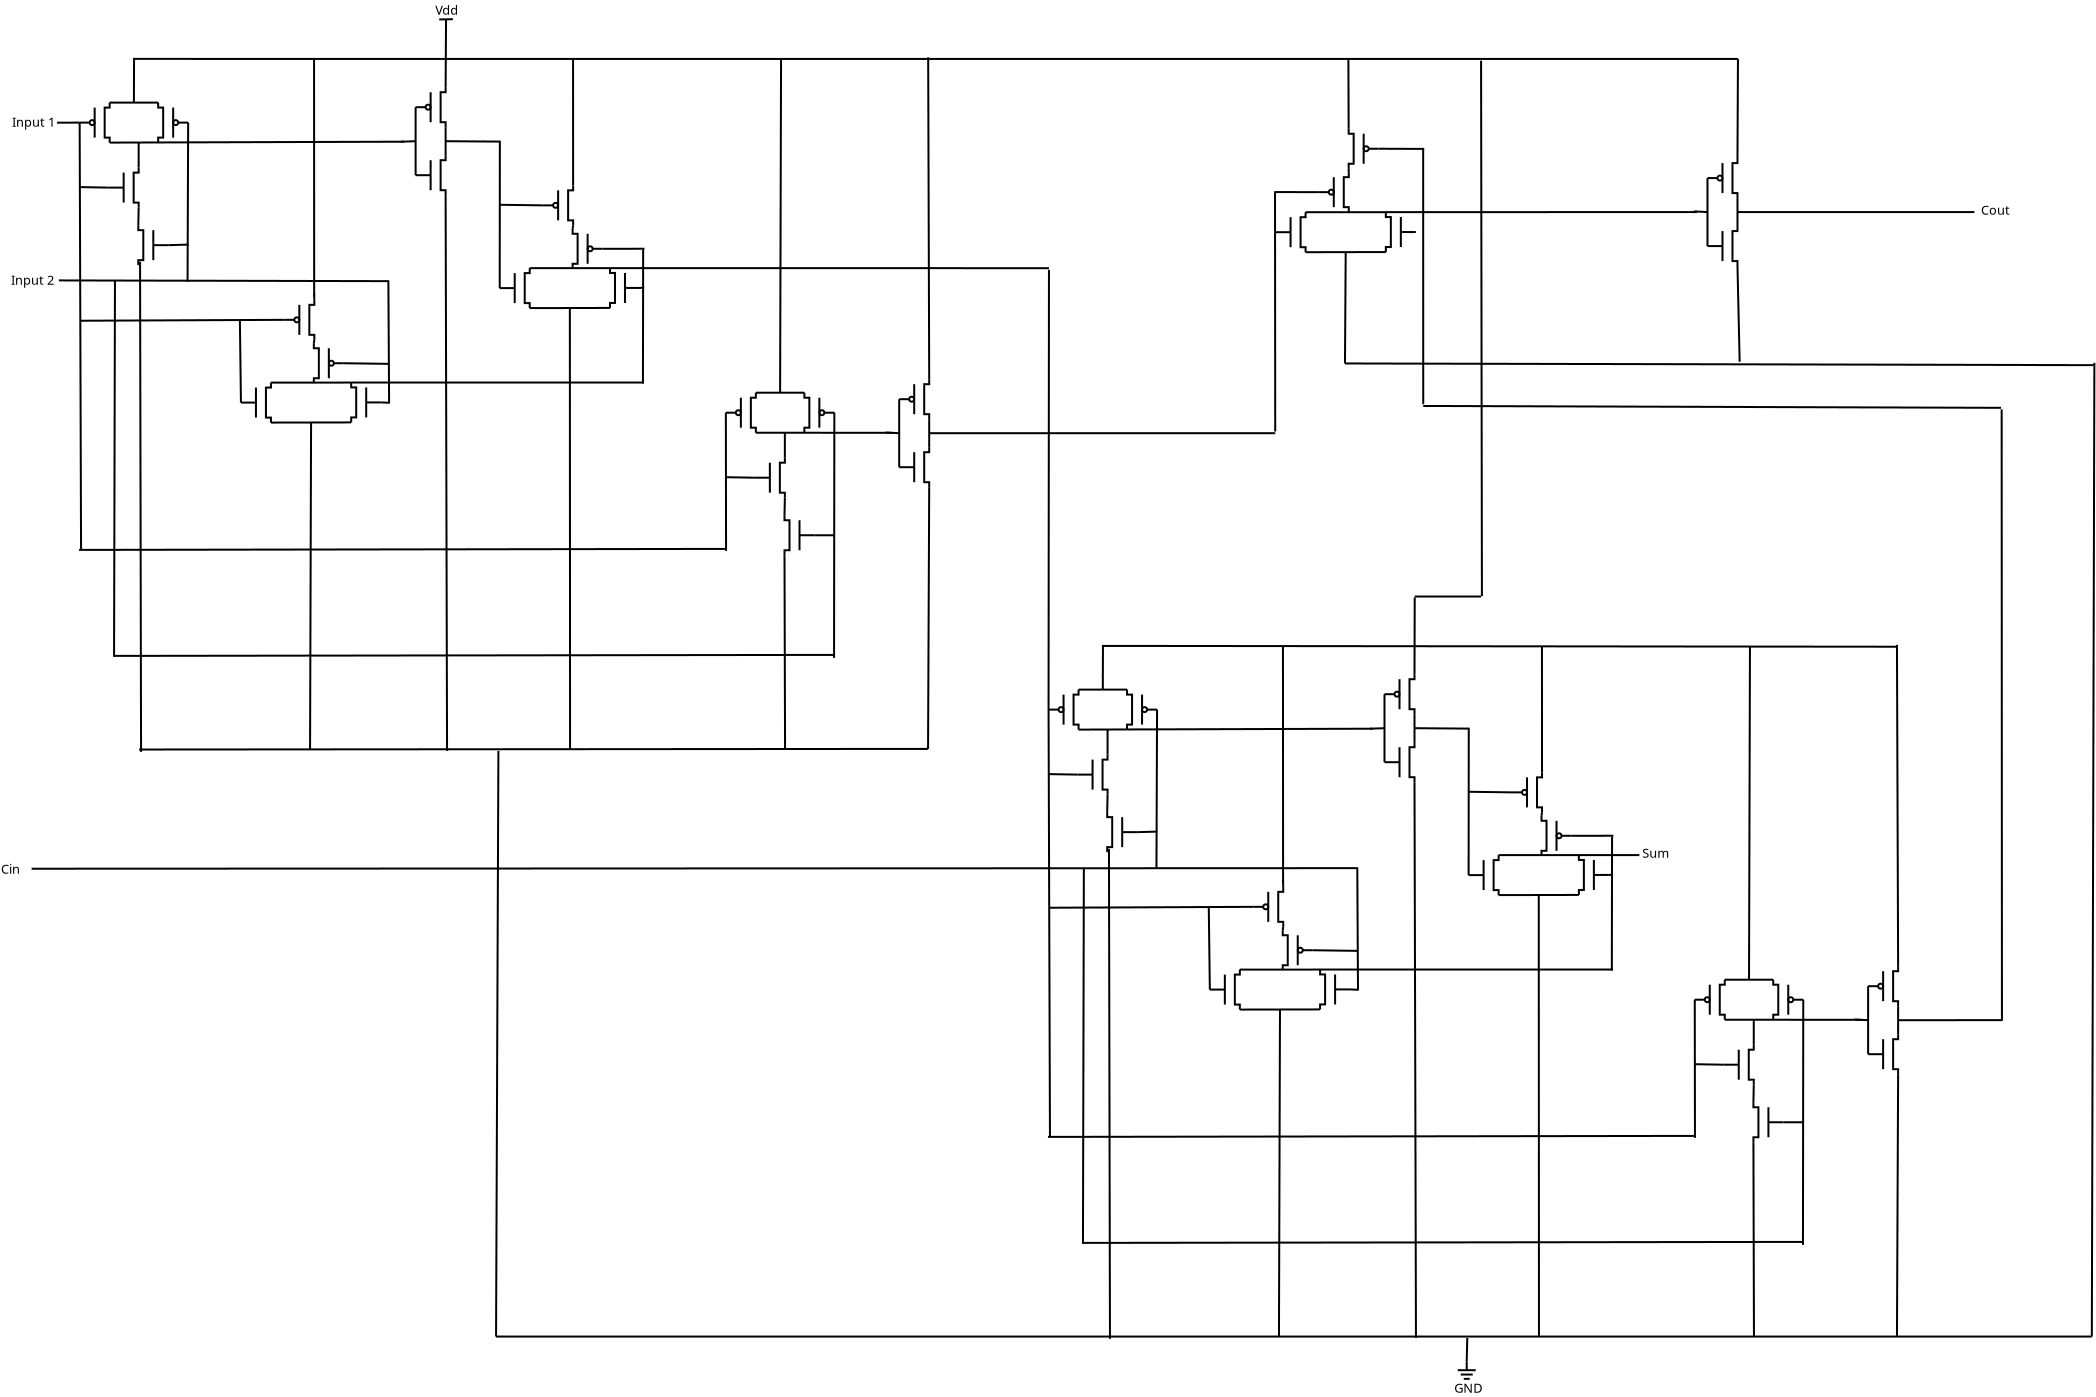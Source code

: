 <?xml version="1.0" encoding="UTF-8"?>
<dia:diagram xmlns:dia="http://www.lysator.liu.se/~alla/dia/">
  <dia:layer name="Background" visible="true" active="true">
    <dia:object type="Circuit - PMOS Transistor (European)" version="1" id="O0">
      <dia:attribute name="obj_pos">
        <dia:point val="5.025,5.485"/>
      </dia:attribute>
      <dia:attribute name="obj_bb">
        <dia:rectangle val="5.025,5.485;6.575,7.485"/>
      </dia:attribute>
      <dia:attribute name="meta">
        <dia:composite type="dict"/>
      </dia:attribute>
      <dia:attribute name="elem_corner">
        <dia:point val="5.025,5.485"/>
      </dia:attribute>
      <dia:attribute name="elem_width">
        <dia:real val="1.5"/>
      </dia:attribute>
      <dia:attribute name="elem_height">
        <dia:real val="2.0"/>
      </dia:attribute>
      <dia:attribute name="line_width">
        <dia:real val="0.1"/>
      </dia:attribute>
      <dia:attribute name="line_colour">
        <dia:color val="#000000"/>
      </dia:attribute>
      <dia:attribute name="fill_colour">
        <dia:color val="#ffffff"/>
      </dia:attribute>
      <dia:attribute name="show_background">
        <dia:boolean val="true"/>
      </dia:attribute>
      <dia:attribute name="line_style">
        <dia:enum val="0"/>
        <dia:real val="1"/>
      </dia:attribute>
      <dia:attribute name="flip_horizontal">
        <dia:boolean val="false"/>
      </dia:attribute>
      <dia:attribute name="flip_vertical">
        <dia:boolean val="false"/>
      </dia:attribute>
      <dia:attribute name="subscale">
        <dia:real val="1"/>
      </dia:attribute>
    </dia:object>
    <dia:object type="Circuit - PMOS Transistor (European)" version="1" id="O1">
      <dia:attribute name="obj_pos">
        <dia:point val="8.95,5.485"/>
      </dia:attribute>
      <dia:attribute name="obj_bb">
        <dia:rectangle val="8.9,5.485;10.45,7.485"/>
      </dia:attribute>
      <dia:attribute name="meta">
        <dia:composite type="dict"/>
      </dia:attribute>
      <dia:attribute name="elem_corner">
        <dia:point val="8.95,5.485"/>
      </dia:attribute>
      <dia:attribute name="elem_width">
        <dia:real val="1.5"/>
      </dia:attribute>
      <dia:attribute name="elem_height">
        <dia:real val="2.0"/>
      </dia:attribute>
      <dia:attribute name="line_width">
        <dia:real val="0.1"/>
      </dia:attribute>
      <dia:attribute name="line_colour">
        <dia:color val="#000000"/>
      </dia:attribute>
      <dia:attribute name="fill_colour">
        <dia:color val="#ffffff"/>
      </dia:attribute>
      <dia:attribute name="show_background">
        <dia:boolean val="true"/>
      </dia:attribute>
      <dia:attribute name="line_style">
        <dia:enum val="0"/>
        <dia:real val="1"/>
      </dia:attribute>
      <dia:attribute name="flip_horizontal">
        <dia:boolean val="true"/>
      </dia:attribute>
      <dia:attribute name="flip_vertical">
        <dia:boolean val="false"/>
      </dia:attribute>
      <dia:attribute name="subscale">
        <dia:real val="1"/>
      </dia:attribute>
    </dia:object>
    <dia:object type="Standard - Line" version="0" id="O2">
      <dia:attribute name="obj_pos">
        <dia:point val="6.525,5.485"/>
      </dia:attribute>
      <dia:attribute name="obj_bb">
        <dia:rectangle val="6.475,5.435;9,5.535"/>
      </dia:attribute>
      <dia:attribute name="conn_endpoints">
        <dia:point val="6.525,5.485"/>
        <dia:point val="8.95,5.485"/>
      </dia:attribute>
      <dia:attribute name="numcp">
        <dia:int val="1"/>
      </dia:attribute>
      <dia:connections>
        <dia:connection handle="0" to="O0" connection="1"/>
        <dia:connection handle="1" to="O1" connection="1"/>
      </dia:connections>
    </dia:object>
    <dia:object type="Standard - Line" version="0" id="O3">
      <dia:attribute name="obj_pos">
        <dia:point val="7.737,5.485"/>
      </dia:attribute>
      <dia:attribute name="obj_bb">
        <dia:rectangle val="7.687,3.25;7.795,5.535"/>
      </dia:attribute>
      <dia:attribute name="conn_endpoints">
        <dia:point val="7.737,5.485"/>
        <dia:point val="7.745,3.3"/>
      </dia:attribute>
      <dia:attribute name="numcp">
        <dia:int val="1"/>
      </dia:attribute>
      <dia:connections>
        <dia:connection handle="0" to="O2" connection="0"/>
      </dia:connections>
    </dia:object>
    <dia:object type="Standard - Line" version="0" id="O4">
      <dia:attribute name="obj_pos">
        <dia:point val="6.525,7.485"/>
      </dia:attribute>
      <dia:attribute name="obj_bb">
        <dia:rectangle val="6.475,7.39;21.29,7.535"/>
      </dia:attribute>
      <dia:attribute name="conn_endpoints">
        <dia:point val="6.525,7.485"/>
        <dia:point val="21.24,7.44"/>
      </dia:attribute>
      <dia:attribute name="numcp">
        <dia:int val="1"/>
      </dia:attribute>
      <dia:connections>
        <dia:connection handle="0" to="O0" connection="2"/>
      </dia:connections>
    </dia:object>
    <dia:object type="Circuit - NMOS Transistor (European)" version="1" id="O5">
      <dia:attribute name="obj_pos">
        <dia:point val="6.475,8.735"/>
      </dia:attribute>
      <dia:attribute name="obj_bb">
        <dia:rectangle val="6.475,8.735;8.025,10.735"/>
      </dia:attribute>
      <dia:attribute name="meta">
        <dia:composite type="dict"/>
      </dia:attribute>
      <dia:attribute name="elem_corner">
        <dia:point val="6.475,8.735"/>
      </dia:attribute>
      <dia:attribute name="elem_width">
        <dia:real val="1.5"/>
      </dia:attribute>
      <dia:attribute name="elem_height">
        <dia:real val="2"/>
      </dia:attribute>
      <dia:attribute name="line_width">
        <dia:real val="0.1"/>
      </dia:attribute>
      <dia:attribute name="line_colour">
        <dia:color val="#000000"/>
      </dia:attribute>
      <dia:attribute name="fill_colour">
        <dia:color val="#ffffff"/>
      </dia:attribute>
      <dia:attribute name="show_background">
        <dia:boolean val="true"/>
      </dia:attribute>
      <dia:attribute name="line_style">
        <dia:enum val="0"/>
        <dia:real val="1"/>
      </dia:attribute>
      <dia:attribute name="flip_horizontal">
        <dia:boolean val="false"/>
      </dia:attribute>
      <dia:attribute name="flip_vertical">
        <dia:boolean val="false"/>
      </dia:attribute>
      <dia:attribute name="subscale">
        <dia:real val="1"/>
      </dia:attribute>
    </dia:object>
    <dia:object type="Circuit - NMOS Transistor (European)" version="1" id="O6">
      <dia:attribute name="obj_pos">
        <dia:point val="7.957,11.613"/>
      </dia:attribute>
      <dia:attribute name="obj_bb">
        <dia:rectangle val="7.907,11.613;9.457,13.613"/>
      </dia:attribute>
      <dia:attribute name="meta">
        <dia:composite type="dict"/>
      </dia:attribute>
      <dia:attribute name="elem_corner">
        <dia:point val="7.957,11.613"/>
      </dia:attribute>
      <dia:attribute name="elem_width">
        <dia:real val="1.5"/>
      </dia:attribute>
      <dia:attribute name="elem_height">
        <dia:real val="2"/>
      </dia:attribute>
      <dia:attribute name="line_width">
        <dia:real val="0.1"/>
      </dia:attribute>
      <dia:attribute name="line_colour">
        <dia:color val="#000000"/>
      </dia:attribute>
      <dia:attribute name="fill_colour">
        <dia:color val="#ffffff"/>
      </dia:attribute>
      <dia:attribute name="show_background">
        <dia:boolean val="true"/>
      </dia:attribute>
      <dia:attribute name="line_style">
        <dia:enum val="0"/>
        <dia:real val="1"/>
      </dia:attribute>
      <dia:attribute name="flip_horizontal">
        <dia:boolean val="true"/>
      </dia:attribute>
      <dia:attribute name="flip_vertical">
        <dia:boolean val="false"/>
      </dia:attribute>
      <dia:attribute name="subscale">
        <dia:real val="1"/>
      </dia:attribute>
    </dia:object>
    <dia:object type="Standard - Line" version="0" id="O7">
      <dia:attribute name="obj_pos">
        <dia:point val="7.975,8.735"/>
      </dia:attribute>
      <dia:attribute name="obj_bb">
        <dia:rectangle val="7.975,8.735;7.975,8.735"/>
      </dia:attribute>
      <dia:attribute name="conn_endpoints">
        <dia:point val="7.975,8.735"/>
        <dia:point val="7.975,8.735"/>
      </dia:attribute>
      <dia:attribute name="numcp">
        <dia:int val="1"/>
      </dia:attribute>
      <dia:connections>
        <dia:connection handle="0" to="O5" connection="1"/>
        <dia:connection handle="1" to="O5" connection="1"/>
      </dia:connections>
    </dia:object>
    <dia:object type="Standard - Line" version="0" id="O8">
      <dia:attribute name="obj_pos">
        <dia:point val="7.975,8.735"/>
      </dia:attribute>
      <dia:attribute name="obj_bb">
        <dia:rectangle val="7.975,8.735;7.975,8.735"/>
      </dia:attribute>
      <dia:attribute name="conn_endpoints">
        <dia:point val="7.975,8.735"/>
        <dia:point val="7.975,8.735"/>
      </dia:attribute>
      <dia:attribute name="numcp">
        <dia:int val="1"/>
      </dia:attribute>
      <dia:connections>
        <dia:connection handle="0" to="O5" connection="1"/>
        <dia:connection handle="1" to="O5" connection="1"/>
      </dia:connections>
    </dia:object>
    <dia:object type="Standard - Line" version="0" id="O9">
      <dia:attribute name="obj_pos">
        <dia:point val="7.975,7.485"/>
      </dia:attribute>
      <dia:attribute name="obj_bb">
        <dia:rectangle val="7.925,7.435;8.025,8.785"/>
      </dia:attribute>
      <dia:attribute name="conn_endpoints">
        <dia:point val="7.975,7.485"/>
        <dia:point val="7.975,8.735"/>
      </dia:attribute>
      <dia:attribute name="numcp">
        <dia:int val="1"/>
      </dia:attribute>
      <dia:connections>
        <dia:connection handle="1" to="O5" connection="1"/>
      </dia:connections>
    </dia:object>
    <dia:object type="Standard - Line" version="0" id="O10">
      <dia:attribute name="obj_pos">
        <dia:point val="7.975,10.735"/>
      </dia:attribute>
      <dia:attribute name="obj_bb">
        <dia:rectangle val="7.906,10.684;8.026,11.664"/>
      </dia:attribute>
      <dia:attribute name="conn_endpoints">
        <dia:point val="7.975,10.735"/>
        <dia:point val="7.957,11.613"/>
      </dia:attribute>
      <dia:attribute name="numcp">
        <dia:int val="1"/>
      </dia:attribute>
      <dia:connections>
        <dia:connection handle="0" to="O5" connection="2"/>
        <dia:connection handle="1" to="O6" connection="1"/>
      </dia:connections>
    </dia:object>
    <dia:object type="Standard - Line" version="0" id="O11">
      <dia:attribute name="obj_pos">
        <dia:point val="5.025,6.485"/>
      </dia:attribute>
      <dia:attribute name="obj_bb">
        <dia:rectangle val="4.975,6.435;5.145,27.9"/>
      </dia:attribute>
      <dia:attribute name="conn_endpoints">
        <dia:point val="5.025,6.485"/>
        <dia:point val="5.095,27.85"/>
      </dia:attribute>
      <dia:attribute name="numcp">
        <dia:int val="1"/>
      </dia:attribute>
      <dia:connections>
        <dia:connection handle="0" to="O0" connection="0"/>
      </dia:connections>
    </dia:object>
    <dia:object type="Standard - Line" version="0" id="O12">
      <dia:attribute name="obj_pos">
        <dia:point val="6.475,9.735"/>
      </dia:attribute>
      <dia:attribute name="obj_bb">
        <dia:rectangle val="4.949,9.659;6.526,9.786"/>
      </dia:attribute>
      <dia:attribute name="conn_endpoints">
        <dia:point val="6.475,9.735"/>
        <dia:point val="5,9.71"/>
      </dia:attribute>
      <dia:attribute name="numcp">
        <dia:int val="1"/>
      </dia:attribute>
      <dia:connections>
        <dia:connection handle="0" to="O5" connection="0"/>
      </dia:connections>
    </dia:object>
    <dia:object type="Standard - Line" version="0" id="O13">
      <dia:attribute name="obj_pos">
        <dia:point val="10.45,6.485"/>
      </dia:attribute>
      <dia:attribute name="obj_bb">
        <dia:rectangle val="10.37,6.435;10.5,14.497"/>
      </dia:attribute>
      <dia:attribute name="conn_endpoints">
        <dia:point val="10.45,6.485"/>
        <dia:point val="10.42,14.447"/>
      </dia:attribute>
      <dia:attribute name="numcp">
        <dia:int val="1"/>
      </dia:attribute>
      <dia:connections>
        <dia:connection handle="0" to="O1" connection="0"/>
      </dia:connections>
    </dia:object>
    <dia:object type="Standard - Line" version="0" id="O14">
      <dia:attribute name="obj_pos">
        <dia:point val="9.457,12.613"/>
      </dia:attribute>
      <dia:attribute name="obj_bb">
        <dia:rectangle val="9.406,12.534;10.526,12.664"/>
      </dia:attribute>
      <dia:attribute name="conn_endpoints">
        <dia:point val="9.457,12.613"/>
        <dia:point val="10.475,12.585"/>
      </dia:attribute>
      <dia:attribute name="numcp">
        <dia:int val="1"/>
      </dia:attribute>
      <dia:connections>
        <dia:connection handle="0" to="O6" connection="0"/>
      </dia:connections>
    </dia:object>
    <dia:object type="Circuit - PMOS Transistor (European)" version="1" id="O15">
      <dia:attribute name="obj_pos">
        <dia:point val="21.823,4.715"/>
      </dia:attribute>
      <dia:attribute name="obj_bb">
        <dia:rectangle val="21.823,4.715;23.372,6.715"/>
      </dia:attribute>
      <dia:attribute name="meta">
        <dia:composite type="dict"/>
      </dia:attribute>
      <dia:attribute name="elem_corner">
        <dia:point val="21.823,4.715"/>
      </dia:attribute>
      <dia:attribute name="elem_width">
        <dia:real val="1.5"/>
      </dia:attribute>
      <dia:attribute name="elem_height">
        <dia:real val="2"/>
      </dia:attribute>
      <dia:attribute name="line_width">
        <dia:real val="0.1"/>
      </dia:attribute>
      <dia:attribute name="line_colour">
        <dia:color val="#000000"/>
      </dia:attribute>
      <dia:attribute name="fill_colour">
        <dia:color val="#ffffff"/>
      </dia:attribute>
      <dia:attribute name="show_background">
        <dia:boolean val="true"/>
      </dia:attribute>
      <dia:attribute name="line_style">
        <dia:enum val="0"/>
        <dia:real val="1"/>
      </dia:attribute>
      <dia:attribute name="flip_horizontal">
        <dia:boolean val="false"/>
      </dia:attribute>
      <dia:attribute name="flip_vertical">
        <dia:boolean val="false"/>
      </dia:attribute>
      <dia:attribute name="subscale">
        <dia:real val="1"/>
      </dia:attribute>
    </dia:object>
    <dia:object type="Circuit - NMOS Transistor (European)" version="1" id="O16">
      <dia:attribute name="obj_pos">
        <dia:point val="21.823,8.115"/>
      </dia:attribute>
      <dia:attribute name="obj_bb">
        <dia:rectangle val="21.823,8.115;23.372,10.115"/>
      </dia:attribute>
      <dia:attribute name="meta">
        <dia:composite type="dict"/>
      </dia:attribute>
      <dia:attribute name="elem_corner">
        <dia:point val="21.823,8.115"/>
      </dia:attribute>
      <dia:attribute name="elem_width">
        <dia:real val="1.5"/>
      </dia:attribute>
      <dia:attribute name="elem_height">
        <dia:real val="2"/>
      </dia:attribute>
      <dia:attribute name="line_width">
        <dia:real val="0.1"/>
      </dia:attribute>
      <dia:attribute name="line_colour">
        <dia:color val="#000000"/>
      </dia:attribute>
      <dia:attribute name="fill_colour">
        <dia:color val="#ffffff"/>
      </dia:attribute>
      <dia:attribute name="show_background">
        <dia:boolean val="true"/>
      </dia:attribute>
      <dia:attribute name="line_style">
        <dia:enum val="0"/>
        <dia:real val="1"/>
      </dia:attribute>
      <dia:attribute name="flip_horizontal">
        <dia:boolean val="false"/>
      </dia:attribute>
      <dia:attribute name="flip_vertical">
        <dia:boolean val="false"/>
      </dia:attribute>
      <dia:attribute name="subscale">
        <dia:real val="1"/>
      </dia:attribute>
    </dia:object>
    <dia:object type="Standard - Line" version="0" id="O17">
      <dia:attribute name="obj_pos">
        <dia:point val="23.323,6.715"/>
      </dia:attribute>
      <dia:attribute name="obj_bb">
        <dia:rectangle val="23.273,6.665;23.372,8.165"/>
      </dia:attribute>
      <dia:attribute name="conn_endpoints">
        <dia:point val="23.323,6.715"/>
        <dia:point val="23.323,8.115"/>
      </dia:attribute>
      <dia:attribute name="numcp">
        <dia:int val="1"/>
      </dia:attribute>
      <dia:connections>
        <dia:connection handle="0" to="O15" connection="2"/>
        <dia:connection handle="1" to="O16" connection="1"/>
      </dia:connections>
    </dia:object>
    <dia:object type="Standard - Line" version="0" id="O18">
      <dia:attribute name="obj_pos">
        <dia:point val="23.323,7.415"/>
      </dia:attribute>
      <dia:attribute name="obj_bb">
        <dia:rectangle val="23.272,7.365;26.086,7.485"/>
      </dia:attribute>
      <dia:attribute name="conn_endpoints">
        <dia:point val="23.323,7.415"/>
        <dia:point val="26.035,7.435"/>
      </dia:attribute>
      <dia:attribute name="numcp">
        <dia:int val="1"/>
      </dia:attribute>
      <dia:connections>
        <dia:connection handle="0" to="O17" connection="0"/>
      </dia:connections>
    </dia:object>
    <dia:object type="Standard - Line" version="0" id="O19">
      <dia:attribute name="obj_pos">
        <dia:point val="21.823,9.115"/>
      </dia:attribute>
      <dia:attribute name="obj_bb">
        <dia:rectangle val="21.773,5.665;21.872,9.165"/>
      </dia:attribute>
      <dia:attribute name="conn_endpoints">
        <dia:point val="21.823,9.115"/>
        <dia:point val="21.823,5.715"/>
      </dia:attribute>
      <dia:attribute name="numcp">
        <dia:int val="1"/>
      </dia:attribute>
      <dia:connections>
        <dia:connection handle="0" to="O16" connection="0"/>
        <dia:connection handle="1" to="O15" connection="0"/>
      </dia:connections>
    </dia:object>
    <dia:object type="Standard - Line" version="0" id="O20">
      <dia:attribute name="obj_pos">
        <dia:point val="21.09,7.44"/>
      </dia:attribute>
      <dia:attribute name="obj_bb">
        <dia:rectangle val="21.038,7.363;21.874,7.492"/>
      </dia:attribute>
      <dia:attribute name="conn_endpoints">
        <dia:point val="21.09,7.44"/>
        <dia:point val="21.823,7.415"/>
      </dia:attribute>
      <dia:attribute name="numcp">
        <dia:int val="1"/>
      </dia:attribute>
      <dia:connections>
        <dia:connection handle="1" to="O19" connection="0"/>
      </dia:connections>
    </dia:object>
    <dia:object type="Standard - Line" version="0" id="O21">
      <dia:attribute name="obj_pos">
        <dia:point val="23.323,4.715"/>
      </dia:attribute>
      <dia:attribute name="obj_bb">
        <dia:rectangle val="23.272,1.271;23.395,4.765"/>
      </dia:attribute>
      <dia:attribute name="conn_endpoints">
        <dia:point val="23.323,4.715"/>
        <dia:point val="23.344,1.321"/>
      </dia:attribute>
      <dia:attribute name="numcp">
        <dia:int val="1"/>
      </dia:attribute>
      <dia:connections>
        <dia:connection handle="0" to="O15" connection="1"/>
        <dia:connection handle="1" to="O22" connection="0"/>
      </dia:connections>
    </dia:object>
    <dia:object type="Standard - Line" version="0" id="O22">
      <dia:attribute name="obj_pos">
        <dia:point val="23.004,1.327"/>
      </dia:attribute>
      <dia:attribute name="obj_bb">
        <dia:rectangle val="22.953,1.264;23.736,1.378"/>
      </dia:attribute>
      <dia:attribute name="conn_endpoints">
        <dia:point val="23.004,1.327"/>
        <dia:point val="23.685,1.315"/>
      </dia:attribute>
      <dia:attribute name="numcp">
        <dia:int val="1"/>
      </dia:attribute>
    </dia:object>
    <dia:object type="Standard - Text" version="1" id="O23">
      <dia:attribute name="obj_pos">
        <dia:point val="22.81,1.09"/>
      </dia:attribute>
      <dia:attribute name="obj_bb">
        <dia:rectangle val="22.81,0.45;23.902,1.222"/>
      </dia:attribute>
      <dia:attribute name="text">
        <dia:composite type="text">
          <dia:attribute name="string">
            <dia:string>#Vdd#</dia:string>
          </dia:attribute>
          <dia:attribute name="font">
            <dia:font family="sans" style="0" name="Helvetica"/>
          </dia:attribute>
          <dia:attribute name="height">
            <dia:real val="0.8"/>
          </dia:attribute>
          <dia:attribute name="pos">
            <dia:point val="22.81,1.09"/>
          </dia:attribute>
          <dia:attribute name="color">
            <dia:color val="#000000"/>
          </dia:attribute>
          <dia:attribute name="alignment">
            <dia:enum val="0"/>
          </dia:attribute>
        </dia:composite>
      </dia:attribute>
      <dia:attribute name="valign">
        <dia:enum val="3"/>
      </dia:attribute>
    </dia:object>
    <dia:object type="Standard - Line" version="0" id="O24">
      <dia:attribute name="obj_pos">
        <dia:point val="7.69,4.79"/>
      </dia:attribute>
      <dia:attribute name="obj_bb">
        <dia:rectangle val="7.64,4.74;7.79,4.84"/>
      </dia:attribute>
      <dia:attribute name="conn_endpoints">
        <dia:point val="7.69,4.79"/>
        <dia:point val="7.74,4.79"/>
      </dia:attribute>
      <dia:attribute name="numcp">
        <dia:int val="1"/>
      </dia:attribute>
    </dia:object>
    <dia:object type="Standard - Line" version="0" id="O25">
      <dia:attribute name="obj_pos">
        <dia:point val="5.025,6.485"/>
      </dia:attribute>
      <dia:attribute name="obj_bb">
        <dia:rectangle val="3.84,6.435;5.075,6.54"/>
      </dia:attribute>
      <dia:attribute name="conn_endpoints">
        <dia:point val="5.025,6.485"/>
        <dia:point val="3.89,6.49"/>
      </dia:attribute>
      <dia:attribute name="numcp">
        <dia:int val="1"/>
      </dia:attribute>
      <dia:connections>
        <dia:connection handle="0" to="O0" connection="0"/>
      </dia:connections>
    </dia:object>
    <dia:object type="Standard - Line" version="0" id="O26">
      <dia:attribute name="obj_pos">
        <dia:point val="20.461,14.412"/>
      </dia:attribute>
      <dia:attribute name="obj_bb">
        <dia:rectangle val="3.936,14.326;20.511,14.462"/>
      </dia:attribute>
      <dia:attribute name="conn_endpoints">
        <dia:point val="20.461,14.412"/>
        <dia:point val="3.986,14.376"/>
      </dia:attribute>
      <dia:attribute name="numcp">
        <dia:int val="1"/>
      </dia:attribute>
    </dia:object>
    <dia:object type="Circuit - PMOS Transistor (European)" version="1" id="O27">
      <dia:attribute name="obj_pos">
        <dia:point val="16.734,17.517"/>
      </dia:attribute>
      <dia:attribute name="obj_bb">
        <dia:rectangle val="16.684,17.517;18.234,19.517"/>
      </dia:attribute>
      <dia:attribute name="meta">
        <dia:composite type="dict"/>
      </dia:attribute>
      <dia:attribute name="elem_corner">
        <dia:point val="16.734,17.517"/>
      </dia:attribute>
      <dia:attribute name="elem_width">
        <dia:real val="1.5"/>
      </dia:attribute>
      <dia:attribute name="elem_height">
        <dia:real val="2"/>
      </dia:attribute>
      <dia:attribute name="line_width">
        <dia:real val="0.1"/>
      </dia:attribute>
      <dia:attribute name="line_colour">
        <dia:color val="#000000"/>
      </dia:attribute>
      <dia:attribute name="fill_colour">
        <dia:color val="#ffffff"/>
      </dia:attribute>
      <dia:attribute name="show_background">
        <dia:boolean val="true"/>
      </dia:attribute>
      <dia:attribute name="line_style">
        <dia:enum val="0"/>
        <dia:real val="1"/>
      </dia:attribute>
      <dia:attribute name="flip_horizontal">
        <dia:boolean val="true"/>
      </dia:attribute>
      <dia:attribute name="flip_vertical">
        <dia:boolean val="false"/>
      </dia:attribute>
      <dia:attribute name="subscale">
        <dia:real val="1"/>
      </dia:attribute>
    </dia:object>
    <dia:object type="Circuit - PMOS Transistor (European)" version="1" id="O28">
      <dia:attribute name="obj_pos">
        <dia:point val="15.259,15.347"/>
      </dia:attribute>
      <dia:attribute name="obj_bb">
        <dia:rectangle val="15.259,15.347;16.809,17.347"/>
      </dia:attribute>
      <dia:attribute name="meta">
        <dia:composite type="dict"/>
      </dia:attribute>
      <dia:attribute name="elem_corner">
        <dia:point val="15.259,15.347"/>
      </dia:attribute>
      <dia:attribute name="elem_width">
        <dia:real val="1.5"/>
      </dia:attribute>
      <dia:attribute name="elem_height">
        <dia:real val="2"/>
      </dia:attribute>
      <dia:attribute name="line_width">
        <dia:real val="0.1"/>
      </dia:attribute>
      <dia:attribute name="line_colour">
        <dia:color val="#000000"/>
      </dia:attribute>
      <dia:attribute name="fill_colour">
        <dia:color val="#ffffff"/>
      </dia:attribute>
      <dia:attribute name="show_background">
        <dia:boolean val="true"/>
      </dia:attribute>
      <dia:attribute name="line_style">
        <dia:enum val="0"/>
        <dia:real val="1"/>
      </dia:attribute>
      <dia:attribute name="flip_horizontal">
        <dia:boolean val="false"/>
      </dia:attribute>
      <dia:attribute name="flip_vertical">
        <dia:boolean val="false"/>
      </dia:attribute>
      <dia:attribute name="subscale">
        <dia:real val="1"/>
      </dia:attribute>
    </dia:object>
    <dia:object type="Standard - Line" version="0" id="O29">
      <dia:attribute name="obj_pos">
        <dia:point val="16.759,17.347"/>
      </dia:attribute>
      <dia:attribute name="obj_bb">
        <dia:rectangle val="16.677,17.29;16.816,17.574"/>
      </dia:attribute>
      <dia:attribute name="conn_endpoints">
        <dia:point val="16.759,17.347"/>
        <dia:point val="16.734,17.517"/>
      </dia:attribute>
      <dia:attribute name="numcp">
        <dia:int val="1"/>
      </dia:attribute>
      <dia:connections>
        <dia:connection handle="0" to="O28" connection="2"/>
        <dia:connection handle="1" to="O27" connection="1"/>
      </dia:connections>
    </dia:object>
    <dia:object type="Standard - Line" version="0" id="O30">
      <dia:attribute name="obj_pos">
        <dia:point val="16.759,15.347"/>
      </dia:attribute>
      <dia:attribute name="obj_bb">
        <dia:rectangle val="16.692,14.972;16.811,15.399"/>
      </dia:attribute>
      <dia:attribute name="conn_endpoints">
        <dia:point val="16.759,15.347"/>
        <dia:point val="16.744,15.024"/>
      </dia:attribute>
      <dia:attribute name="numcp">
        <dia:int val="1"/>
      </dia:attribute>
      <dia:connections>
        <dia:connection handle="0" to="O28" connection="1"/>
      </dia:connections>
    </dia:object>
    <dia:object type="Circuit - NMOS Transistor (European)" version="1" id="O31">
      <dia:attribute name="obj_pos">
        <dia:point val="13.089,19.484"/>
      </dia:attribute>
      <dia:attribute name="obj_bb">
        <dia:rectangle val="13.089,19.484;14.639,21.484"/>
      </dia:attribute>
      <dia:attribute name="meta">
        <dia:composite type="dict"/>
      </dia:attribute>
      <dia:attribute name="elem_corner">
        <dia:point val="13.089,19.484"/>
      </dia:attribute>
      <dia:attribute name="elem_width">
        <dia:real val="1.5"/>
      </dia:attribute>
      <dia:attribute name="elem_height">
        <dia:real val="2"/>
      </dia:attribute>
      <dia:attribute name="line_width">
        <dia:real val="0.1"/>
      </dia:attribute>
      <dia:attribute name="line_colour">
        <dia:color val="#000000"/>
      </dia:attribute>
      <dia:attribute name="fill_colour">
        <dia:color val="#ffffff"/>
      </dia:attribute>
      <dia:attribute name="show_background">
        <dia:boolean val="true"/>
      </dia:attribute>
      <dia:attribute name="line_style">
        <dia:enum val="0"/>
        <dia:real val="1"/>
      </dia:attribute>
      <dia:attribute name="flip_horizontal">
        <dia:boolean val="false"/>
      </dia:attribute>
      <dia:attribute name="flip_vertical">
        <dia:boolean val="false"/>
      </dia:attribute>
      <dia:attribute name="subscale">
        <dia:real val="1"/>
      </dia:attribute>
    </dia:object>
    <dia:object type="Circuit - NMOS Transistor (European)" version="1" id="O32">
      <dia:attribute name="obj_pos">
        <dia:point val="18.602,19.476"/>
      </dia:attribute>
      <dia:attribute name="obj_bb">
        <dia:rectangle val="18.552,19.476;20.102,21.476"/>
      </dia:attribute>
      <dia:attribute name="meta">
        <dia:composite type="dict"/>
      </dia:attribute>
      <dia:attribute name="elem_corner">
        <dia:point val="18.602,19.476"/>
      </dia:attribute>
      <dia:attribute name="elem_width">
        <dia:real val="1.5"/>
      </dia:attribute>
      <dia:attribute name="elem_height">
        <dia:real val="2"/>
      </dia:attribute>
      <dia:attribute name="line_width">
        <dia:real val="0.1"/>
      </dia:attribute>
      <dia:attribute name="line_colour">
        <dia:color val="#000000"/>
      </dia:attribute>
      <dia:attribute name="fill_colour">
        <dia:color val="#ffffff"/>
      </dia:attribute>
      <dia:attribute name="show_background">
        <dia:boolean val="true"/>
      </dia:attribute>
      <dia:attribute name="line_style">
        <dia:enum val="0"/>
        <dia:real val="1"/>
      </dia:attribute>
      <dia:attribute name="flip_horizontal">
        <dia:boolean val="true"/>
      </dia:attribute>
      <dia:attribute name="flip_vertical">
        <dia:boolean val="false"/>
      </dia:attribute>
      <dia:attribute name="subscale">
        <dia:real val="1"/>
      </dia:attribute>
    </dia:object>
    <dia:object type="Standard - Line" version="0" id="O33">
      <dia:attribute name="obj_pos">
        <dia:point val="14.589,19.484"/>
      </dia:attribute>
      <dia:attribute name="obj_bb">
        <dia:rectangle val="14.539,19.431;33.291,19.534"/>
      </dia:attribute>
      <dia:attribute name="conn_endpoints">
        <dia:point val="14.589,19.484"/>
        <dia:point val="33.241,19.481"/>
      </dia:attribute>
      <dia:attribute name="numcp">
        <dia:int val="1"/>
      </dia:attribute>
      <dia:connections>
        <dia:connection handle="0" to="O31" connection="1"/>
      </dia:connections>
    </dia:object>
    <dia:object type="Standard - Line" version="0" id="O34">
      <dia:attribute name="obj_pos">
        <dia:point val="20.461,14.376"/>
      </dia:attribute>
      <dia:attribute name="obj_bb">
        <dia:rectangle val="20.411,14.326;20.547,20.578"/>
      </dia:attribute>
      <dia:attribute name="conn_endpoints">
        <dia:point val="20.461,14.376"/>
        <dia:point val="20.497,20.528"/>
      </dia:attribute>
      <dia:attribute name="numcp">
        <dia:int val="1"/>
      </dia:attribute>
    </dia:object>
    <dia:object type="Standard - Line" version="0" id="O35">
      <dia:attribute name="obj_pos">
        <dia:point val="20.102,20.476"/>
      </dia:attribute>
      <dia:attribute name="obj_bb">
        <dia:rectangle val="20.102,20.476;20.102,20.476"/>
      </dia:attribute>
      <dia:attribute name="conn_endpoints">
        <dia:point val="20.102,20.476"/>
        <dia:point val="20.102,20.476"/>
      </dia:attribute>
      <dia:attribute name="numcp">
        <dia:int val="1"/>
      </dia:attribute>
      <dia:connections>
        <dia:connection handle="0" to="O32" connection="0"/>
        <dia:connection handle="1" to="O32" connection="0"/>
      </dia:connections>
    </dia:object>
    <dia:object type="Standard - Line" version="0" id="O36">
      <dia:attribute name="obj_pos">
        <dia:point val="20.102,20.476"/>
      </dia:attribute>
      <dia:attribute name="obj_bb">
        <dia:rectangle val="20.05,20.424;20.549,20.545"/>
      </dia:attribute>
      <dia:attribute name="conn_endpoints">
        <dia:point val="20.102,20.476"/>
        <dia:point val="20.497,20.493"/>
      </dia:attribute>
      <dia:attribute name="numcp">
        <dia:int val="1"/>
      </dia:attribute>
      <dia:connections>
        <dia:connection handle="0" to="O32" connection="0"/>
      </dia:connections>
    </dia:object>
    <dia:object type="Standard - Line" version="0" id="O37">
      <dia:attribute name="obj_pos">
        <dia:point val="14.589,21.484"/>
      </dia:attribute>
      <dia:attribute name="obj_bb">
        <dia:rectangle val="14.539,21.426;18.652,21.534"/>
      </dia:attribute>
      <dia:attribute name="conn_endpoints">
        <dia:point val="14.589,21.484"/>
        <dia:point val="18.602,21.476"/>
      </dia:attribute>
      <dia:attribute name="numcp">
        <dia:int val="1"/>
      </dia:attribute>
      <dia:connections>
        <dia:connection handle="0" to="O31" connection="2"/>
        <dia:connection handle="1" to="O32" connection="2"/>
      </dia:connections>
    </dia:object>
    <dia:object type="Standard - Line" version="0" id="O38">
      <dia:attribute name="obj_pos">
        <dia:point val="13.037,16.392"/>
      </dia:attribute>
      <dia:attribute name="obj_bb">
        <dia:rectangle val="12.986,16.341;13.14,20.535"/>
      </dia:attribute>
      <dia:attribute name="conn_endpoints">
        <dia:point val="13.037,16.392"/>
        <dia:point val="13.089,20.484"/>
      </dia:attribute>
      <dia:attribute name="numcp">
        <dia:int val="1"/>
      </dia:attribute>
      <dia:connections>
        <dia:connection handle="1" to="O31" connection="0"/>
      </dia:connections>
    </dia:object>
    <dia:object type="Standard - Text" version="1" id="O39">
      <dia:attribute name="obj_pos">
        <dia:point val="20.602,20.634"/>
      </dia:attribute>
      <dia:attribute name="obj_bb">
        <dia:rectangle val="20.602,19.994;20.602,20.767"/>
      </dia:attribute>
      <dia:attribute name="text">
        <dia:composite type="text">
          <dia:attribute name="string">
            <dia:string>##</dia:string>
          </dia:attribute>
          <dia:attribute name="font">
            <dia:font family="sans" style="0" name="Helvetica"/>
          </dia:attribute>
          <dia:attribute name="height">
            <dia:real val="0.8"/>
          </dia:attribute>
          <dia:attribute name="pos">
            <dia:point val="20.602,20.634"/>
          </dia:attribute>
          <dia:attribute name="color">
            <dia:color val="#000000"/>
          </dia:attribute>
          <dia:attribute name="alignment">
            <dia:enum val="0"/>
          </dia:attribute>
        </dia:composite>
      </dia:attribute>
      <dia:attribute name="valign">
        <dia:enum val="3"/>
      </dia:attribute>
    </dia:object>
    <dia:object type="Standard - Line" version="0" id="O40">
      <dia:attribute name="obj_pos">
        <dia:point val="16.751,15.186"/>
      </dia:attribute>
      <dia:attribute name="obj_bb">
        <dia:rectangle val="16.695,3.3;16.801,15.236"/>
      </dia:attribute>
      <dia:attribute name="conn_endpoints">
        <dia:point val="16.751,15.186"/>
        <dia:point val="16.745,3.35"/>
      </dia:attribute>
      <dia:attribute name="numcp">
        <dia:int val="1"/>
      </dia:attribute>
      <dia:connections>
        <dia:connection handle="0" to="O30" connection="0"/>
      </dia:connections>
    </dia:object>
    <dia:object type="Standard - Line" version="0" id="O41">
      <dia:attribute name="obj_pos">
        <dia:point val="5.046,16.392"/>
      </dia:attribute>
      <dia:attribute name="obj_bb">
        <dia:rectangle val="4.996,16.297;15.309,16.442"/>
      </dia:attribute>
      <dia:attribute name="conn_endpoints">
        <dia:point val="5.046,16.392"/>
        <dia:point val="15.259,16.347"/>
      </dia:attribute>
      <dia:attribute name="numcp">
        <dia:int val="1"/>
      </dia:attribute>
      <dia:connections>
        <dia:connection handle="1" to="O28" connection="0"/>
      </dia:connections>
    </dia:object>
    <dia:object type="Standard - Line" version="0" id="O42">
      <dia:attribute name="obj_pos">
        <dia:point val="18.234,18.517"/>
      </dia:attribute>
      <dia:attribute name="obj_bb">
        <dia:rectangle val="18.183,18.467;20.512,18.599"/>
      </dia:attribute>
      <dia:attribute name="conn_endpoints">
        <dia:point val="18.234,18.517"/>
        <dia:point val="20.461,18.548"/>
      </dia:attribute>
      <dia:attribute name="numcp">
        <dia:int val="1"/>
      </dia:attribute>
      <dia:connections>
        <dia:connection handle="0" to="O27" connection="0"/>
      </dia:connections>
    </dia:object>
    <dia:object type="Standard - Line" version="0" id="O43">
      <dia:attribute name="obj_pos">
        <dia:point val="8.045,13.45"/>
      </dia:attribute>
      <dia:attribute name="obj_bb">
        <dia:rectangle val="7.995,13.4;8.145,38.0"/>
      </dia:attribute>
      <dia:attribute name="conn_endpoints">
        <dia:point val="8.045,13.45"/>
        <dia:point val="8.095,37.95"/>
      </dia:attribute>
      <dia:attribute name="numcp">
        <dia:int val="1"/>
      </dia:attribute>
    </dia:object>
    <dia:object type="Circuit - PMOS Transistor (European)" version="1" id="O44">
      <dia:attribute name="obj_pos">
        <dia:point val="29.673,11.794"/>
      </dia:attribute>
      <dia:attribute name="obj_bb">
        <dia:rectangle val="29.623,11.794;31.173,13.794"/>
      </dia:attribute>
      <dia:attribute name="meta">
        <dia:composite type="dict"/>
      </dia:attribute>
      <dia:attribute name="elem_corner">
        <dia:point val="29.673,11.794"/>
      </dia:attribute>
      <dia:attribute name="elem_width">
        <dia:real val="1.5"/>
      </dia:attribute>
      <dia:attribute name="elem_height">
        <dia:real val="2"/>
      </dia:attribute>
      <dia:attribute name="line_width">
        <dia:real val="0.1"/>
      </dia:attribute>
      <dia:attribute name="line_colour">
        <dia:color val="#000000"/>
      </dia:attribute>
      <dia:attribute name="fill_colour">
        <dia:color val="#ffffff"/>
      </dia:attribute>
      <dia:attribute name="show_background">
        <dia:boolean val="true"/>
      </dia:attribute>
      <dia:attribute name="line_style">
        <dia:enum val="0"/>
        <dia:real val="1"/>
      </dia:attribute>
      <dia:attribute name="flip_horizontal">
        <dia:boolean val="true"/>
      </dia:attribute>
      <dia:attribute name="flip_vertical">
        <dia:boolean val="false"/>
      </dia:attribute>
      <dia:attribute name="subscale">
        <dia:real val="1"/>
      </dia:attribute>
    </dia:object>
    <dia:object type="Circuit - PMOS Transistor (European)" version="1" id="O45">
      <dia:attribute name="obj_pos">
        <dia:point val="28.198,9.623"/>
      </dia:attribute>
      <dia:attribute name="obj_bb">
        <dia:rectangle val="28.198,9.623;29.748,11.623"/>
      </dia:attribute>
      <dia:attribute name="meta">
        <dia:composite type="dict"/>
      </dia:attribute>
      <dia:attribute name="elem_corner">
        <dia:point val="28.198,9.623"/>
      </dia:attribute>
      <dia:attribute name="elem_width">
        <dia:real val="1.5"/>
      </dia:attribute>
      <dia:attribute name="elem_height">
        <dia:real val="2"/>
      </dia:attribute>
      <dia:attribute name="line_width">
        <dia:real val="0.1"/>
      </dia:attribute>
      <dia:attribute name="line_colour">
        <dia:color val="#000000"/>
      </dia:attribute>
      <dia:attribute name="fill_colour">
        <dia:color val="#ffffff"/>
      </dia:attribute>
      <dia:attribute name="show_background">
        <dia:boolean val="true"/>
      </dia:attribute>
      <dia:attribute name="line_style">
        <dia:enum val="0"/>
        <dia:real val="1"/>
      </dia:attribute>
      <dia:attribute name="flip_horizontal">
        <dia:boolean val="false"/>
      </dia:attribute>
      <dia:attribute name="flip_vertical">
        <dia:boolean val="false"/>
      </dia:attribute>
      <dia:attribute name="subscale">
        <dia:real val="1"/>
      </dia:attribute>
    </dia:object>
    <dia:object type="Standard - Line" version="0" id="O46">
      <dia:attribute name="obj_pos">
        <dia:point val="29.698,11.623"/>
      </dia:attribute>
      <dia:attribute name="obj_bb">
        <dia:rectangle val="29.616,11.566;29.754,11.85"/>
      </dia:attribute>
      <dia:attribute name="conn_endpoints">
        <dia:point val="29.698,11.623"/>
        <dia:point val="29.673,11.794"/>
      </dia:attribute>
      <dia:attribute name="numcp">
        <dia:int val="1"/>
      </dia:attribute>
      <dia:connections>
        <dia:connection handle="0" to="O45" connection="2"/>
        <dia:connection handle="1" to="O44" connection="1"/>
      </dia:connections>
    </dia:object>
    <dia:object type="Standard - Line" version="0" id="O47">
      <dia:attribute name="obj_pos">
        <dia:point val="29.698,9.623"/>
      </dia:attribute>
      <dia:attribute name="obj_bb">
        <dia:rectangle val="29.645,3.3;29.748,9.673"/>
      </dia:attribute>
      <dia:attribute name="conn_endpoints">
        <dia:point val="29.698,9.623"/>
        <dia:point val="29.695,3.35"/>
      </dia:attribute>
      <dia:attribute name="numcp">
        <dia:int val="1"/>
      </dia:attribute>
      <dia:connections>
        <dia:connection handle="0" to="O45" connection="1"/>
      </dia:connections>
    </dia:object>
    <dia:object type="Circuit - NMOS Transistor (European)" version="1" id="O48">
      <dia:attribute name="obj_pos">
        <dia:point val="26.028,13.76"/>
      </dia:attribute>
      <dia:attribute name="obj_bb">
        <dia:rectangle val="26.028,13.76;27.578,15.76"/>
      </dia:attribute>
      <dia:attribute name="meta">
        <dia:composite type="dict"/>
      </dia:attribute>
      <dia:attribute name="elem_corner">
        <dia:point val="26.028,13.76"/>
      </dia:attribute>
      <dia:attribute name="elem_width">
        <dia:real val="1.5"/>
      </dia:attribute>
      <dia:attribute name="elem_height">
        <dia:real val="2"/>
      </dia:attribute>
      <dia:attribute name="line_width">
        <dia:real val="0.1"/>
      </dia:attribute>
      <dia:attribute name="line_colour">
        <dia:color val="#000000"/>
      </dia:attribute>
      <dia:attribute name="fill_colour">
        <dia:color val="#ffffff"/>
      </dia:attribute>
      <dia:attribute name="show_background">
        <dia:boolean val="true"/>
      </dia:attribute>
      <dia:attribute name="line_style">
        <dia:enum val="0"/>
        <dia:real val="1"/>
      </dia:attribute>
      <dia:attribute name="flip_horizontal">
        <dia:boolean val="false"/>
      </dia:attribute>
      <dia:attribute name="flip_vertical">
        <dia:boolean val="false"/>
      </dia:attribute>
      <dia:attribute name="subscale">
        <dia:real val="1"/>
      </dia:attribute>
    </dia:object>
    <dia:object type="Circuit - NMOS Transistor (European)" version="1" id="O49">
      <dia:attribute name="obj_pos">
        <dia:point val="31.541,13.752"/>
      </dia:attribute>
      <dia:attribute name="obj_bb">
        <dia:rectangle val="31.491,13.752;33.041,15.752"/>
      </dia:attribute>
      <dia:attribute name="meta">
        <dia:composite type="dict"/>
      </dia:attribute>
      <dia:attribute name="elem_corner">
        <dia:point val="31.541,13.752"/>
      </dia:attribute>
      <dia:attribute name="elem_width">
        <dia:real val="1.5"/>
      </dia:attribute>
      <dia:attribute name="elem_height">
        <dia:real val="2"/>
      </dia:attribute>
      <dia:attribute name="line_width">
        <dia:real val="0.1"/>
      </dia:attribute>
      <dia:attribute name="line_colour">
        <dia:color val="#000000"/>
      </dia:attribute>
      <dia:attribute name="fill_colour">
        <dia:color val="#ffffff"/>
      </dia:attribute>
      <dia:attribute name="show_background">
        <dia:boolean val="true"/>
      </dia:attribute>
      <dia:attribute name="line_style">
        <dia:enum val="0"/>
        <dia:real val="1"/>
      </dia:attribute>
      <dia:attribute name="flip_horizontal">
        <dia:boolean val="true"/>
      </dia:attribute>
      <dia:attribute name="flip_vertical">
        <dia:boolean val="false"/>
      </dia:attribute>
      <dia:attribute name="subscale">
        <dia:real val="1"/>
      </dia:attribute>
    </dia:object>
    <dia:object type="Standard - Line" version="0" id="O50">
      <dia:attribute name="obj_pos">
        <dia:point val="27.528,13.76"/>
      </dia:attribute>
      <dia:attribute name="obj_bb">
        <dia:rectangle val="27.478,13.71;53.54,13.814"/>
      </dia:attribute>
      <dia:attribute name="conn_endpoints">
        <dia:point val="27.528,13.76"/>
        <dia:point val="53.49,13.764"/>
      </dia:attribute>
      <dia:attribute name="numcp">
        <dia:int val="1"/>
      </dia:attribute>
      <dia:connections>
        <dia:connection handle="0" to="O48" connection="1"/>
      </dia:connections>
    </dia:object>
    <dia:object type="Standard - Line" version="0" id="O51">
      <dia:attribute name="obj_pos">
        <dia:point val="33.041,14.752"/>
      </dia:attribute>
      <dia:attribute name="obj_bb">
        <dia:rectangle val="33.041,14.752;33.041,14.752"/>
      </dia:attribute>
      <dia:attribute name="conn_endpoints">
        <dia:point val="33.041,14.752"/>
        <dia:point val="33.041,14.752"/>
      </dia:attribute>
      <dia:attribute name="numcp">
        <dia:int val="1"/>
      </dia:attribute>
      <dia:connections>
        <dia:connection handle="0" to="O49" connection="0"/>
        <dia:connection handle="1" to="O49" connection="0"/>
      </dia:connections>
    </dia:object>
    <dia:object type="Standard - Line" version="0" id="O52">
      <dia:attribute name="obj_pos">
        <dia:point val="33.041,14.752"/>
      </dia:attribute>
      <dia:attribute name="obj_bb">
        <dia:rectangle val="33.041,14.752;33.041,14.752"/>
      </dia:attribute>
      <dia:attribute name="conn_endpoints">
        <dia:point val="33.041,14.752"/>
        <dia:point val="33.041,14.752"/>
      </dia:attribute>
      <dia:attribute name="numcp">
        <dia:int val="1"/>
      </dia:attribute>
      <dia:connections>
        <dia:connection handle="0" to="O49" connection="0"/>
        <dia:connection handle="1" to="O49" connection="0"/>
      </dia:connections>
    </dia:object>
    <dia:object type="Standard - Line" version="0" id="O53">
      <dia:attribute name="obj_pos">
        <dia:point val="27.528,15.76"/>
      </dia:attribute>
      <dia:attribute name="obj_bb">
        <dia:rectangle val="27.478,15.702;31.591,15.81"/>
      </dia:attribute>
      <dia:attribute name="conn_endpoints">
        <dia:point val="27.528,15.76"/>
        <dia:point val="31.541,15.752"/>
      </dia:attribute>
      <dia:attribute name="numcp">
        <dia:int val="1"/>
      </dia:attribute>
      <dia:connections>
        <dia:connection handle="0" to="O48" connection="2"/>
        <dia:connection handle="1" to="O49" connection="2"/>
      </dia:connections>
    </dia:object>
    <dia:object type="Standard - Line" version="0" id="O54">
      <dia:attribute name="obj_pos">
        <dia:point val="26.035,7.392"/>
      </dia:attribute>
      <dia:attribute name="obj_bb">
        <dia:rectangle val="25.978,7.342;26.085,14.81"/>
      </dia:attribute>
      <dia:attribute name="conn_endpoints">
        <dia:point val="26.035,7.392"/>
        <dia:point val="26.028,14.76"/>
      </dia:attribute>
      <dia:attribute name="numcp">
        <dia:int val="1"/>
      </dia:attribute>
      <dia:connections>
        <dia:connection handle="1" to="O48" connection="0"/>
      </dia:connections>
    </dia:object>
    <dia:object type="Standard - Text" version="1" id="O55">
      <dia:attribute name="obj_pos">
        <dia:point val="33.145,14.743"/>
      </dia:attribute>
      <dia:attribute name="obj_bb">
        <dia:rectangle val="33.145,14.103;33.145,14.876"/>
      </dia:attribute>
      <dia:attribute name="text">
        <dia:composite type="text">
          <dia:attribute name="string">
            <dia:string>##</dia:string>
          </dia:attribute>
          <dia:attribute name="font">
            <dia:font family="sans" style="0" name="Helvetica"/>
          </dia:attribute>
          <dia:attribute name="height">
            <dia:real val="0.8"/>
          </dia:attribute>
          <dia:attribute name="pos">
            <dia:point val="33.145,14.743"/>
          </dia:attribute>
          <dia:attribute name="color">
            <dia:color val="#000000"/>
          </dia:attribute>
          <dia:attribute name="alignment">
            <dia:enum val="0"/>
          </dia:attribute>
        </dia:composite>
      </dia:attribute>
      <dia:attribute name="valign">
        <dia:enum val="3"/>
      </dia:attribute>
      <dia:connections>
        <dia:connection handle="0" to="O60" connection="0"/>
      </dia:connections>
    </dia:object>
    <dia:object type="Standard - Line" version="0" id="O56">
      <dia:attribute name="obj_pos">
        <dia:point val="29.535,15.756"/>
      </dia:attribute>
      <dia:attribute name="obj_bb">
        <dia:rectangle val="29.485,15.706;29.595,37.9"/>
      </dia:attribute>
      <dia:attribute name="conn_endpoints">
        <dia:point val="29.535,15.756"/>
        <dia:point val="29.545,37.85"/>
      </dia:attribute>
      <dia:attribute name="numcp">
        <dia:int val="1"/>
      </dia:attribute>
      <dia:connections>
        <dia:connection handle="0" to="O53" connection="0"/>
      </dia:connections>
    </dia:object>
    <dia:object type="Standard - Line" version="0" id="O57">
      <dia:attribute name="obj_pos">
        <dia:point val="47.445,37.8"/>
      </dia:attribute>
      <dia:attribute name="obj_bb">
        <dia:rectangle val="7.95,37.75;47.495,37.881"/>
      </dia:attribute>
      <dia:attribute name="conn_endpoints">
        <dia:point val="47.445,37.8"/>
        <dia:point val="8,37.831"/>
      </dia:attribute>
      <dia:attribute name="numcp">
        <dia:int val="1"/>
      </dia:attribute>
    </dia:object>
    <dia:object type="Standard - Line" version="0" id="O58">
      <dia:attribute name="obj_pos">
        <dia:point val="23.323,10.115"/>
      </dia:attribute>
      <dia:attribute name="obj_bb">
        <dia:rectangle val="23.272,10.065;23.445,37.95"/>
      </dia:attribute>
      <dia:attribute name="conn_endpoints">
        <dia:point val="23.323,10.115"/>
        <dia:point val="23.395,37.9"/>
      </dia:attribute>
      <dia:attribute name="numcp">
        <dia:int val="1"/>
      </dia:attribute>
      <dia:connections>
        <dia:connection handle="0" to="O16" connection="2"/>
      </dia:connections>
    </dia:object>
    <dia:object type="Standard - Line" version="0" id="O59">
      <dia:attribute name="obj_pos">
        <dia:point val="33.189,19.533"/>
      </dia:attribute>
      <dia:attribute name="obj_bb">
        <dia:rectangle val="33.139,12.78;33.25,19.583"/>
      </dia:attribute>
      <dia:attribute name="conn_endpoints">
        <dia:point val="33.189,19.533"/>
        <dia:point val="33.2,12.831"/>
      </dia:attribute>
      <dia:attribute name="numcp">
        <dia:int val="1"/>
      </dia:attribute>
    </dia:object>
    <dia:object type="Standard - Line" version="0" id="O60">
      <dia:attribute name="obj_pos">
        <dia:point val="33.041,14.752"/>
      </dia:attribute>
      <dia:attribute name="obj_bb">
        <dia:rectangle val="32.987,14.68;33.303,14.806"/>
      </dia:attribute>
      <dia:attribute name="conn_endpoints">
        <dia:point val="33.041,14.752"/>
        <dia:point val="33.249,14.734"/>
      </dia:attribute>
      <dia:attribute name="numcp">
        <dia:int val="1"/>
      </dia:attribute>
      <dia:connections>
        <dia:connection handle="0" to="O49" connection="0"/>
      </dia:connections>
    </dia:object>
    <dia:object type="Standard - Line" version="0" id="O61">
      <dia:attribute name="obj_pos">
        <dia:point val="28.198,10.623"/>
      </dia:attribute>
      <dia:attribute name="obj_bb">
        <dia:rectangle val="25.985,10.543;28.248,10.674"/>
      </dia:attribute>
      <dia:attribute name="conn_endpoints">
        <dia:point val="28.198,10.623"/>
        <dia:point val="26.035,10.594"/>
      </dia:attribute>
      <dia:attribute name="numcp">
        <dia:int val="1"/>
      </dia:attribute>
      <dia:connections>
        <dia:connection handle="0" to="O45" connection="0"/>
      </dia:connections>
    </dia:object>
    <dia:object type="Standard - Line" version="0" id="O62">
      <dia:attribute name="obj_pos">
        <dia:point val="31.173,12.794"/>
      </dia:attribute>
      <dia:attribute name="obj_bb">
        <dia:rectangle val="31.123,12.743;33.317,12.844"/>
      </dia:attribute>
      <dia:attribute name="conn_endpoints">
        <dia:point val="31.173,12.794"/>
        <dia:point val="33.267,12.793"/>
      </dia:attribute>
      <dia:attribute name="numcp">
        <dia:int val="1"/>
      </dia:attribute>
      <dia:connections>
        <dia:connection handle="0" to="O44" connection="0"/>
      </dia:connections>
    </dia:object>
    <dia:object type="Standard - Text" version="1" id="O63">
      <dia:attribute name="obj_pos">
        <dia:point val="1.64,6.69"/>
      </dia:attribute>
      <dia:attribute name="obj_bb">
        <dia:rectangle val="1.64,6.05;3.715,6.822"/>
      </dia:attribute>
      <dia:attribute name="text">
        <dia:composite type="text">
          <dia:attribute name="string">
            <dia:string>#Input 1#</dia:string>
          </dia:attribute>
          <dia:attribute name="font">
            <dia:font family="sans" style="0" name="Helvetica"/>
          </dia:attribute>
          <dia:attribute name="height">
            <dia:real val="0.8"/>
          </dia:attribute>
          <dia:attribute name="pos">
            <dia:point val="1.64,6.69"/>
          </dia:attribute>
          <dia:attribute name="color">
            <dia:color val="#000000"/>
          </dia:attribute>
          <dia:attribute name="alignment">
            <dia:enum val="0"/>
          </dia:attribute>
        </dia:composite>
      </dia:attribute>
      <dia:attribute name="valign">
        <dia:enum val="3"/>
      </dia:attribute>
    </dia:object>
    <dia:object type="Standard - Text" version="1" id="O64">
      <dia:attribute name="obj_pos">
        <dia:point val="1.59,14.59"/>
      </dia:attribute>
      <dia:attribute name="obj_bb">
        <dia:rectangle val="1.59,13.95;3.665,14.723"/>
      </dia:attribute>
      <dia:attribute name="text">
        <dia:composite type="text">
          <dia:attribute name="string">
            <dia:string>#Input 2#</dia:string>
          </dia:attribute>
          <dia:attribute name="font">
            <dia:font family="sans" style="0" name="Helvetica"/>
          </dia:attribute>
          <dia:attribute name="height">
            <dia:real val="0.8"/>
          </dia:attribute>
          <dia:attribute name="pos">
            <dia:point val="1.59,14.59"/>
          </dia:attribute>
          <dia:attribute name="color">
            <dia:color val="#000000"/>
          </dia:attribute>
          <dia:attribute name="alignment">
            <dia:enum val="0"/>
          </dia:attribute>
        </dia:composite>
      </dia:attribute>
      <dia:attribute name="valign">
        <dia:enum val="3"/>
      </dia:attribute>
    </dia:object>
    <dia:object type="Circuit - PMOS Transistor (European)" version="1" id="O65">
      <dia:attribute name="obj_pos">
        <dia:point val="37.335,19.99"/>
      </dia:attribute>
      <dia:attribute name="obj_bb">
        <dia:rectangle val="37.335,19.99;38.885,21.99"/>
      </dia:attribute>
      <dia:attribute name="meta">
        <dia:composite type="dict"/>
      </dia:attribute>
      <dia:attribute name="elem_corner">
        <dia:point val="37.335,19.99"/>
      </dia:attribute>
      <dia:attribute name="elem_width">
        <dia:real val="1.5"/>
      </dia:attribute>
      <dia:attribute name="elem_height">
        <dia:real val="2.0"/>
      </dia:attribute>
      <dia:attribute name="line_width">
        <dia:real val="0.1"/>
      </dia:attribute>
      <dia:attribute name="line_colour">
        <dia:color val="#000000"/>
      </dia:attribute>
      <dia:attribute name="fill_colour">
        <dia:color val="#ffffff"/>
      </dia:attribute>
      <dia:attribute name="show_background">
        <dia:boolean val="true"/>
      </dia:attribute>
      <dia:attribute name="line_style">
        <dia:enum val="0"/>
        <dia:real val="1"/>
      </dia:attribute>
      <dia:attribute name="flip_horizontal">
        <dia:boolean val="false"/>
      </dia:attribute>
      <dia:attribute name="flip_vertical">
        <dia:boolean val="false"/>
      </dia:attribute>
      <dia:attribute name="subscale">
        <dia:real val="1"/>
      </dia:attribute>
    </dia:object>
    <dia:object type="Circuit - PMOS Transistor (European)" version="1" id="O66">
      <dia:attribute name="obj_pos">
        <dia:point val="41.26,19.99"/>
      </dia:attribute>
      <dia:attribute name="obj_bb">
        <dia:rectangle val="41.21,19.99;42.76,21.99"/>
      </dia:attribute>
      <dia:attribute name="meta">
        <dia:composite type="dict"/>
      </dia:attribute>
      <dia:attribute name="elem_corner">
        <dia:point val="41.26,19.99"/>
      </dia:attribute>
      <dia:attribute name="elem_width">
        <dia:real val="1.5"/>
      </dia:attribute>
      <dia:attribute name="elem_height">
        <dia:real val="2.0"/>
      </dia:attribute>
      <dia:attribute name="line_width">
        <dia:real val="0.1"/>
      </dia:attribute>
      <dia:attribute name="line_colour">
        <dia:color val="#000000"/>
      </dia:attribute>
      <dia:attribute name="fill_colour">
        <dia:color val="#ffffff"/>
      </dia:attribute>
      <dia:attribute name="show_background">
        <dia:boolean val="true"/>
      </dia:attribute>
      <dia:attribute name="line_style">
        <dia:enum val="0"/>
        <dia:real val="1"/>
      </dia:attribute>
      <dia:attribute name="flip_horizontal">
        <dia:boolean val="true"/>
      </dia:attribute>
      <dia:attribute name="flip_vertical">
        <dia:boolean val="false"/>
      </dia:attribute>
      <dia:attribute name="subscale">
        <dia:real val="1"/>
      </dia:attribute>
    </dia:object>
    <dia:object type="Standard - Line" version="0" id="O67">
      <dia:attribute name="obj_pos">
        <dia:point val="38.835,19.99"/>
      </dia:attribute>
      <dia:attribute name="obj_bb">
        <dia:rectangle val="38.785,19.94;41.31,20.04"/>
      </dia:attribute>
      <dia:attribute name="conn_endpoints">
        <dia:point val="38.835,19.99"/>
        <dia:point val="41.26,19.99"/>
      </dia:attribute>
      <dia:attribute name="numcp">
        <dia:int val="1"/>
      </dia:attribute>
      <dia:connections>
        <dia:connection handle="0" to="O65" connection="1"/>
        <dia:connection handle="1" to="O66" connection="1"/>
      </dia:connections>
    </dia:object>
    <dia:object type="Standard - Line" version="0" id="O68">
      <dia:attribute name="obj_pos">
        <dia:point val="40.047,19.99"/>
      </dia:attribute>
      <dia:attribute name="obj_bb">
        <dia:rectangle val="39.997,3.25;40.145,20.04"/>
      </dia:attribute>
      <dia:attribute name="conn_endpoints">
        <dia:point val="40.047,19.99"/>
        <dia:point val="40.095,3.3"/>
      </dia:attribute>
      <dia:attribute name="numcp">
        <dia:int val="1"/>
      </dia:attribute>
      <dia:connections>
        <dia:connection handle="0" to="O67" connection="0"/>
      </dia:connections>
    </dia:object>
    <dia:object type="Standard - Line" version="0" id="O69">
      <dia:attribute name="obj_pos">
        <dia:point val="38.835,21.99"/>
      </dia:attribute>
      <dia:attribute name="obj_bb">
        <dia:rectangle val="38.785,21.94;45.711,22.047"/>
      </dia:attribute>
      <dia:attribute name="conn_endpoints">
        <dia:point val="38.835,21.99"/>
        <dia:point val="45.661,21.997"/>
      </dia:attribute>
      <dia:attribute name="numcp">
        <dia:int val="1"/>
      </dia:attribute>
      <dia:connections>
        <dia:connection handle="0" to="O65" connection="2"/>
        <dia:connection handle="1" to="O85" connection="0"/>
      </dia:connections>
    </dia:object>
    <dia:object type="Circuit - NMOS Transistor (European)" version="1" id="O70">
      <dia:attribute name="obj_pos">
        <dia:point val="38.785,23.24"/>
      </dia:attribute>
      <dia:attribute name="obj_bb">
        <dia:rectangle val="38.785,23.24;40.335,25.24"/>
      </dia:attribute>
      <dia:attribute name="meta">
        <dia:composite type="dict"/>
      </dia:attribute>
      <dia:attribute name="elem_corner">
        <dia:point val="38.785,23.24"/>
      </dia:attribute>
      <dia:attribute name="elem_width">
        <dia:real val="1.5"/>
      </dia:attribute>
      <dia:attribute name="elem_height">
        <dia:real val="2"/>
      </dia:attribute>
      <dia:attribute name="line_width">
        <dia:real val="0.1"/>
      </dia:attribute>
      <dia:attribute name="line_colour">
        <dia:color val="#000000"/>
      </dia:attribute>
      <dia:attribute name="fill_colour">
        <dia:color val="#ffffff"/>
      </dia:attribute>
      <dia:attribute name="show_background">
        <dia:boolean val="true"/>
      </dia:attribute>
      <dia:attribute name="line_style">
        <dia:enum val="0"/>
        <dia:real val="1"/>
      </dia:attribute>
      <dia:attribute name="flip_horizontal">
        <dia:boolean val="false"/>
      </dia:attribute>
      <dia:attribute name="flip_vertical">
        <dia:boolean val="false"/>
      </dia:attribute>
      <dia:attribute name="subscale">
        <dia:real val="1"/>
      </dia:attribute>
    </dia:object>
    <dia:object type="Circuit - NMOS Transistor (European)" version="1" id="O71">
      <dia:attribute name="obj_pos">
        <dia:point val="40.267,26.117"/>
      </dia:attribute>
      <dia:attribute name="obj_bb">
        <dia:rectangle val="40.218,26.117;41.767,28.117"/>
      </dia:attribute>
      <dia:attribute name="meta">
        <dia:composite type="dict"/>
      </dia:attribute>
      <dia:attribute name="elem_corner">
        <dia:point val="40.267,26.117"/>
      </dia:attribute>
      <dia:attribute name="elem_width">
        <dia:real val="1.5"/>
      </dia:attribute>
      <dia:attribute name="elem_height">
        <dia:real val="2"/>
      </dia:attribute>
      <dia:attribute name="line_width">
        <dia:real val="0.1"/>
      </dia:attribute>
      <dia:attribute name="line_colour">
        <dia:color val="#000000"/>
      </dia:attribute>
      <dia:attribute name="fill_colour">
        <dia:color val="#ffffff"/>
      </dia:attribute>
      <dia:attribute name="show_background">
        <dia:boolean val="true"/>
      </dia:attribute>
      <dia:attribute name="line_style">
        <dia:enum val="0"/>
        <dia:real val="1"/>
      </dia:attribute>
      <dia:attribute name="flip_horizontal">
        <dia:boolean val="true"/>
      </dia:attribute>
      <dia:attribute name="flip_vertical">
        <dia:boolean val="false"/>
      </dia:attribute>
      <dia:attribute name="subscale">
        <dia:real val="1"/>
      </dia:attribute>
    </dia:object>
    <dia:object type="Standard - Line" version="0" id="O72">
      <dia:attribute name="obj_pos">
        <dia:point val="40.285,23.24"/>
      </dia:attribute>
      <dia:attribute name="obj_bb">
        <dia:rectangle val="40.285,23.24;40.285,23.24"/>
      </dia:attribute>
      <dia:attribute name="conn_endpoints">
        <dia:point val="40.285,23.24"/>
        <dia:point val="40.285,23.24"/>
      </dia:attribute>
      <dia:attribute name="numcp">
        <dia:int val="1"/>
      </dia:attribute>
      <dia:connections>
        <dia:connection handle="0" to="O70" connection="1"/>
        <dia:connection handle="1" to="O70" connection="1"/>
      </dia:connections>
    </dia:object>
    <dia:object type="Standard - Line" version="0" id="O73">
      <dia:attribute name="obj_pos">
        <dia:point val="40.285,23.24"/>
      </dia:attribute>
      <dia:attribute name="obj_bb">
        <dia:rectangle val="40.285,23.24;40.285,23.24"/>
      </dia:attribute>
      <dia:attribute name="conn_endpoints">
        <dia:point val="40.285,23.24"/>
        <dia:point val="40.285,23.24"/>
      </dia:attribute>
      <dia:attribute name="numcp">
        <dia:int val="1"/>
      </dia:attribute>
      <dia:connections>
        <dia:connection handle="0" to="O70" connection="1"/>
        <dia:connection handle="1" to="O70" connection="1"/>
      </dia:connections>
    </dia:object>
    <dia:object type="Standard - Line" version="0" id="O74">
      <dia:attribute name="obj_pos">
        <dia:point val="40.285,21.99"/>
      </dia:attribute>
      <dia:attribute name="obj_bb">
        <dia:rectangle val="40.235,21.94;40.335,23.29"/>
      </dia:attribute>
      <dia:attribute name="conn_endpoints">
        <dia:point val="40.285,21.99"/>
        <dia:point val="40.285,23.24"/>
      </dia:attribute>
      <dia:attribute name="numcp">
        <dia:int val="1"/>
      </dia:attribute>
      <dia:connections>
        <dia:connection handle="1" to="O70" connection="1"/>
      </dia:connections>
    </dia:object>
    <dia:object type="Standard - Line" version="0" id="O75">
      <dia:attribute name="obj_pos">
        <dia:point val="40.285,25.24"/>
      </dia:attribute>
      <dia:attribute name="obj_bb">
        <dia:rectangle val="40.217,25.189;40.336,26.169"/>
      </dia:attribute>
      <dia:attribute name="conn_endpoints">
        <dia:point val="40.285,25.24"/>
        <dia:point val="40.267,26.117"/>
      </dia:attribute>
      <dia:attribute name="numcp">
        <dia:int val="1"/>
      </dia:attribute>
      <dia:connections>
        <dia:connection handle="0" to="O70" connection="2"/>
        <dia:connection handle="1" to="O71" connection="1"/>
      </dia:connections>
    </dia:object>
    <dia:object type="Standard - Line" version="0" id="O76">
      <dia:attribute name="obj_pos">
        <dia:point val="37.335,20.99"/>
      </dia:attribute>
      <dia:attribute name="obj_bb">
        <dia:rectangle val="37.285,20.94;37.395,27.95"/>
      </dia:attribute>
      <dia:attribute name="conn_endpoints">
        <dia:point val="37.335,20.99"/>
        <dia:point val="37.345,27.9"/>
      </dia:attribute>
      <dia:attribute name="numcp">
        <dia:int val="1"/>
      </dia:attribute>
      <dia:connections>
        <dia:connection handle="0" to="O65" connection="0"/>
      </dia:connections>
    </dia:object>
    <dia:object type="Standard - Line" version="0" id="O77">
      <dia:attribute name="obj_pos">
        <dia:point val="38.785,24.24"/>
      </dia:attribute>
      <dia:attribute name="obj_bb">
        <dia:rectangle val="37.259,24.164;38.836,24.291"/>
      </dia:attribute>
      <dia:attribute name="conn_endpoints">
        <dia:point val="38.785,24.24"/>
        <dia:point val="37.31,24.215"/>
      </dia:attribute>
      <dia:attribute name="numcp">
        <dia:int val="1"/>
      </dia:attribute>
      <dia:connections>
        <dia:connection handle="0" to="O70" connection="0"/>
      </dia:connections>
    </dia:object>
    <dia:object type="Standard - Line" version="0" id="O78">
      <dia:attribute name="obj_pos">
        <dia:point val="42.76,20.99"/>
      </dia:attribute>
      <dia:attribute name="obj_bb">
        <dia:rectangle val="42.695,20.94;42.81,33.3"/>
      </dia:attribute>
      <dia:attribute name="conn_endpoints">
        <dia:point val="42.76,20.99"/>
        <dia:point val="42.745,33.25"/>
      </dia:attribute>
      <dia:attribute name="numcp">
        <dia:int val="1"/>
      </dia:attribute>
      <dia:connections>
        <dia:connection handle="0" to="O66" connection="0"/>
      </dia:connections>
    </dia:object>
    <dia:object type="Standard - Line" version="0" id="O79">
      <dia:attribute name="obj_pos">
        <dia:point val="41.767,27.117"/>
      </dia:attribute>
      <dia:attribute name="obj_bb">
        <dia:rectangle val="41.717,27.067;42.803,27.17"/>
      </dia:attribute>
      <dia:attribute name="conn_endpoints">
        <dia:point val="41.767,27.117"/>
        <dia:point val="42.752,27.12"/>
      </dia:attribute>
      <dia:attribute name="numcp">
        <dia:int val="1"/>
      </dia:attribute>
      <dia:connections>
        <dia:connection handle="0" to="O71" connection="0"/>
        <dia:connection handle="1" to="O78" connection="0"/>
      </dia:connections>
    </dia:object>
    <dia:object type="Circuit - PMOS Transistor (European)" version="1" id="O80">
      <dia:attribute name="obj_pos">
        <dia:point val="46.002,19.315"/>
      </dia:attribute>
      <dia:attribute name="obj_bb">
        <dia:rectangle val="46.002,19.315;47.553,21.315"/>
      </dia:attribute>
      <dia:attribute name="meta">
        <dia:composite type="dict"/>
      </dia:attribute>
      <dia:attribute name="elem_corner">
        <dia:point val="46.002,19.315"/>
      </dia:attribute>
      <dia:attribute name="elem_width">
        <dia:real val="1.5"/>
      </dia:attribute>
      <dia:attribute name="elem_height">
        <dia:real val="2"/>
      </dia:attribute>
      <dia:attribute name="line_width">
        <dia:real val="0.1"/>
      </dia:attribute>
      <dia:attribute name="line_colour">
        <dia:color val="#000000"/>
      </dia:attribute>
      <dia:attribute name="fill_colour">
        <dia:color val="#ffffff"/>
      </dia:attribute>
      <dia:attribute name="show_background">
        <dia:boolean val="true"/>
      </dia:attribute>
      <dia:attribute name="line_style">
        <dia:enum val="0"/>
        <dia:real val="1"/>
      </dia:attribute>
      <dia:attribute name="flip_horizontal">
        <dia:boolean val="false"/>
      </dia:attribute>
      <dia:attribute name="flip_vertical">
        <dia:boolean val="false"/>
      </dia:attribute>
      <dia:attribute name="subscale">
        <dia:real val="1"/>
      </dia:attribute>
    </dia:object>
    <dia:object type="Circuit - NMOS Transistor (European)" version="1" id="O81">
      <dia:attribute name="obj_pos">
        <dia:point val="46.002,22.715"/>
      </dia:attribute>
      <dia:attribute name="obj_bb">
        <dia:rectangle val="46.002,22.715;47.553,24.715"/>
      </dia:attribute>
      <dia:attribute name="meta">
        <dia:composite type="dict"/>
      </dia:attribute>
      <dia:attribute name="elem_corner">
        <dia:point val="46.002,22.715"/>
      </dia:attribute>
      <dia:attribute name="elem_width">
        <dia:real val="1.5"/>
      </dia:attribute>
      <dia:attribute name="elem_height">
        <dia:real val="2"/>
      </dia:attribute>
      <dia:attribute name="line_width">
        <dia:real val="0.1"/>
      </dia:attribute>
      <dia:attribute name="line_colour">
        <dia:color val="#000000"/>
      </dia:attribute>
      <dia:attribute name="fill_colour">
        <dia:color val="#ffffff"/>
      </dia:attribute>
      <dia:attribute name="show_background">
        <dia:boolean val="true"/>
      </dia:attribute>
      <dia:attribute name="line_style">
        <dia:enum val="0"/>
        <dia:real val="1"/>
      </dia:attribute>
      <dia:attribute name="flip_horizontal">
        <dia:boolean val="false"/>
      </dia:attribute>
      <dia:attribute name="flip_vertical">
        <dia:boolean val="false"/>
      </dia:attribute>
      <dia:attribute name="subscale">
        <dia:real val="1"/>
      </dia:attribute>
    </dia:object>
    <dia:object type="Standard - Line" version="0" id="O82">
      <dia:attribute name="obj_pos">
        <dia:point val="47.502,21.315"/>
      </dia:attribute>
      <dia:attribute name="obj_bb">
        <dia:rectangle val="47.453,21.265;47.553,22.765"/>
      </dia:attribute>
      <dia:attribute name="conn_endpoints">
        <dia:point val="47.502,21.315"/>
        <dia:point val="47.502,22.715"/>
      </dia:attribute>
      <dia:attribute name="numcp">
        <dia:int val="1"/>
      </dia:attribute>
      <dia:connections>
        <dia:connection handle="0" to="O80" connection="2"/>
        <dia:connection handle="1" to="O81" connection="1"/>
      </dia:connections>
    </dia:object>
    <dia:object type="Standard - Line" version="0" id="O83">
      <dia:attribute name="obj_pos">
        <dia:point val="47.502,22.015"/>
      </dia:attribute>
      <dia:attribute name="obj_bb">
        <dia:rectangle val="47.453,21.965;64.853,22.065"/>
      </dia:attribute>
      <dia:attribute name="conn_endpoints">
        <dia:point val="47.502,22.015"/>
        <dia:point val="64.803,22.015"/>
      </dia:attribute>
      <dia:attribute name="numcp">
        <dia:int val="1"/>
      </dia:attribute>
      <dia:connections>
        <dia:connection handle="0" to="O82" connection="0"/>
      </dia:connections>
    </dia:object>
    <dia:object type="Standard - Line" version="0" id="O84">
      <dia:attribute name="obj_pos">
        <dia:point val="46.002,23.715"/>
      </dia:attribute>
      <dia:attribute name="obj_bb">
        <dia:rectangle val="45.953,20.265;46.053,23.765"/>
      </dia:attribute>
      <dia:attribute name="conn_endpoints">
        <dia:point val="46.002,23.715"/>
        <dia:point val="46.002,20.315"/>
      </dia:attribute>
      <dia:attribute name="numcp">
        <dia:int val="1"/>
      </dia:attribute>
      <dia:connections>
        <dia:connection handle="0" to="O81" connection="0"/>
        <dia:connection handle="1" to="O80" connection="0"/>
      </dia:connections>
    </dia:object>
    <dia:object type="Standard - Line" version="0" id="O85">
      <dia:attribute name="obj_pos">
        <dia:point val="45.319,21.979"/>
      </dia:attribute>
      <dia:attribute name="obj_bb">
        <dia:rectangle val="45.266,21.926;46.055,22.068"/>
      </dia:attribute>
      <dia:attribute name="conn_endpoints">
        <dia:point val="45.319,21.979"/>
        <dia:point val="46.002,22.015"/>
      </dia:attribute>
      <dia:attribute name="numcp">
        <dia:int val="1"/>
      </dia:attribute>
      <dia:connections>
        <dia:connection handle="1" to="O84" connection="0"/>
      </dia:connections>
    </dia:object>
    <dia:object type="Standard - Line" version="0" id="O86">
      <dia:attribute name="obj_pos">
        <dia:point val="47.502,19.315"/>
      </dia:attribute>
      <dia:attribute name="obj_bb">
        <dia:rectangle val="47.401,3.166;47.553,19.365"/>
      </dia:attribute>
      <dia:attribute name="conn_endpoints">
        <dia:point val="47.502,19.315"/>
        <dia:point val="47.451,3.217"/>
      </dia:attribute>
      <dia:attribute name="numcp">
        <dia:int val="1"/>
      </dia:attribute>
      <dia:connections>
        <dia:connection handle="0" to="O80" connection="1"/>
      </dia:connections>
    </dia:object>
    <dia:object type="Standard - Line" version="0" id="O87">
      <dia:attribute name="obj_pos">
        <dia:point val="37.345,27.8"/>
      </dia:attribute>
      <dia:attribute name="obj_bb">
        <dia:rectangle val="4.945,27.75;37.395,27.9"/>
      </dia:attribute>
      <dia:attribute name="conn_endpoints">
        <dia:point val="37.345,27.8"/>
        <dia:point val="4.995,27.85"/>
      </dia:attribute>
      <dia:attribute name="numcp">
        <dia:int val="1"/>
      </dia:attribute>
    </dia:object>
    <dia:object type="Standard - Line" version="0" id="O88">
      <dia:attribute name="obj_pos">
        <dia:point val="6.79,14.4"/>
      </dia:attribute>
      <dia:attribute name="obj_bb">
        <dia:rectangle val="6.695,14.35;6.84,33.25"/>
      </dia:attribute>
      <dia:attribute name="conn_endpoints">
        <dia:point val="6.79,14.4"/>
        <dia:point val="6.745,33.2"/>
      </dia:attribute>
      <dia:attribute name="numcp">
        <dia:int val="1"/>
      </dia:attribute>
    </dia:object>
    <dia:object type="Standard - Line" version="0" id="O89">
      <dia:attribute name="obj_pos">
        <dia:point val="42.74,33.1"/>
      </dia:attribute>
      <dia:attribute name="obj_bb">
        <dia:rectangle val="6.695,33.05;42.79,33.2"/>
      </dia:attribute>
      <dia:attribute name="conn_endpoints">
        <dia:point val="42.74,33.1"/>
        <dia:point val="6.745,33.15"/>
      </dia:attribute>
      <dia:attribute name="numcp">
        <dia:int val="1"/>
      </dia:attribute>
    </dia:object>
    <dia:object type="Standard - Line" version="0" id="O90">
      <dia:attribute name="obj_pos">
        <dia:point val="7.695,3.3"/>
      </dia:attribute>
      <dia:attribute name="obj_bb">
        <dia:rectangle val="7.645,3.25;87.99,3.352"/>
      </dia:attribute>
      <dia:attribute name="conn_endpoints">
        <dia:point val="7.695,3.3"/>
        <dia:point val="87.94,3.302"/>
      </dia:attribute>
      <dia:attribute name="numcp">
        <dia:int val="1"/>
      </dia:attribute>
    </dia:object>
    <dia:object type="Standard - Line" version="0" id="O91">
      <dia:attribute name="obj_pos">
        <dia:point val="16.596,21.48"/>
      </dia:attribute>
      <dia:attribute name="obj_bb">
        <dia:rectangle val="16.495,21.43;16.646,37.9"/>
      </dia:attribute>
      <dia:attribute name="conn_endpoints">
        <dia:point val="16.596,21.48"/>
        <dia:point val="16.545,37.85"/>
      </dia:attribute>
      <dia:attribute name="numcp">
        <dia:int val="1"/>
      </dia:attribute>
      <dia:connections>
        <dia:connection handle="0" to="O37" connection="0"/>
      </dia:connections>
    </dia:object>
    <dia:object type="Standard - Line" version="0" id="O92">
      <dia:attribute name="obj_pos">
        <dia:point val="40.267,28.117"/>
      </dia:attribute>
      <dia:attribute name="obj_bb">
        <dia:rectangle val="40.217,28.067;40.345,37.9"/>
      </dia:attribute>
      <dia:attribute name="conn_endpoints">
        <dia:point val="40.267,28.117"/>
        <dia:point val="40.295,37.85"/>
      </dia:attribute>
      <dia:attribute name="numcp">
        <dia:int val="1"/>
      </dia:attribute>
      <dia:connections>
        <dia:connection handle="0" to="O71" connection="2"/>
      </dia:connections>
    </dia:object>
    <dia:object type="Standard - Line" version="0" id="O93">
      <dia:attribute name="obj_pos">
        <dia:point val="47.502,24.715"/>
      </dia:attribute>
      <dia:attribute name="obj_bb">
        <dia:rectangle val="47.395,24.665;47.553,37.85"/>
      </dia:attribute>
      <dia:attribute name="conn_endpoints">
        <dia:point val="47.502,24.715"/>
        <dia:point val="47.445,37.8"/>
      </dia:attribute>
      <dia:attribute name="numcp">
        <dia:int val="1"/>
      </dia:attribute>
      <dia:connections>
        <dia:connection handle="0" to="O81" connection="2"/>
      </dia:connections>
    </dia:object>
    <dia:object type="Standard - Line" version="0" id="O94">
      <dia:attribute name="obj_pos">
        <dia:point val="25.845,67.183"/>
      </dia:attribute>
      <dia:attribute name="obj_bb">
        <dia:rectangle val="25.795,37.85;26.012,67.233"/>
      </dia:attribute>
      <dia:attribute name="conn_endpoints">
        <dia:point val="25.845,67.183"/>
        <dia:point val="25.962,37.9"/>
      </dia:attribute>
      <dia:attribute name="numcp">
        <dia:int val="1"/>
      </dia:attribute>
    </dia:object>
    <dia:object type="Standard - Text" version="1" id="O95">
      <dia:attribute name="obj_pos">
        <dia:point val="48.995,21.95"/>
      </dia:attribute>
      <dia:attribute name="obj_bb">
        <dia:rectangle val="48.995,21.31;48.995,22.082"/>
      </dia:attribute>
      <dia:attribute name="text">
        <dia:composite type="text">
          <dia:attribute name="string">
            <dia:string>##</dia:string>
          </dia:attribute>
          <dia:attribute name="font">
            <dia:font family="sans" style="0" name="Helvetica"/>
          </dia:attribute>
          <dia:attribute name="height">
            <dia:real val="0.8"/>
          </dia:attribute>
          <dia:attribute name="pos">
            <dia:point val="48.995,21.95"/>
          </dia:attribute>
          <dia:attribute name="color">
            <dia:color val="#000000"/>
          </dia:attribute>
          <dia:attribute name="alignment">
            <dia:enum val="0"/>
          </dia:attribute>
        </dia:composite>
      </dia:attribute>
      <dia:attribute name="valign">
        <dia:enum val="3"/>
      </dia:attribute>
    </dia:object>
    <dia:object type="Circuit - PMOS Transistor (European)" version="1" id="O96">
      <dia:attribute name="obj_pos">
        <dia:point val="53.47,34.835"/>
      </dia:attribute>
      <dia:attribute name="obj_bb">
        <dia:rectangle val="53.47,34.835;55.02,36.835"/>
      </dia:attribute>
      <dia:attribute name="meta">
        <dia:composite type="dict"/>
      </dia:attribute>
      <dia:attribute name="elem_corner">
        <dia:point val="53.47,34.835"/>
      </dia:attribute>
      <dia:attribute name="elem_width">
        <dia:real val="1.5"/>
      </dia:attribute>
      <dia:attribute name="elem_height">
        <dia:real val="2.0"/>
      </dia:attribute>
      <dia:attribute name="line_width">
        <dia:real val="0.1"/>
      </dia:attribute>
      <dia:attribute name="line_colour">
        <dia:color val="#000000"/>
      </dia:attribute>
      <dia:attribute name="fill_colour">
        <dia:color val="#ffffff"/>
      </dia:attribute>
      <dia:attribute name="show_background">
        <dia:boolean val="true"/>
      </dia:attribute>
      <dia:attribute name="line_style">
        <dia:enum val="0"/>
        <dia:real val="1"/>
      </dia:attribute>
      <dia:attribute name="flip_horizontal">
        <dia:boolean val="false"/>
      </dia:attribute>
      <dia:attribute name="flip_vertical">
        <dia:boolean val="false"/>
      </dia:attribute>
      <dia:attribute name="subscale">
        <dia:real val="1"/>
      </dia:attribute>
    </dia:object>
    <dia:object type="Circuit - PMOS Transistor (European)" version="1" id="O97">
      <dia:attribute name="obj_pos">
        <dia:point val="57.395,34.835"/>
      </dia:attribute>
      <dia:attribute name="obj_bb">
        <dia:rectangle val="57.345,34.835;58.895,36.835"/>
      </dia:attribute>
      <dia:attribute name="meta">
        <dia:composite type="dict"/>
      </dia:attribute>
      <dia:attribute name="elem_corner">
        <dia:point val="57.395,34.835"/>
      </dia:attribute>
      <dia:attribute name="elem_width">
        <dia:real val="1.5"/>
      </dia:attribute>
      <dia:attribute name="elem_height">
        <dia:real val="2.0"/>
      </dia:attribute>
      <dia:attribute name="line_width">
        <dia:real val="0.1"/>
      </dia:attribute>
      <dia:attribute name="line_colour">
        <dia:color val="#000000"/>
      </dia:attribute>
      <dia:attribute name="fill_colour">
        <dia:color val="#ffffff"/>
      </dia:attribute>
      <dia:attribute name="show_background">
        <dia:boolean val="true"/>
      </dia:attribute>
      <dia:attribute name="line_style">
        <dia:enum val="0"/>
        <dia:real val="1"/>
      </dia:attribute>
      <dia:attribute name="flip_horizontal">
        <dia:boolean val="true"/>
      </dia:attribute>
      <dia:attribute name="flip_vertical">
        <dia:boolean val="false"/>
      </dia:attribute>
      <dia:attribute name="subscale">
        <dia:real val="1"/>
      </dia:attribute>
    </dia:object>
    <dia:object type="Standard - Line" version="0" id="O98">
      <dia:attribute name="obj_pos">
        <dia:point val="54.97,34.835"/>
      </dia:attribute>
      <dia:attribute name="obj_bb">
        <dia:rectangle val="54.92,34.785;57.445,34.885"/>
      </dia:attribute>
      <dia:attribute name="conn_endpoints">
        <dia:point val="54.97,34.835"/>
        <dia:point val="57.395,34.835"/>
      </dia:attribute>
      <dia:attribute name="numcp">
        <dia:int val="1"/>
      </dia:attribute>
      <dia:connections>
        <dia:connection handle="0" to="O96" connection="1"/>
        <dia:connection handle="1" to="O97" connection="1"/>
      </dia:connections>
    </dia:object>
    <dia:object type="Standard - Line" version="0" id="O99">
      <dia:attribute name="obj_pos">
        <dia:point val="56.182,34.835"/>
      </dia:attribute>
      <dia:attribute name="obj_bb">
        <dia:rectangle val="56.132,32.6;56.24,34.885"/>
      </dia:attribute>
      <dia:attribute name="conn_endpoints">
        <dia:point val="56.182,34.835"/>
        <dia:point val="56.19,32.65"/>
      </dia:attribute>
      <dia:attribute name="numcp">
        <dia:int val="1"/>
      </dia:attribute>
      <dia:connections>
        <dia:connection handle="0" to="O98" connection="0"/>
      </dia:connections>
    </dia:object>
    <dia:object type="Standard - Line" version="0" id="O100">
      <dia:attribute name="obj_pos">
        <dia:point val="54.97,36.835"/>
      </dia:attribute>
      <dia:attribute name="obj_bb">
        <dia:rectangle val="54.92,36.74;69.735,36.885"/>
      </dia:attribute>
      <dia:attribute name="conn_endpoints">
        <dia:point val="54.97,36.835"/>
        <dia:point val="69.685,36.79"/>
      </dia:attribute>
      <dia:attribute name="numcp">
        <dia:int val="1"/>
      </dia:attribute>
      <dia:connections>
        <dia:connection handle="0" to="O96" connection="2"/>
      </dia:connections>
    </dia:object>
    <dia:object type="Circuit - NMOS Transistor (European)" version="1" id="O101">
      <dia:attribute name="obj_pos">
        <dia:point val="54.92,38.085"/>
      </dia:attribute>
      <dia:attribute name="obj_bb">
        <dia:rectangle val="54.92,38.085;56.47,40.085"/>
      </dia:attribute>
      <dia:attribute name="meta">
        <dia:composite type="dict"/>
      </dia:attribute>
      <dia:attribute name="elem_corner">
        <dia:point val="54.92,38.085"/>
      </dia:attribute>
      <dia:attribute name="elem_width">
        <dia:real val="1.5"/>
      </dia:attribute>
      <dia:attribute name="elem_height">
        <dia:real val="2"/>
      </dia:attribute>
      <dia:attribute name="line_width">
        <dia:real val="0.1"/>
      </dia:attribute>
      <dia:attribute name="line_colour">
        <dia:color val="#000000"/>
      </dia:attribute>
      <dia:attribute name="fill_colour">
        <dia:color val="#ffffff"/>
      </dia:attribute>
      <dia:attribute name="show_background">
        <dia:boolean val="true"/>
      </dia:attribute>
      <dia:attribute name="line_style">
        <dia:enum val="0"/>
        <dia:real val="1"/>
      </dia:attribute>
      <dia:attribute name="flip_horizontal">
        <dia:boolean val="false"/>
      </dia:attribute>
      <dia:attribute name="flip_vertical">
        <dia:boolean val="false"/>
      </dia:attribute>
      <dia:attribute name="subscale">
        <dia:real val="1"/>
      </dia:attribute>
    </dia:object>
    <dia:object type="Circuit - NMOS Transistor (European)" version="1" id="O102">
      <dia:attribute name="obj_pos">
        <dia:point val="56.402,40.962"/>
      </dia:attribute>
      <dia:attribute name="obj_bb">
        <dia:rectangle val="56.352,40.962;57.902,42.962"/>
      </dia:attribute>
      <dia:attribute name="meta">
        <dia:composite type="dict"/>
      </dia:attribute>
      <dia:attribute name="elem_corner">
        <dia:point val="56.402,40.962"/>
      </dia:attribute>
      <dia:attribute name="elem_width">
        <dia:real val="1.5"/>
      </dia:attribute>
      <dia:attribute name="elem_height">
        <dia:real val="2"/>
      </dia:attribute>
      <dia:attribute name="line_width">
        <dia:real val="0.1"/>
      </dia:attribute>
      <dia:attribute name="line_colour">
        <dia:color val="#000000"/>
      </dia:attribute>
      <dia:attribute name="fill_colour">
        <dia:color val="#ffffff"/>
      </dia:attribute>
      <dia:attribute name="show_background">
        <dia:boolean val="true"/>
      </dia:attribute>
      <dia:attribute name="line_style">
        <dia:enum val="0"/>
        <dia:real val="1"/>
      </dia:attribute>
      <dia:attribute name="flip_horizontal">
        <dia:boolean val="true"/>
      </dia:attribute>
      <dia:attribute name="flip_vertical">
        <dia:boolean val="false"/>
      </dia:attribute>
      <dia:attribute name="subscale">
        <dia:real val="1"/>
      </dia:attribute>
    </dia:object>
    <dia:object type="Standard - Line" version="0" id="O103">
      <dia:attribute name="obj_pos">
        <dia:point val="56.42,38.085"/>
      </dia:attribute>
      <dia:attribute name="obj_bb">
        <dia:rectangle val="56.42,38.085;56.42,38.085"/>
      </dia:attribute>
      <dia:attribute name="conn_endpoints">
        <dia:point val="56.42,38.085"/>
        <dia:point val="56.42,38.085"/>
      </dia:attribute>
      <dia:attribute name="numcp">
        <dia:int val="1"/>
      </dia:attribute>
      <dia:connections>
        <dia:connection handle="0" to="O101" connection="1"/>
        <dia:connection handle="1" to="O101" connection="1"/>
      </dia:connections>
    </dia:object>
    <dia:object type="Standard - Line" version="0" id="O104">
      <dia:attribute name="obj_pos">
        <dia:point val="56.42,38.085"/>
      </dia:attribute>
      <dia:attribute name="obj_bb">
        <dia:rectangle val="56.42,38.085;56.42,38.085"/>
      </dia:attribute>
      <dia:attribute name="conn_endpoints">
        <dia:point val="56.42,38.085"/>
        <dia:point val="56.42,38.085"/>
      </dia:attribute>
      <dia:attribute name="numcp">
        <dia:int val="1"/>
      </dia:attribute>
      <dia:connections>
        <dia:connection handle="0" to="O101" connection="1"/>
        <dia:connection handle="1" to="O101" connection="1"/>
      </dia:connections>
    </dia:object>
    <dia:object type="Standard - Line" version="0" id="O105">
      <dia:attribute name="obj_pos">
        <dia:point val="56.42,36.835"/>
      </dia:attribute>
      <dia:attribute name="obj_bb">
        <dia:rectangle val="56.37,36.785;56.47,38.135"/>
      </dia:attribute>
      <dia:attribute name="conn_endpoints">
        <dia:point val="56.42,36.835"/>
        <dia:point val="56.42,38.085"/>
      </dia:attribute>
      <dia:attribute name="numcp">
        <dia:int val="1"/>
      </dia:attribute>
      <dia:connections>
        <dia:connection handle="1" to="O101" connection="1"/>
      </dia:connections>
    </dia:object>
    <dia:object type="Standard - Line" version="0" id="O106">
      <dia:attribute name="obj_pos">
        <dia:point val="56.42,40.085"/>
      </dia:attribute>
      <dia:attribute name="obj_bb">
        <dia:rectangle val="56.351,40.034;56.471,41.014"/>
      </dia:attribute>
      <dia:attribute name="conn_endpoints">
        <dia:point val="56.42,40.085"/>
        <dia:point val="56.402,40.962"/>
      </dia:attribute>
      <dia:attribute name="numcp">
        <dia:int val="1"/>
      </dia:attribute>
      <dia:connections>
        <dia:connection handle="0" to="O101" connection="2"/>
        <dia:connection handle="1" to="O102" connection="1"/>
      </dia:connections>
    </dia:object>
    <dia:object type="Standard - Line" version="0" id="O107">
      <dia:attribute name="obj_pos">
        <dia:point val="53.47,35.835"/>
      </dia:attribute>
      <dia:attribute name="obj_bb">
        <dia:rectangle val="53.42,35.785;53.59,57.25"/>
      </dia:attribute>
      <dia:attribute name="conn_endpoints">
        <dia:point val="53.47,35.835"/>
        <dia:point val="53.54,57.2"/>
      </dia:attribute>
      <dia:attribute name="numcp">
        <dia:int val="1"/>
      </dia:attribute>
      <dia:connections>
        <dia:connection handle="0" to="O96" connection="0"/>
      </dia:connections>
    </dia:object>
    <dia:object type="Standard - Line" version="0" id="O108">
      <dia:attribute name="obj_pos">
        <dia:point val="54.92,39.085"/>
      </dia:attribute>
      <dia:attribute name="obj_bb">
        <dia:rectangle val="53.394,39.009;54.971,39.136"/>
      </dia:attribute>
      <dia:attribute name="conn_endpoints">
        <dia:point val="54.92,39.085"/>
        <dia:point val="53.445,39.06"/>
      </dia:attribute>
      <dia:attribute name="numcp">
        <dia:int val="1"/>
      </dia:attribute>
      <dia:connections>
        <dia:connection handle="0" to="O101" connection="0"/>
      </dia:connections>
    </dia:object>
    <dia:object type="Standard - Line" version="0" id="O109">
      <dia:attribute name="obj_pos">
        <dia:point val="58.895,35.835"/>
      </dia:attribute>
      <dia:attribute name="obj_bb">
        <dia:rectangle val="58.815,35.785;58.945,43.847"/>
      </dia:attribute>
      <dia:attribute name="conn_endpoints">
        <dia:point val="58.895,35.835"/>
        <dia:point val="58.865,43.797"/>
      </dia:attribute>
      <dia:attribute name="numcp">
        <dia:int val="1"/>
      </dia:attribute>
      <dia:connections>
        <dia:connection handle="0" to="O97" connection="0"/>
      </dia:connections>
    </dia:object>
    <dia:object type="Standard - Line" version="0" id="O110">
      <dia:attribute name="obj_pos">
        <dia:point val="57.902,41.962"/>
      </dia:attribute>
      <dia:attribute name="obj_bb">
        <dia:rectangle val="57.851,41.884;58.971,42.014"/>
      </dia:attribute>
      <dia:attribute name="conn_endpoints">
        <dia:point val="57.902,41.962"/>
        <dia:point val="58.92,41.935"/>
      </dia:attribute>
      <dia:attribute name="numcp">
        <dia:int val="1"/>
      </dia:attribute>
      <dia:connections>
        <dia:connection handle="0" to="O102" connection="0"/>
      </dia:connections>
    </dia:object>
    <dia:object type="Circuit - PMOS Transistor (European)" version="1" id="O111">
      <dia:attribute name="obj_pos">
        <dia:point val="70.267,34.065"/>
      </dia:attribute>
      <dia:attribute name="obj_bb">
        <dia:rectangle val="70.267,34.065;71.817,36.065"/>
      </dia:attribute>
      <dia:attribute name="meta">
        <dia:composite type="dict"/>
      </dia:attribute>
      <dia:attribute name="elem_corner">
        <dia:point val="70.267,34.065"/>
      </dia:attribute>
      <dia:attribute name="elem_width">
        <dia:real val="1.5"/>
      </dia:attribute>
      <dia:attribute name="elem_height">
        <dia:real val="2"/>
      </dia:attribute>
      <dia:attribute name="line_width">
        <dia:real val="0.1"/>
      </dia:attribute>
      <dia:attribute name="line_colour">
        <dia:color val="#000000"/>
      </dia:attribute>
      <dia:attribute name="fill_colour">
        <dia:color val="#ffffff"/>
      </dia:attribute>
      <dia:attribute name="show_background">
        <dia:boolean val="true"/>
      </dia:attribute>
      <dia:attribute name="line_style">
        <dia:enum val="0"/>
        <dia:real val="1"/>
      </dia:attribute>
      <dia:attribute name="flip_horizontal">
        <dia:boolean val="false"/>
      </dia:attribute>
      <dia:attribute name="flip_vertical">
        <dia:boolean val="false"/>
      </dia:attribute>
      <dia:attribute name="subscale">
        <dia:real val="1"/>
      </dia:attribute>
    </dia:object>
    <dia:object type="Circuit - NMOS Transistor (European)" version="1" id="O112">
      <dia:attribute name="obj_pos">
        <dia:point val="70.267,37.465"/>
      </dia:attribute>
      <dia:attribute name="obj_bb">
        <dia:rectangle val="70.267,37.465;71.817,39.465"/>
      </dia:attribute>
      <dia:attribute name="meta">
        <dia:composite type="dict"/>
      </dia:attribute>
      <dia:attribute name="elem_corner">
        <dia:point val="70.267,37.465"/>
      </dia:attribute>
      <dia:attribute name="elem_width">
        <dia:real val="1.5"/>
      </dia:attribute>
      <dia:attribute name="elem_height">
        <dia:real val="2"/>
      </dia:attribute>
      <dia:attribute name="line_width">
        <dia:real val="0.1"/>
      </dia:attribute>
      <dia:attribute name="line_colour">
        <dia:color val="#000000"/>
      </dia:attribute>
      <dia:attribute name="fill_colour">
        <dia:color val="#ffffff"/>
      </dia:attribute>
      <dia:attribute name="show_background">
        <dia:boolean val="true"/>
      </dia:attribute>
      <dia:attribute name="line_style">
        <dia:enum val="0"/>
        <dia:real val="1"/>
      </dia:attribute>
      <dia:attribute name="flip_horizontal">
        <dia:boolean val="false"/>
      </dia:attribute>
      <dia:attribute name="flip_vertical">
        <dia:boolean val="false"/>
      </dia:attribute>
      <dia:attribute name="subscale">
        <dia:real val="1"/>
      </dia:attribute>
    </dia:object>
    <dia:object type="Standard - Line" version="0" id="O113">
      <dia:attribute name="obj_pos">
        <dia:point val="71.767,36.065"/>
      </dia:attribute>
      <dia:attribute name="obj_bb">
        <dia:rectangle val="71.718,36.015;71.817,37.515"/>
      </dia:attribute>
      <dia:attribute name="conn_endpoints">
        <dia:point val="71.767,36.065"/>
        <dia:point val="71.767,37.465"/>
      </dia:attribute>
      <dia:attribute name="numcp">
        <dia:int val="1"/>
      </dia:attribute>
      <dia:connections>
        <dia:connection handle="0" to="O111" connection="2"/>
        <dia:connection handle="1" to="O112" connection="1"/>
      </dia:connections>
    </dia:object>
    <dia:object type="Standard - Line" version="0" id="O114">
      <dia:attribute name="obj_pos">
        <dia:point val="71.767,36.765"/>
      </dia:attribute>
      <dia:attribute name="obj_bb">
        <dia:rectangle val="71.717,36.715;74.531,36.836"/>
      </dia:attribute>
      <dia:attribute name="conn_endpoints">
        <dia:point val="71.767,36.765"/>
        <dia:point val="74.48,36.785"/>
      </dia:attribute>
      <dia:attribute name="numcp">
        <dia:int val="1"/>
      </dia:attribute>
      <dia:connections>
        <dia:connection handle="0" to="O113" connection="0"/>
      </dia:connections>
    </dia:object>
    <dia:object type="Standard - Line" version="0" id="O115">
      <dia:attribute name="obj_pos">
        <dia:point val="70.267,38.465"/>
      </dia:attribute>
      <dia:attribute name="obj_bb">
        <dia:rectangle val="70.218,35.015;70.317,38.515"/>
      </dia:attribute>
      <dia:attribute name="conn_endpoints">
        <dia:point val="70.267,38.465"/>
        <dia:point val="70.267,35.065"/>
      </dia:attribute>
      <dia:attribute name="numcp">
        <dia:int val="1"/>
      </dia:attribute>
      <dia:connections>
        <dia:connection handle="0" to="O112" connection="0"/>
        <dia:connection handle="1" to="O111" connection="0"/>
      </dia:connections>
    </dia:object>
    <dia:object type="Standard - Line" version="0" id="O116">
      <dia:attribute name="obj_pos">
        <dia:point val="69.535,36.79"/>
      </dia:attribute>
      <dia:attribute name="obj_bb">
        <dia:rectangle val="69.483,36.713;70.319,36.842"/>
      </dia:attribute>
      <dia:attribute name="conn_endpoints">
        <dia:point val="69.535,36.79"/>
        <dia:point val="70.267,36.765"/>
      </dia:attribute>
      <dia:attribute name="numcp">
        <dia:int val="1"/>
      </dia:attribute>
      <dia:connections>
        <dia:connection handle="1" to="O115" connection="0"/>
      </dia:connections>
    </dia:object>
    <dia:object type="Standard - Line" version="0" id="O117">
      <dia:attribute name="obj_pos">
        <dia:point val="71.767,34.065"/>
      </dia:attribute>
      <dia:attribute name="obj_bb">
        <dia:rectangle val="71.717,30.174;71.829,34.115"/>
      </dia:attribute>
      <dia:attribute name="conn_endpoints">
        <dia:point val="71.767,34.065"/>
        <dia:point val="71.778,30.224"/>
      </dia:attribute>
      <dia:attribute name="numcp">
        <dia:int val="1"/>
      </dia:attribute>
      <dia:connections>
        <dia:connection handle="0" to="O111" connection="1"/>
      </dia:connections>
    </dia:object>
    <dia:object type="Standard - Line" version="0" id="O118">
      <dia:attribute name="obj_pos">
        <dia:point val="56.135,34.14"/>
      </dia:attribute>
      <dia:attribute name="obj_bb">
        <dia:rectangle val="56.085,34.09;56.235,34.19"/>
      </dia:attribute>
      <dia:attribute name="conn_endpoints">
        <dia:point val="56.135,34.14"/>
        <dia:point val="56.185,34.14"/>
      </dia:attribute>
      <dia:attribute name="numcp">
        <dia:int val="1"/>
      </dia:attribute>
    </dia:object>
    <dia:object type="Standard - Line" version="0" id="O119">
      <dia:attribute name="obj_pos">
        <dia:point val="53.47,35.835"/>
      </dia:attribute>
      <dia:attribute name="obj_bb">
        <dia:rectangle val="53.42,13.799;53.54,35.885"/>
      </dia:attribute>
      <dia:attribute name="conn_endpoints">
        <dia:point val="53.47,35.835"/>
        <dia:point val="53.49,13.849"/>
      </dia:attribute>
      <dia:attribute name="numcp">
        <dia:int val="1"/>
      </dia:attribute>
      <dia:connections>
        <dia:connection handle="0" to="O96" connection="0"/>
      </dia:connections>
    </dia:object>
    <dia:object type="Standard - Line" version="0" id="O120">
      <dia:attribute name="obj_pos">
        <dia:point val="68.906,43.762"/>
      </dia:attribute>
      <dia:attribute name="obj_bb">
        <dia:rectangle val="2.573,43.712;68.956,43.841"/>
      </dia:attribute>
      <dia:attribute name="conn_endpoints">
        <dia:point val="68.906,43.762"/>
        <dia:point val="2.623,43.791"/>
      </dia:attribute>
      <dia:attribute name="numcp">
        <dia:int val="1"/>
      </dia:attribute>
    </dia:object>
    <dia:object type="Circuit - PMOS Transistor (European)" version="1" id="O121">
      <dia:attribute name="obj_pos">
        <dia:point val="65.179,46.867"/>
      </dia:attribute>
      <dia:attribute name="obj_bb">
        <dia:rectangle val="65.129,46.867;66.679,48.867"/>
      </dia:attribute>
      <dia:attribute name="meta">
        <dia:composite type="dict"/>
      </dia:attribute>
      <dia:attribute name="elem_corner">
        <dia:point val="65.179,46.867"/>
      </dia:attribute>
      <dia:attribute name="elem_width">
        <dia:real val="1.5"/>
      </dia:attribute>
      <dia:attribute name="elem_height">
        <dia:real val="2"/>
      </dia:attribute>
      <dia:attribute name="line_width">
        <dia:real val="0.1"/>
      </dia:attribute>
      <dia:attribute name="line_colour">
        <dia:color val="#000000"/>
      </dia:attribute>
      <dia:attribute name="fill_colour">
        <dia:color val="#ffffff"/>
      </dia:attribute>
      <dia:attribute name="show_background">
        <dia:boolean val="true"/>
      </dia:attribute>
      <dia:attribute name="line_style">
        <dia:enum val="0"/>
        <dia:real val="1"/>
      </dia:attribute>
      <dia:attribute name="flip_horizontal">
        <dia:boolean val="true"/>
      </dia:attribute>
      <dia:attribute name="flip_vertical">
        <dia:boolean val="false"/>
      </dia:attribute>
      <dia:attribute name="subscale">
        <dia:real val="1"/>
      </dia:attribute>
    </dia:object>
    <dia:object type="Circuit - PMOS Transistor (European)" version="1" id="O122">
      <dia:attribute name="obj_pos">
        <dia:point val="63.704,44.697"/>
      </dia:attribute>
      <dia:attribute name="obj_bb">
        <dia:rectangle val="63.704,44.697;65.254,46.697"/>
      </dia:attribute>
      <dia:attribute name="meta">
        <dia:composite type="dict"/>
      </dia:attribute>
      <dia:attribute name="elem_corner">
        <dia:point val="63.704,44.697"/>
      </dia:attribute>
      <dia:attribute name="elem_width">
        <dia:real val="1.5"/>
      </dia:attribute>
      <dia:attribute name="elem_height">
        <dia:real val="2"/>
      </dia:attribute>
      <dia:attribute name="line_width">
        <dia:real val="0.1"/>
      </dia:attribute>
      <dia:attribute name="line_colour">
        <dia:color val="#000000"/>
      </dia:attribute>
      <dia:attribute name="fill_colour">
        <dia:color val="#ffffff"/>
      </dia:attribute>
      <dia:attribute name="show_background">
        <dia:boolean val="true"/>
      </dia:attribute>
      <dia:attribute name="line_style">
        <dia:enum val="0"/>
        <dia:real val="1"/>
      </dia:attribute>
      <dia:attribute name="flip_horizontal">
        <dia:boolean val="false"/>
      </dia:attribute>
      <dia:attribute name="flip_vertical">
        <dia:boolean val="false"/>
      </dia:attribute>
      <dia:attribute name="subscale">
        <dia:real val="1"/>
      </dia:attribute>
    </dia:object>
    <dia:object type="Standard - Line" version="0" id="O123">
      <dia:attribute name="obj_pos">
        <dia:point val="65.204,46.697"/>
      </dia:attribute>
      <dia:attribute name="obj_bb">
        <dia:rectangle val="65.122,46.64;65.261,46.924"/>
      </dia:attribute>
      <dia:attribute name="conn_endpoints">
        <dia:point val="65.204,46.697"/>
        <dia:point val="65.179,46.867"/>
      </dia:attribute>
      <dia:attribute name="numcp">
        <dia:int val="1"/>
      </dia:attribute>
      <dia:connections>
        <dia:connection handle="0" to="O122" connection="2"/>
        <dia:connection handle="1" to="O121" connection="1"/>
      </dia:connections>
    </dia:object>
    <dia:object type="Standard - Line" version="0" id="O124">
      <dia:attribute name="obj_pos">
        <dia:point val="65.204,44.697"/>
      </dia:attribute>
      <dia:attribute name="obj_bb">
        <dia:rectangle val="65.136,44.322;65.256,44.749"/>
      </dia:attribute>
      <dia:attribute name="conn_endpoints">
        <dia:point val="65.204,44.697"/>
        <dia:point val="65.189,44.374"/>
      </dia:attribute>
      <dia:attribute name="numcp">
        <dia:int val="1"/>
      </dia:attribute>
      <dia:connections>
        <dia:connection handle="0" to="O122" connection="1"/>
      </dia:connections>
    </dia:object>
    <dia:object type="Circuit - NMOS Transistor (European)" version="1" id="O125">
      <dia:attribute name="obj_pos">
        <dia:point val="61.534,48.834"/>
      </dia:attribute>
      <dia:attribute name="obj_bb">
        <dia:rectangle val="61.534,48.834;63.084,50.834"/>
      </dia:attribute>
      <dia:attribute name="meta">
        <dia:composite type="dict"/>
      </dia:attribute>
      <dia:attribute name="elem_corner">
        <dia:point val="61.534,48.834"/>
      </dia:attribute>
      <dia:attribute name="elem_width">
        <dia:real val="1.5"/>
      </dia:attribute>
      <dia:attribute name="elem_height">
        <dia:real val="2"/>
      </dia:attribute>
      <dia:attribute name="line_width">
        <dia:real val="0.1"/>
      </dia:attribute>
      <dia:attribute name="line_colour">
        <dia:color val="#000000"/>
      </dia:attribute>
      <dia:attribute name="fill_colour">
        <dia:color val="#ffffff"/>
      </dia:attribute>
      <dia:attribute name="show_background">
        <dia:boolean val="true"/>
      </dia:attribute>
      <dia:attribute name="line_style">
        <dia:enum val="0"/>
        <dia:real val="1"/>
      </dia:attribute>
      <dia:attribute name="flip_horizontal">
        <dia:boolean val="false"/>
      </dia:attribute>
      <dia:attribute name="flip_vertical">
        <dia:boolean val="false"/>
      </dia:attribute>
      <dia:attribute name="subscale">
        <dia:real val="1"/>
      </dia:attribute>
    </dia:object>
    <dia:object type="Circuit - NMOS Transistor (European)" version="1" id="O126">
      <dia:attribute name="obj_pos">
        <dia:point val="67.047,48.826"/>
      </dia:attribute>
      <dia:attribute name="obj_bb">
        <dia:rectangle val="66.997,48.826;68.547,50.826"/>
      </dia:attribute>
      <dia:attribute name="meta">
        <dia:composite type="dict"/>
      </dia:attribute>
      <dia:attribute name="elem_corner">
        <dia:point val="67.047,48.826"/>
      </dia:attribute>
      <dia:attribute name="elem_width">
        <dia:real val="1.5"/>
      </dia:attribute>
      <dia:attribute name="elem_height">
        <dia:real val="2"/>
      </dia:attribute>
      <dia:attribute name="line_width">
        <dia:real val="0.1"/>
      </dia:attribute>
      <dia:attribute name="line_colour">
        <dia:color val="#000000"/>
      </dia:attribute>
      <dia:attribute name="fill_colour">
        <dia:color val="#ffffff"/>
      </dia:attribute>
      <dia:attribute name="show_background">
        <dia:boolean val="true"/>
      </dia:attribute>
      <dia:attribute name="line_style">
        <dia:enum val="0"/>
        <dia:real val="1"/>
      </dia:attribute>
      <dia:attribute name="flip_horizontal">
        <dia:boolean val="true"/>
      </dia:attribute>
      <dia:attribute name="flip_vertical">
        <dia:boolean val="false"/>
      </dia:attribute>
      <dia:attribute name="subscale">
        <dia:real val="1"/>
      </dia:attribute>
    </dia:object>
    <dia:object type="Standard - Line" version="0" id="O127">
      <dia:attribute name="obj_pos">
        <dia:point val="63.034,48.834"/>
      </dia:attribute>
      <dia:attribute name="obj_bb">
        <dia:rectangle val="62.984,48.781;81.736,48.884"/>
      </dia:attribute>
      <dia:attribute name="conn_endpoints">
        <dia:point val="63.034,48.834"/>
        <dia:point val="81.686,48.831"/>
      </dia:attribute>
      <dia:attribute name="numcp">
        <dia:int val="1"/>
      </dia:attribute>
      <dia:connections>
        <dia:connection handle="0" to="O125" connection="1"/>
      </dia:connections>
    </dia:object>
    <dia:object type="Standard - Line" version="0" id="O128">
      <dia:attribute name="obj_pos">
        <dia:point val="68.906,43.726"/>
      </dia:attribute>
      <dia:attribute name="obj_bb">
        <dia:rectangle val="68.856,43.676;68.992,49.928"/>
      </dia:attribute>
      <dia:attribute name="conn_endpoints">
        <dia:point val="68.906,43.726"/>
        <dia:point val="68.942,49.878"/>
      </dia:attribute>
      <dia:attribute name="numcp">
        <dia:int val="1"/>
      </dia:attribute>
    </dia:object>
    <dia:object type="Standard - Line" version="0" id="O129">
      <dia:attribute name="obj_pos">
        <dia:point val="68.547,49.826"/>
      </dia:attribute>
      <dia:attribute name="obj_bb">
        <dia:rectangle val="68.547,49.826;68.547,49.826"/>
      </dia:attribute>
      <dia:attribute name="conn_endpoints">
        <dia:point val="68.547,49.826"/>
        <dia:point val="68.547,49.826"/>
      </dia:attribute>
      <dia:attribute name="numcp">
        <dia:int val="1"/>
      </dia:attribute>
      <dia:connections>
        <dia:connection handle="0" to="O126" connection="0"/>
        <dia:connection handle="1" to="O126" connection="0"/>
      </dia:connections>
    </dia:object>
    <dia:object type="Standard - Line" version="0" id="O130">
      <dia:attribute name="obj_pos">
        <dia:point val="68.547,49.826"/>
      </dia:attribute>
      <dia:attribute name="obj_bb">
        <dia:rectangle val="68.495,49.774;68.993,49.895"/>
      </dia:attribute>
      <dia:attribute name="conn_endpoints">
        <dia:point val="68.547,49.826"/>
        <dia:point val="68.942,49.843"/>
      </dia:attribute>
      <dia:attribute name="numcp">
        <dia:int val="1"/>
      </dia:attribute>
      <dia:connections>
        <dia:connection handle="0" to="O126" connection="0"/>
      </dia:connections>
    </dia:object>
    <dia:object type="Standard - Line" version="0" id="O131">
      <dia:attribute name="obj_pos">
        <dia:point val="63.034,50.834"/>
      </dia:attribute>
      <dia:attribute name="obj_bb">
        <dia:rectangle val="62.984,50.776;67.097,50.884"/>
      </dia:attribute>
      <dia:attribute name="conn_endpoints">
        <dia:point val="63.034,50.834"/>
        <dia:point val="67.047,50.826"/>
      </dia:attribute>
      <dia:attribute name="numcp">
        <dia:int val="1"/>
      </dia:attribute>
      <dia:connections>
        <dia:connection handle="0" to="O125" connection="2"/>
        <dia:connection handle="1" to="O126" connection="2"/>
      </dia:connections>
    </dia:object>
    <dia:object type="Circuit - Ground" version="1" id="O132">
      <dia:attribute name="obj_pos">
        <dia:point val="73.927,68.432"/>
      </dia:attribute>
      <dia:attribute name="obj_bb">
        <dia:rectangle val="73.927,68.432;74.828,69.348"/>
      </dia:attribute>
      <dia:attribute name="meta">
        <dia:composite type="dict"/>
      </dia:attribute>
      <dia:attribute name="elem_corner">
        <dia:point val="73.927,68.432"/>
      </dia:attribute>
      <dia:attribute name="elem_width">
        <dia:real val="0.902"/>
      </dia:attribute>
      <dia:attribute name="elem_height">
        <dia:real val="0.866"/>
      </dia:attribute>
      <dia:attribute name="line_width">
        <dia:real val="0.1"/>
      </dia:attribute>
      <dia:attribute name="line_colour">
        <dia:color val="#000000"/>
      </dia:attribute>
      <dia:attribute name="fill_colour">
        <dia:color val="#ffffff"/>
      </dia:attribute>
      <dia:attribute name="show_background">
        <dia:boolean val="true"/>
      </dia:attribute>
      <dia:attribute name="line_style">
        <dia:enum val="0"/>
        <dia:real val="1"/>
      </dia:attribute>
      <dia:attribute name="flip_horizontal">
        <dia:boolean val="false"/>
      </dia:attribute>
      <dia:attribute name="flip_vertical">
        <dia:boolean val="false"/>
      </dia:attribute>
      <dia:attribute name="subscale">
        <dia:real val="0.045"/>
      </dia:attribute>
    </dia:object>
    <dia:object type="Standard - Text" version="1" id="O133">
      <dia:attribute name="obj_pos">
        <dia:point val="73.75,69.987"/>
      </dia:attribute>
      <dia:attribute name="obj_bb">
        <dia:rectangle val="73.75,69.347;75.04,70.12"/>
      </dia:attribute>
      <dia:attribute name="text">
        <dia:composite type="text">
          <dia:attribute name="string">
            <dia:string>#GND#</dia:string>
          </dia:attribute>
          <dia:attribute name="font">
            <dia:font family="sans" style="0" name="Helvetica"/>
          </dia:attribute>
          <dia:attribute name="height">
            <dia:real val="0.8"/>
          </dia:attribute>
          <dia:attribute name="pos">
            <dia:point val="73.75,69.987"/>
          </dia:attribute>
          <dia:attribute name="color">
            <dia:color val="#000000"/>
          </dia:attribute>
          <dia:attribute name="alignment">
            <dia:enum val="0"/>
          </dia:attribute>
        </dia:composite>
      </dia:attribute>
      <dia:attribute name="valign">
        <dia:enum val="3"/>
      </dia:attribute>
    </dia:object>
    <dia:object type="Standard - Line" version="0" id="O134">
      <dia:attribute name="obj_pos">
        <dia:point val="61.481,45.742"/>
      </dia:attribute>
      <dia:attribute name="obj_bb">
        <dia:rectangle val="61.431,45.691;61.585,49.885"/>
      </dia:attribute>
      <dia:attribute name="conn_endpoints">
        <dia:point val="61.481,45.742"/>
        <dia:point val="61.534,49.834"/>
      </dia:attribute>
      <dia:attribute name="numcp">
        <dia:int val="1"/>
      </dia:attribute>
      <dia:connections>
        <dia:connection handle="1" to="O125" connection="0"/>
      </dia:connections>
    </dia:object>
    <dia:object type="Standard - Text" version="1" id="O135">
      <dia:attribute name="obj_pos">
        <dia:point val="69.047,49.984"/>
      </dia:attribute>
      <dia:attribute name="obj_bb">
        <dia:rectangle val="69.047,49.344;69.047,50.117"/>
      </dia:attribute>
      <dia:attribute name="text">
        <dia:composite type="text">
          <dia:attribute name="string">
            <dia:string>##</dia:string>
          </dia:attribute>
          <dia:attribute name="font">
            <dia:font family="sans" style="0" name="Helvetica"/>
          </dia:attribute>
          <dia:attribute name="height">
            <dia:real val="0.8"/>
          </dia:attribute>
          <dia:attribute name="pos">
            <dia:point val="69.047,49.984"/>
          </dia:attribute>
          <dia:attribute name="color">
            <dia:color val="#000000"/>
          </dia:attribute>
          <dia:attribute name="alignment">
            <dia:enum val="0"/>
          </dia:attribute>
        </dia:composite>
      </dia:attribute>
      <dia:attribute name="valign">
        <dia:enum val="3"/>
      </dia:attribute>
    </dia:object>
    <dia:object type="Standard - Line" version="0" id="O136">
      <dia:attribute name="obj_pos">
        <dia:point val="65.196,44.536"/>
      </dia:attribute>
      <dia:attribute name="obj_bb">
        <dia:rectangle val="65.14,32.65;65.246,44.586"/>
      </dia:attribute>
      <dia:attribute name="conn_endpoints">
        <dia:point val="65.196,44.536"/>
        <dia:point val="65.19,32.7"/>
      </dia:attribute>
      <dia:attribute name="numcp">
        <dia:int val="1"/>
      </dia:attribute>
      <dia:connections>
        <dia:connection handle="0" to="O124" connection="0"/>
      </dia:connections>
    </dia:object>
    <dia:object type="Standard - Line" version="0" id="O137">
      <dia:attribute name="obj_pos">
        <dia:point val="53.491,45.742"/>
      </dia:attribute>
      <dia:attribute name="obj_bb">
        <dia:rectangle val="53.441,45.647;63.754,45.792"/>
      </dia:attribute>
      <dia:attribute name="conn_endpoints">
        <dia:point val="53.491,45.742"/>
        <dia:point val="63.704,45.697"/>
      </dia:attribute>
      <dia:attribute name="numcp">
        <dia:int val="1"/>
      </dia:attribute>
      <dia:connections>
        <dia:connection handle="1" to="O122" connection="0"/>
      </dia:connections>
    </dia:object>
    <dia:object type="Standard - Line" version="0" id="O138">
      <dia:attribute name="obj_pos">
        <dia:point val="66.679,47.867"/>
      </dia:attribute>
      <dia:attribute name="obj_bb">
        <dia:rectangle val="66.628,47.817;68.957,47.949"/>
      </dia:attribute>
      <dia:attribute name="conn_endpoints">
        <dia:point val="66.679,47.867"/>
        <dia:point val="68.906,47.898"/>
      </dia:attribute>
      <dia:attribute name="numcp">
        <dia:int val="1"/>
      </dia:attribute>
      <dia:connections>
        <dia:connection handle="0" to="O121" connection="0"/>
      </dia:connections>
    </dia:object>
    <dia:object type="Standard - Line" version="0" id="O139">
      <dia:attribute name="obj_pos">
        <dia:point val="56.49,42.8"/>
      </dia:attribute>
      <dia:attribute name="obj_bb">
        <dia:rectangle val="56.44,42.75;56.59,67.35"/>
      </dia:attribute>
      <dia:attribute name="conn_endpoints">
        <dia:point val="56.49,42.8"/>
        <dia:point val="56.54,67.3"/>
      </dia:attribute>
      <dia:attribute name="numcp">
        <dia:int val="1"/>
      </dia:attribute>
    </dia:object>
    <dia:object type="Circuit - PMOS Transistor (European)" version="1" id="O140">
      <dia:attribute name="obj_pos">
        <dia:point val="78.118,41.144"/>
      </dia:attribute>
      <dia:attribute name="obj_bb">
        <dia:rectangle val="78.068,41.144;79.618,43.144"/>
      </dia:attribute>
      <dia:attribute name="meta">
        <dia:composite type="dict"/>
      </dia:attribute>
      <dia:attribute name="elem_corner">
        <dia:point val="78.118,41.144"/>
      </dia:attribute>
      <dia:attribute name="elem_width">
        <dia:real val="1.5"/>
      </dia:attribute>
      <dia:attribute name="elem_height">
        <dia:real val="2"/>
      </dia:attribute>
      <dia:attribute name="line_width">
        <dia:real val="0.1"/>
      </dia:attribute>
      <dia:attribute name="line_colour">
        <dia:color val="#000000"/>
      </dia:attribute>
      <dia:attribute name="fill_colour">
        <dia:color val="#ffffff"/>
      </dia:attribute>
      <dia:attribute name="show_background">
        <dia:boolean val="true"/>
      </dia:attribute>
      <dia:attribute name="line_style">
        <dia:enum val="0"/>
        <dia:real val="1"/>
      </dia:attribute>
      <dia:attribute name="flip_horizontal">
        <dia:boolean val="true"/>
      </dia:attribute>
      <dia:attribute name="flip_vertical">
        <dia:boolean val="false"/>
      </dia:attribute>
      <dia:attribute name="subscale">
        <dia:real val="1"/>
      </dia:attribute>
    </dia:object>
    <dia:object type="Circuit - PMOS Transistor (European)" version="1" id="O141">
      <dia:attribute name="obj_pos">
        <dia:point val="76.643,38.973"/>
      </dia:attribute>
      <dia:attribute name="obj_bb">
        <dia:rectangle val="76.643,38.973;78.193,40.973"/>
      </dia:attribute>
      <dia:attribute name="meta">
        <dia:composite type="dict"/>
      </dia:attribute>
      <dia:attribute name="elem_corner">
        <dia:point val="76.643,38.973"/>
      </dia:attribute>
      <dia:attribute name="elem_width">
        <dia:real val="1.5"/>
      </dia:attribute>
      <dia:attribute name="elem_height">
        <dia:real val="2"/>
      </dia:attribute>
      <dia:attribute name="line_width">
        <dia:real val="0.1"/>
      </dia:attribute>
      <dia:attribute name="line_colour">
        <dia:color val="#000000"/>
      </dia:attribute>
      <dia:attribute name="fill_colour">
        <dia:color val="#ffffff"/>
      </dia:attribute>
      <dia:attribute name="show_background">
        <dia:boolean val="true"/>
      </dia:attribute>
      <dia:attribute name="line_style">
        <dia:enum val="0"/>
        <dia:real val="1"/>
      </dia:attribute>
      <dia:attribute name="flip_horizontal">
        <dia:boolean val="false"/>
      </dia:attribute>
      <dia:attribute name="flip_vertical">
        <dia:boolean val="false"/>
      </dia:attribute>
      <dia:attribute name="subscale">
        <dia:real val="1"/>
      </dia:attribute>
    </dia:object>
    <dia:object type="Standard - Line" version="0" id="O142">
      <dia:attribute name="obj_pos">
        <dia:point val="78.143,40.973"/>
      </dia:attribute>
      <dia:attribute name="obj_bb">
        <dia:rectangle val="78.061,40.916;78.199,41.2"/>
      </dia:attribute>
      <dia:attribute name="conn_endpoints">
        <dia:point val="78.143,40.973"/>
        <dia:point val="78.118,41.144"/>
      </dia:attribute>
      <dia:attribute name="numcp">
        <dia:int val="1"/>
      </dia:attribute>
      <dia:connections>
        <dia:connection handle="0" to="O141" connection="2"/>
        <dia:connection handle="1" to="O140" connection="1"/>
      </dia:connections>
    </dia:object>
    <dia:object type="Standard - Line" version="0" id="O143">
      <dia:attribute name="obj_pos">
        <dia:point val="78.143,38.973"/>
      </dia:attribute>
      <dia:attribute name="obj_bb">
        <dia:rectangle val="78.09,32.65;78.193,39.023"/>
      </dia:attribute>
      <dia:attribute name="conn_endpoints">
        <dia:point val="78.143,38.973"/>
        <dia:point val="78.14,32.7"/>
      </dia:attribute>
      <dia:attribute name="numcp">
        <dia:int val="1"/>
      </dia:attribute>
      <dia:connections>
        <dia:connection handle="0" to="O141" connection="1"/>
      </dia:connections>
    </dia:object>
    <dia:object type="Circuit - NMOS Transistor (European)" version="1" id="O144">
      <dia:attribute name="obj_pos">
        <dia:point val="74.473,43.11"/>
      </dia:attribute>
      <dia:attribute name="obj_bb">
        <dia:rectangle val="74.473,43.11;76.023,45.11"/>
      </dia:attribute>
      <dia:attribute name="meta">
        <dia:composite type="dict"/>
      </dia:attribute>
      <dia:attribute name="elem_corner">
        <dia:point val="74.473,43.11"/>
      </dia:attribute>
      <dia:attribute name="elem_width">
        <dia:real val="1.5"/>
      </dia:attribute>
      <dia:attribute name="elem_height">
        <dia:real val="2"/>
      </dia:attribute>
      <dia:attribute name="line_width">
        <dia:real val="0.1"/>
      </dia:attribute>
      <dia:attribute name="line_colour">
        <dia:color val="#000000"/>
      </dia:attribute>
      <dia:attribute name="fill_colour">
        <dia:color val="#ffffff"/>
      </dia:attribute>
      <dia:attribute name="show_background">
        <dia:boolean val="true"/>
      </dia:attribute>
      <dia:attribute name="line_style">
        <dia:enum val="0"/>
        <dia:real val="1"/>
      </dia:attribute>
      <dia:attribute name="flip_horizontal">
        <dia:boolean val="false"/>
      </dia:attribute>
      <dia:attribute name="flip_vertical">
        <dia:boolean val="false"/>
      </dia:attribute>
      <dia:attribute name="subscale">
        <dia:real val="1"/>
      </dia:attribute>
    </dia:object>
    <dia:object type="Circuit - NMOS Transistor (European)" version="1" id="O145">
      <dia:attribute name="obj_pos">
        <dia:point val="79.986,43.102"/>
      </dia:attribute>
      <dia:attribute name="obj_bb">
        <dia:rectangle val="79.936,43.102;81.486,45.102"/>
      </dia:attribute>
      <dia:attribute name="meta">
        <dia:composite type="dict"/>
      </dia:attribute>
      <dia:attribute name="elem_corner">
        <dia:point val="79.986,43.102"/>
      </dia:attribute>
      <dia:attribute name="elem_width">
        <dia:real val="1.5"/>
      </dia:attribute>
      <dia:attribute name="elem_height">
        <dia:real val="2"/>
      </dia:attribute>
      <dia:attribute name="line_width">
        <dia:real val="0.1"/>
      </dia:attribute>
      <dia:attribute name="line_colour">
        <dia:color val="#000000"/>
      </dia:attribute>
      <dia:attribute name="fill_colour">
        <dia:color val="#ffffff"/>
      </dia:attribute>
      <dia:attribute name="show_background">
        <dia:boolean val="true"/>
      </dia:attribute>
      <dia:attribute name="line_style">
        <dia:enum val="0"/>
        <dia:real val="1"/>
      </dia:attribute>
      <dia:attribute name="flip_horizontal">
        <dia:boolean val="true"/>
      </dia:attribute>
      <dia:attribute name="flip_vertical">
        <dia:boolean val="false"/>
      </dia:attribute>
      <dia:attribute name="subscale">
        <dia:real val="1"/>
      </dia:attribute>
    </dia:object>
    <dia:object type="Standard - Line" version="0" id="O146">
      <dia:attribute name="obj_pos">
        <dia:point val="75.973,43.11"/>
      </dia:attribute>
      <dia:attribute name="obj_bb">
        <dia:rectangle val="75.923,43.06;83.059,43.16"/>
      </dia:attribute>
      <dia:attribute name="conn_endpoints">
        <dia:point val="75.973,43.11"/>
        <dia:point val="83.009,43.11"/>
      </dia:attribute>
      <dia:attribute name="numcp">
        <dia:int val="1"/>
      </dia:attribute>
      <dia:connections>
        <dia:connection handle="0" to="O144" connection="1"/>
      </dia:connections>
    </dia:object>
    <dia:object type="Standard - Line" version="0" id="O147">
      <dia:attribute name="obj_pos">
        <dia:point val="81.486,44.102"/>
      </dia:attribute>
      <dia:attribute name="obj_bb">
        <dia:rectangle val="81.486,44.102;81.486,44.102"/>
      </dia:attribute>
      <dia:attribute name="conn_endpoints">
        <dia:point val="81.486,44.102"/>
        <dia:point val="81.486,44.102"/>
      </dia:attribute>
      <dia:attribute name="numcp">
        <dia:int val="1"/>
      </dia:attribute>
      <dia:connections>
        <dia:connection handle="0" to="O145" connection="0"/>
        <dia:connection handle="1" to="O145" connection="0"/>
      </dia:connections>
    </dia:object>
    <dia:object type="Standard - Line" version="0" id="O148">
      <dia:attribute name="obj_pos">
        <dia:point val="81.486,44.102"/>
      </dia:attribute>
      <dia:attribute name="obj_bb">
        <dia:rectangle val="81.486,44.102;81.486,44.102"/>
      </dia:attribute>
      <dia:attribute name="conn_endpoints">
        <dia:point val="81.486,44.102"/>
        <dia:point val="81.486,44.102"/>
      </dia:attribute>
      <dia:attribute name="numcp">
        <dia:int val="1"/>
      </dia:attribute>
      <dia:connections>
        <dia:connection handle="0" to="O145" connection="0"/>
        <dia:connection handle="1" to="O145" connection="0"/>
      </dia:connections>
    </dia:object>
    <dia:object type="Standard - Line" version="0" id="O149">
      <dia:attribute name="obj_pos">
        <dia:point val="75.973,45.11"/>
      </dia:attribute>
      <dia:attribute name="obj_bb">
        <dia:rectangle val="75.923,45.052;80.036,45.16"/>
      </dia:attribute>
      <dia:attribute name="conn_endpoints">
        <dia:point val="75.973,45.11"/>
        <dia:point val="79.986,45.102"/>
      </dia:attribute>
      <dia:attribute name="numcp">
        <dia:int val="1"/>
      </dia:attribute>
      <dia:connections>
        <dia:connection handle="0" to="O144" connection="2"/>
        <dia:connection handle="1" to="O145" connection="2"/>
      </dia:connections>
    </dia:object>
    <dia:object type="Standard - Line" version="0" id="O150">
      <dia:attribute name="obj_pos">
        <dia:point val="74.48,36.742"/>
      </dia:attribute>
      <dia:attribute name="obj_bb">
        <dia:rectangle val="74.423,36.692;74.53,44.16"/>
      </dia:attribute>
      <dia:attribute name="conn_endpoints">
        <dia:point val="74.48,36.742"/>
        <dia:point val="74.473,44.11"/>
      </dia:attribute>
      <dia:attribute name="numcp">
        <dia:int val="1"/>
      </dia:attribute>
      <dia:connections>
        <dia:connection handle="1" to="O144" connection="0"/>
      </dia:connections>
    </dia:object>
    <dia:object type="Standard - Text" version="1" id="O151">
      <dia:attribute name="obj_pos">
        <dia:point val="81.59,44.093"/>
      </dia:attribute>
      <dia:attribute name="obj_bb">
        <dia:rectangle val="81.59,43.453;81.59,44.226"/>
      </dia:attribute>
      <dia:attribute name="text">
        <dia:composite type="text">
          <dia:attribute name="string">
            <dia:string>##</dia:string>
          </dia:attribute>
          <dia:attribute name="font">
            <dia:font family="sans" style="0" name="Helvetica"/>
          </dia:attribute>
          <dia:attribute name="height">
            <dia:real val="0.8"/>
          </dia:attribute>
          <dia:attribute name="pos">
            <dia:point val="81.59,44.093"/>
          </dia:attribute>
          <dia:attribute name="color">
            <dia:color val="#000000"/>
          </dia:attribute>
          <dia:attribute name="alignment">
            <dia:enum val="0"/>
          </dia:attribute>
        </dia:composite>
      </dia:attribute>
      <dia:attribute name="valign">
        <dia:enum val="3"/>
      </dia:attribute>
      <dia:connections>
        <dia:connection handle="0" to="O156" connection="0"/>
      </dia:connections>
    </dia:object>
    <dia:object type="Standard - Line" version="0" id="O152">
      <dia:attribute name="obj_pos">
        <dia:point val="77.98,45.106"/>
      </dia:attribute>
      <dia:attribute name="obj_bb">
        <dia:rectangle val="77.93,45.056;78.04,67.25"/>
      </dia:attribute>
      <dia:attribute name="conn_endpoints">
        <dia:point val="77.98,45.106"/>
        <dia:point val="77.99,67.2"/>
      </dia:attribute>
      <dia:attribute name="numcp">
        <dia:int val="1"/>
      </dia:attribute>
      <dia:connections>
        <dia:connection handle="0" to="O149" connection="0"/>
      </dia:connections>
    </dia:object>
    <dia:object type="Standard - Line" version="0" id="O153">
      <dia:attribute name="obj_pos">
        <dia:point val="105.633,67.183"/>
      </dia:attribute>
      <dia:attribute name="obj_bb">
        <dia:rectangle val="25.795,67.133;105.683,67.233"/>
      </dia:attribute>
      <dia:attribute name="conn_endpoints">
        <dia:point val="105.633,67.183"/>
        <dia:point val="25.845,67.183"/>
      </dia:attribute>
      <dia:attribute name="numcp">
        <dia:int val="1"/>
      </dia:attribute>
    </dia:object>
    <dia:object type="Standard - Line" version="0" id="O154">
      <dia:attribute name="obj_pos">
        <dia:point val="71.767,39.465"/>
      </dia:attribute>
      <dia:attribute name="obj_bb">
        <dia:rectangle val="71.717,39.415;71.89,67.3"/>
      </dia:attribute>
      <dia:attribute name="conn_endpoints">
        <dia:point val="71.767,39.465"/>
        <dia:point val="71.84,67.25"/>
      </dia:attribute>
      <dia:attribute name="numcp">
        <dia:int val="1"/>
      </dia:attribute>
      <dia:connections>
        <dia:connection handle="0" to="O112" connection="2"/>
      </dia:connections>
    </dia:object>
    <dia:object type="Standard - Line" version="0" id="O155">
      <dia:attribute name="obj_pos">
        <dia:point val="81.634,48.883"/>
      </dia:attribute>
      <dia:attribute name="obj_bb">
        <dia:rectangle val="81.584,42.13;81.695,48.933"/>
      </dia:attribute>
      <dia:attribute name="conn_endpoints">
        <dia:point val="81.634,48.883"/>
        <dia:point val="81.645,42.181"/>
      </dia:attribute>
      <dia:attribute name="numcp">
        <dia:int val="1"/>
      </dia:attribute>
    </dia:object>
    <dia:object type="Standard - Line" version="0" id="O156">
      <dia:attribute name="obj_pos">
        <dia:point val="81.486,44.102"/>
      </dia:attribute>
      <dia:attribute name="obj_bb">
        <dia:rectangle val="81.432,44.03;81.748,44.156"/>
      </dia:attribute>
      <dia:attribute name="conn_endpoints">
        <dia:point val="81.486,44.102"/>
        <dia:point val="81.694,44.084"/>
      </dia:attribute>
      <dia:attribute name="numcp">
        <dia:int val="1"/>
      </dia:attribute>
      <dia:connections>
        <dia:connection handle="0" to="O145" connection="0"/>
      </dia:connections>
    </dia:object>
    <dia:object type="Standard - Line" version="0" id="O157">
      <dia:attribute name="obj_pos">
        <dia:point val="76.643,39.973"/>
      </dia:attribute>
      <dia:attribute name="obj_bb">
        <dia:rectangle val="74.43,39.893;76.693,40.024"/>
      </dia:attribute>
      <dia:attribute name="conn_endpoints">
        <dia:point val="76.643,39.973"/>
        <dia:point val="74.48,39.944"/>
      </dia:attribute>
      <dia:attribute name="numcp">
        <dia:int val="1"/>
      </dia:attribute>
      <dia:connections>
        <dia:connection handle="0" to="O141" connection="0"/>
      </dia:connections>
    </dia:object>
    <dia:object type="Standard - Line" version="0" id="O158">
      <dia:attribute name="obj_pos">
        <dia:point val="79.618,42.144"/>
      </dia:attribute>
      <dia:attribute name="obj_bb">
        <dia:rectangle val="79.568,42.093;81.762,42.194"/>
      </dia:attribute>
      <dia:attribute name="conn_endpoints">
        <dia:point val="79.618,42.144"/>
        <dia:point val="81.712,42.143"/>
      </dia:attribute>
      <dia:attribute name="numcp">
        <dia:int val="1"/>
      </dia:attribute>
      <dia:connections>
        <dia:connection handle="0" to="O140" connection="0"/>
      </dia:connections>
    </dia:object>
    <dia:object type="Standard - Text" version="1" id="O159">
      <dia:attribute name="obj_pos">
        <dia:point val="83.157,43.24"/>
      </dia:attribute>
      <dia:attribute name="obj_bb">
        <dia:rectangle val="83.157,42.6;84.409,43.373"/>
      </dia:attribute>
      <dia:attribute name="text">
        <dia:composite type="text">
          <dia:attribute name="string">
            <dia:string>#Sum#</dia:string>
          </dia:attribute>
          <dia:attribute name="font">
            <dia:font family="sans" style="0" name="Helvetica"/>
          </dia:attribute>
          <dia:attribute name="height">
            <dia:real val="0.8"/>
          </dia:attribute>
          <dia:attribute name="pos">
            <dia:point val="83.157,43.24"/>
          </dia:attribute>
          <dia:attribute name="color">
            <dia:color val="#000000"/>
          </dia:attribute>
          <dia:attribute name="alignment">
            <dia:enum val="0"/>
          </dia:attribute>
        </dia:composite>
      </dia:attribute>
      <dia:attribute name="valign">
        <dia:enum val="3"/>
      </dia:attribute>
    </dia:object>
    <dia:object type="Circuit - PMOS Transistor (European)" version="1" id="O160">
      <dia:attribute name="obj_pos">
        <dia:point val="85.78,49.34"/>
      </dia:attribute>
      <dia:attribute name="obj_bb">
        <dia:rectangle val="85.78,49.34;87.33,51.34"/>
      </dia:attribute>
      <dia:attribute name="meta">
        <dia:composite type="dict"/>
      </dia:attribute>
      <dia:attribute name="elem_corner">
        <dia:point val="85.78,49.34"/>
      </dia:attribute>
      <dia:attribute name="elem_width">
        <dia:real val="1.5"/>
      </dia:attribute>
      <dia:attribute name="elem_height">
        <dia:real val="2.0"/>
      </dia:attribute>
      <dia:attribute name="line_width">
        <dia:real val="0.1"/>
      </dia:attribute>
      <dia:attribute name="line_colour">
        <dia:color val="#000000"/>
      </dia:attribute>
      <dia:attribute name="fill_colour">
        <dia:color val="#ffffff"/>
      </dia:attribute>
      <dia:attribute name="show_background">
        <dia:boolean val="true"/>
      </dia:attribute>
      <dia:attribute name="line_style">
        <dia:enum val="0"/>
        <dia:real val="1"/>
      </dia:attribute>
      <dia:attribute name="flip_horizontal">
        <dia:boolean val="false"/>
      </dia:attribute>
      <dia:attribute name="flip_vertical">
        <dia:boolean val="false"/>
      </dia:attribute>
      <dia:attribute name="subscale">
        <dia:real val="1"/>
      </dia:attribute>
    </dia:object>
    <dia:object type="Circuit - PMOS Transistor (European)" version="1" id="O161">
      <dia:attribute name="obj_pos">
        <dia:point val="89.705,49.34"/>
      </dia:attribute>
      <dia:attribute name="obj_bb">
        <dia:rectangle val="89.655,49.34;91.205,51.34"/>
      </dia:attribute>
      <dia:attribute name="meta">
        <dia:composite type="dict"/>
      </dia:attribute>
      <dia:attribute name="elem_corner">
        <dia:point val="89.705,49.34"/>
      </dia:attribute>
      <dia:attribute name="elem_width">
        <dia:real val="1.5"/>
      </dia:attribute>
      <dia:attribute name="elem_height">
        <dia:real val="2.0"/>
      </dia:attribute>
      <dia:attribute name="line_width">
        <dia:real val="0.1"/>
      </dia:attribute>
      <dia:attribute name="line_colour">
        <dia:color val="#000000"/>
      </dia:attribute>
      <dia:attribute name="fill_colour">
        <dia:color val="#ffffff"/>
      </dia:attribute>
      <dia:attribute name="show_background">
        <dia:boolean val="true"/>
      </dia:attribute>
      <dia:attribute name="line_style">
        <dia:enum val="0"/>
        <dia:real val="1"/>
      </dia:attribute>
      <dia:attribute name="flip_horizontal">
        <dia:boolean val="true"/>
      </dia:attribute>
      <dia:attribute name="flip_vertical">
        <dia:boolean val="false"/>
      </dia:attribute>
      <dia:attribute name="subscale">
        <dia:real val="1"/>
      </dia:attribute>
    </dia:object>
    <dia:object type="Standard - Line" version="0" id="O162">
      <dia:attribute name="obj_pos">
        <dia:point val="87.28,49.34"/>
      </dia:attribute>
      <dia:attribute name="obj_bb">
        <dia:rectangle val="87.23,49.29;89.755,49.39"/>
      </dia:attribute>
      <dia:attribute name="conn_endpoints">
        <dia:point val="87.28,49.34"/>
        <dia:point val="89.705,49.34"/>
      </dia:attribute>
      <dia:attribute name="numcp">
        <dia:int val="1"/>
      </dia:attribute>
      <dia:connections>
        <dia:connection handle="0" to="O160" connection="1"/>
        <dia:connection handle="1" to="O161" connection="1"/>
      </dia:connections>
    </dia:object>
    <dia:object type="Standard - Line" version="0" id="O163">
      <dia:attribute name="obj_pos">
        <dia:point val="88.493,49.34"/>
      </dia:attribute>
      <dia:attribute name="obj_bb">
        <dia:rectangle val="88.442,32.6;88.59,49.39"/>
      </dia:attribute>
      <dia:attribute name="conn_endpoints">
        <dia:point val="88.493,49.34"/>
        <dia:point val="88.54,32.65"/>
      </dia:attribute>
      <dia:attribute name="numcp">
        <dia:int val="1"/>
      </dia:attribute>
      <dia:connections>
        <dia:connection handle="0" to="O162" connection="0"/>
      </dia:connections>
    </dia:object>
    <dia:object type="Standard - Line" version="0" id="O164">
      <dia:attribute name="obj_pos">
        <dia:point val="87.28,51.34"/>
      </dia:attribute>
      <dia:attribute name="obj_bb">
        <dia:rectangle val="87.23,51.29;94.156,51.397"/>
      </dia:attribute>
      <dia:attribute name="conn_endpoints">
        <dia:point val="87.28,51.34"/>
        <dia:point val="94.106,51.347"/>
      </dia:attribute>
      <dia:attribute name="numcp">
        <dia:int val="1"/>
      </dia:attribute>
      <dia:connections>
        <dia:connection handle="0" to="O160" connection="2"/>
        <dia:connection handle="1" to="O180" connection="0"/>
      </dia:connections>
    </dia:object>
    <dia:object type="Circuit - NMOS Transistor (European)" version="1" id="O165">
      <dia:attribute name="obj_pos">
        <dia:point val="87.23,52.59"/>
      </dia:attribute>
      <dia:attribute name="obj_bb">
        <dia:rectangle val="87.23,52.59;88.78,54.59"/>
      </dia:attribute>
      <dia:attribute name="meta">
        <dia:composite type="dict"/>
      </dia:attribute>
      <dia:attribute name="elem_corner">
        <dia:point val="87.23,52.59"/>
      </dia:attribute>
      <dia:attribute name="elem_width">
        <dia:real val="1.5"/>
      </dia:attribute>
      <dia:attribute name="elem_height">
        <dia:real val="2"/>
      </dia:attribute>
      <dia:attribute name="line_width">
        <dia:real val="0.1"/>
      </dia:attribute>
      <dia:attribute name="line_colour">
        <dia:color val="#000000"/>
      </dia:attribute>
      <dia:attribute name="fill_colour">
        <dia:color val="#ffffff"/>
      </dia:attribute>
      <dia:attribute name="show_background">
        <dia:boolean val="true"/>
      </dia:attribute>
      <dia:attribute name="line_style">
        <dia:enum val="0"/>
        <dia:real val="1"/>
      </dia:attribute>
      <dia:attribute name="flip_horizontal">
        <dia:boolean val="false"/>
      </dia:attribute>
      <dia:attribute name="flip_vertical">
        <dia:boolean val="false"/>
      </dia:attribute>
      <dia:attribute name="subscale">
        <dia:real val="1"/>
      </dia:attribute>
    </dia:object>
    <dia:object type="Circuit - NMOS Transistor (European)" version="1" id="O166">
      <dia:attribute name="obj_pos">
        <dia:point val="88.713,55.468"/>
      </dia:attribute>
      <dia:attribute name="obj_bb">
        <dia:rectangle val="88.662,55.468;90.213,57.468"/>
      </dia:attribute>
      <dia:attribute name="meta">
        <dia:composite type="dict"/>
      </dia:attribute>
      <dia:attribute name="elem_corner">
        <dia:point val="88.713,55.468"/>
      </dia:attribute>
      <dia:attribute name="elem_width">
        <dia:real val="1.5"/>
      </dia:attribute>
      <dia:attribute name="elem_height">
        <dia:real val="2"/>
      </dia:attribute>
      <dia:attribute name="line_width">
        <dia:real val="0.1"/>
      </dia:attribute>
      <dia:attribute name="line_colour">
        <dia:color val="#000000"/>
      </dia:attribute>
      <dia:attribute name="fill_colour">
        <dia:color val="#ffffff"/>
      </dia:attribute>
      <dia:attribute name="show_background">
        <dia:boolean val="true"/>
      </dia:attribute>
      <dia:attribute name="line_style">
        <dia:enum val="0"/>
        <dia:real val="1"/>
      </dia:attribute>
      <dia:attribute name="flip_horizontal">
        <dia:boolean val="true"/>
      </dia:attribute>
      <dia:attribute name="flip_vertical">
        <dia:boolean val="false"/>
      </dia:attribute>
      <dia:attribute name="subscale">
        <dia:real val="1"/>
      </dia:attribute>
    </dia:object>
    <dia:object type="Standard - Line" version="0" id="O167">
      <dia:attribute name="obj_pos">
        <dia:point val="88.73,52.59"/>
      </dia:attribute>
      <dia:attribute name="obj_bb">
        <dia:rectangle val="88.73,52.59;88.73,52.59"/>
      </dia:attribute>
      <dia:attribute name="conn_endpoints">
        <dia:point val="88.73,52.59"/>
        <dia:point val="88.73,52.59"/>
      </dia:attribute>
      <dia:attribute name="numcp">
        <dia:int val="1"/>
      </dia:attribute>
      <dia:connections>
        <dia:connection handle="0" to="O165" connection="1"/>
        <dia:connection handle="1" to="O165" connection="1"/>
      </dia:connections>
    </dia:object>
    <dia:object type="Standard - Line" version="0" id="O168">
      <dia:attribute name="obj_pos">
        <dia:point val="88.73,52.59"/>
      </dia:attribute>
      <dia:attribute name="obj_bb">
        <dia:rectangle val="88.73,52.59;88.73,52.59"/>
      </dia:attribute>
      <dia:attribute name="conn_endpoints">
        <dia:point val="88.73,52.59"/>
        <dia:point val="88.73,52.59"/>
      </dia:attribute>
      <dia:attribute name="numcp">
        <dia:int val="1"/>
      </dia:attribute>
      <dia:connections>
        <dia:connection handle="0" to="O165" connection="1"/>
        <dia:connection handle="1" to="O165" connection="1"/>
      </dia:connections>
    </dia:object>
    <dia:object type="Standard - Line" version="0" id="O169">
      <dia:attribute name="obj_pos">
        <dia:point val="88.73,51.34"/>
      </dia:attribute>
      <dia:attribute name="obj_bb">
        <dia:rectangle val="88.68,51.29;88.78,52.64"/>
      </dia:attribute>
      <dia:attribute name="conn_endpoints">
        <dia:point val="88.73,51.34"/>
        <dia:point val="88.73,52.59"/>
      </dia:attribute>
      <dia:attribute name="numcp">
        <dia:int val="1"/>
      </dia:attribute>
      <dia:connections>
        <dia:connection handle="1" to="O165" connection="1"/>
      </dia:connections>
    </dia:object>
    <dia:object type="Standard - Line" version="0" id="O170">
      <dia:attribute name="obj_pos">
        <dia:point val="88.73,54.59"/>
      </dia:attribute>
      <dia:attribute name="obj_bb">
        <dia:rectangle val="88.662,54.539;88.781,55.519"/>
      </dia:attribute>
      <dia:attribute name="conn_endpoints">
        <dia:point val="88.73,54.59"/>
        <dia:point val="88.713,55.468"/>
      </dia:attribute>
      <dia:attribute name="numcp">
        <dia:int val="1"/>
      </dia:attribute>
      <dia:connections>
        <dia:connection handle="0" to="O165" connection="2"/>
        <dia:connection handle="1" to="O166" connection="1"/>
      </dia:connections>
    </dia:object>
    <dia:object type="Standard - Line" version="0" id="O171">
      <dia:attribute name="obj_pos">
        <dia:point val="85.78,50.34"/>
      </dia:attribute>
      <dia:attribute name="obj_bb">
        <dia:rectangle val="85.73,50.29;85.84,57.3"/>
      </dia:attribute>
      <dia:attribute name="conn_endpoints">
        <dia:point val="85.78,50.34"/>
        <dia:point val="85.79,57.25"/>
      </dia:attribute>
      <dia:attribute name="numcp">
        <dia:int val="1"/>
      </dia:attribute>
      <dia:connections>
        <dia:connection handle="0" to="O160" connection="0"/>
      </dia:connections>
    </dia:object>
    <dia:object type="Standard - Line" version="0" id="O172">
      <dia:attribute name="obj_pos">
        <dia:point val="87.23,53.59"/>
      </dia:attribute>
      <dia:attribute name="obj_bb">
        <dia:rectangle val="85.704,53.514;87.281,53.641"/>
      </dia:attribute>
      <dia:attribute name="conn_endpoints">
        <dia:point val="87.23,53.59"/>
        <dia:point val="85.755,53.565"/>
      </dia:attribute>
      <dia:attribute name="numcp">
        <dia:int val="1"/>
      </dia:attribute>
      <dia:connections>
        <dia:connection handle="0" to="O165" connection="0"/>
      </dia:connections>
    </dia:object>
    <dia:object type="Standard - Line" version="0" id="O173">
      <dia:attribute name="obj_pos">
        <dia:point val="91.205,50.34"/>
      </dia:attribute>
      <dia:attribute name="obj_bb">
        <dia:rectangle val="91.14,50.29;91.255,62.65"/>
      </dia:attribute>
      <dia:attribute name="conn_endpoints">
        <dia:point val="91.205,50.34"/>
        <dia:point val="91.19,62.6"/>
      </dia:attribute>
      <dia:attribute name="numcp">
        <dia:int val="1"/>
      </dia:attribute>
      <dia:connections>
        <dia:connection handle="0" to="O161" connection="0"/>
      </dia:connections>
    </dia:object>
    <dia:object type="Standard - Line" version="0" id="O174">
      <dia:attribute name="obj_pos">
        <dia:point val="90.213,56.468"/>
      </dia:attribute>
      <dia:attribute name="obj_bb">
        <dia:rectangle val="90.162,56.417;91.248,56.52"/>
      </dia:attribute>
      <dia:attribute name="conn_endpoints">
        <dia:point val="90.213,56.468"/>
        <dia:point val="91.198,56.47"/>
      </dia:attribute>
      <dia:attribute name="numcp">
        <dia:int val="1"/>
      </dia:attribute>
      <dia:connections>
        <dia:connection handle="0" to="O166" connection="0"/>
        <dia:connection handle="1" to="O173" connection="0"/>
      </dia:connections>
    </dia:object>
    <dia:object type="Circuit - PMOS Transistor (European)" version="1" id="O175">
      <dia:attribute name="obj_pos">
        <dia:point val="94.448,48.665"/>
      </dia:attribute>
      <dia:attribute name="obj_bb">
        <dia:rectangle val="94.448,48.665;95.998,50.665"/>
      </dia:attribute>
      <dia:attribute name="meta">
        <dia:composite type="dict"/>
      </dia:attribute>
      <dia:attribute name="elem_corner">
        <dia:point val="94.448,48.665"/>
      </dia:attribute>
      <dia:attribute name="elem_width">
        <dia:real val="1.5"/>
      </dia:attribute>
      <dia:attribute name="elem_height">
        <dia:real val="2"/>
      </dia:attribute>
      <dia:attribute name="line_width">
        <dia:real val="0.1"/>
      </dia:attribute>
      <dia:attribute name="line_colour">
        <dia:color val="#000000"/>
      </dia:attribute>
      <dia:attribute name="fill_colour">
        <dia:color val="#ffffff"/>
      </dia:attribute>
      <dia:attribute name="show_background">
        <dia:boolean val="true"/>
      </dia:attribute>
      <dia:attribute name="line_style">
        <dia:enum val="0"/>
        <dia:real val="1"/>
      </dia:attribute>
      <dia:attribute name="flip_horizontal">
        <dia:boolean val="false"/>
      </dia:attribute>
      <dia:attribute name="flip_vertical">
        <dia:boolean val="false"/>
      </dia:attribute>
      <dia:attribute name="subscale">
        <dia:real val="1"/>
      </dia:attribute>
    </dia:object>
    <dia:object type="Circuit - NMOS Transistor (European)" version="1" id="O176">
      <dia:attribute name="obj_pos">
        <dia:point val="94.448,52.065"/>
      </dia:attribute>
      <dia:attribute name="obj_bb">
        <dia:rectangle val="94.448,52.065;95.998,54.065"/>
      </dia:attribute>
      <dia:attribute name="meta">
        <dia:composite type="dict"/>
      </dia:attribute>
      <dia:attribute name="elem_corner">
        <dia:point val="94.448,52.065"/>
      </dia:attribute>
      <dia:attribute name="elem_width">
        <dia:real val="1.5"/>
      </dia:attribute>
      <dia:attribute name="elem_height">
        <dia:real val="2"/>
      </dia:attribute>
      <dia:attribute name="line_width">
        <dia:real val="0.1"/>
      </dia:attribute>
      <dia:attribute name="line_colour">
        <dia:color val="#000000"/>
      </dia:attribute>
      <dia:attribute name="fill_colour">
        <dia:color val="#ffffff"/>
      </dia:attribute>
      <dia:attribute name="show_background">
        <dia:boolean val="true"/>
      </dia:attribute>
      <dia:attribute name="line_style">
        <dia:enum val="0"/>
        <dia:real val="1"/>
      </dia:attribute>
      <dia:attribute name="flip_horizontal">
        <dia:boolean val="false"/>
      </dia:attribute>
      <dia:attribute name="flip_vertical">
        <dia:boolean val="false"/>
      </dia:attribute>
      <dia:attribute name="subscale">
        <dia:real val="1"/>
      </dia:attribute>
    </dia:object>
    <dia:object type="Standard - Line" version="0" id="O177">
      <dia:attribute name="obj_pos">
        <dia:point val="95.948,50.665"/>
      </dia:attribute>
      <dia:attribute name="obj_bb">
        <dia:rectangle val="95.897,50.615;95.998,52.115"/>
      </dia:attribute>
      <dia:attribute name="conn_endpoints">
        <dia:point val="95.948,50.665"/>
        <dia:point val="95.948,52.065"/>
      </dia:attribute>
      <dia:attribute name="numcp">
        <dia:int val="1"/>
      </dia:attribute>
      <dia:connections>
        <dia:connection handle="0" to="O175" connection="2"/>
        <dia:connection handle="1" to="O176" connection="1"/>
      </dia:connections>
    </dia:object>
    <dia:object type="Standard - Line" version="0" id="O178">
      <dia:attribute name="obj_pos">
        <dia:point val="95.948,51.365"/>
      </dia:attribute>
      <dia:attribute name="obj_bb">
        <dia:rectangle val="95.897,51.312;101.175,51.415"/>
      </dia:attribute>
      <dia:attribute name="conn_endpoints">
        <dia:point val="95.948,51.365"/>
        <dia:point val="101.125,51.362"/>
      </dia:attribute>
      <dia:attribute name="numcp">
        <dia:int val="1"/>
      </dia:attribute>
      <dia:connections>
        <dia:connection handle="0" to="O177" connection="0"/>
      </dia:connections>
    </dia:object>
    <dia:object type="Standard - Line" version="0" id="O179">
      <dia:attribute name="obj_pos">
        <dia:point val="94.448,53.065"/>
      </dia:attribute>
      <dia:attribute name="obj_bb">
        <dia:rectangle val="94.397,49.615;94.498,53.115"/>
      </dia:attribute>
      <dia:attribute name="conn_endpoints">
        <dia:point val="94.448,53.065"/>
        <dia:point val="94.448,49.665"/>
      </dia:attribute>
      <dia:attribute name="numcp">
        <dia:int val="1"/>
      </dia:attribute>
      <dia:connections>
        <dia:connection handle="0" to="O176" connection="0"/>
        <dia:connection handle="1" to="O175" connection="0"/>
      </dia:connections>
    </dia:object>
    <dia:object type="Standard - Line" version="0" id="O180">
      <dia:attribute name="obj_pos">
        <dia:point val="93.764,51.329"/>
      </dia:attribute>
      <dia:attribute name="obj_bb">
        <dia:rectangle val="93.711,51.276;94.5,51.418"/>
      </dia:attribute>
      <dia:attribute name="conn_endpoints">
        <dia:point val="93.764,51.329"/>
        <dia:point val="94.448,51.365"/>
      </dia:attribute>
      <dia:attribute name="numcp">
        <dia:int val="1"/>
      </dia:attribute>
      <dia:connections>
        <dia:connection handle="1" to="O179" connection="0"/>
      </dia:connections>
    </dia:object>
    <dia:object type="Standard - Line" version="0" id="O181">
      <dia:attribute name="obj_pos">
        <dia:point val="95.948,48.665"/>
      </dia:attribute>
      <dia:attribute name="obj_bb">
        <dia:rectangle val="95.84,32.55;95.998,48.715"/>
      </dia:attribute>
      <dia:attribute name="conn_endpoints">
        <dia:point val="95.948,48.665"/>
        <dia:point val="95.89,32.6"/>
      </dia:attribute>
      <dia:attribute name="numcp">
        <dia:int val="1"/>
      </dia:attribute>
      <dia:connections>
        <dia:connection handle="0" to="O175" connection="1"/>
      </dia:connections>
    </dia:object>
    <dia:object type="Standard - Line" version="0" id="O182">
      <dia:attribute name="obj_pos">
        <dia:point val="85.79,57.15"/>
      </dia:attribute>
      <dia:attribute name="obj_bb">
        <dia:rectangle val="53.39,57.1;85.84,57.25"/>
      </dia:attribute>
      <dia:attribute name="conn_endpoints">
        <dia:point val="85.79,57.15"/>
        <dia:point val="53.44,57.2"/>
      </dia:attribute>
      <dia:attribute name="numcp">
        <dia:int val="1"/>
      </dia:attribute>
    </dia:object>
    <dia:object type="Standard - Line" version="0" id="O183">
      <dia:attribute name="obj_pos">
        <dia:point val="55.235,43.75"/>
      </dia:attribute>
      <dia:attribute name="obj_bb">
        <dia:rectangle val="55.14,43.7;55.285,62.6"/>
      </dia:attribute>
      <dia:attribute name="conn_endpoints">
        <dia:point val="55.235,43.75"/>
        <dia:point val="55.19,62.55"/>
      </dia:attribute>
      <dia:attribute name="numcp">
        <dia:int val="1"/>
      </dia:attribute>
    </dia:object>
    <dia:object type="Standard - Line" version="0" id="O184">
      <dia:attribute name="obj_pos">
        <dia:point val="91.185,62.45"/>
      </dia:attribute>
      <dia:attribute name="obj_bb">
        <dia:rectangle val="55.14,62.4;91.235,62.55"/>
      </dia:attribute>
      <dia:attribute name="conn_endpoints">
        <dia:point val="91.185,62.45"/>
        <dia:point val="55.19,62.5"/>
      </dia:attribute>
      <dia:attribute name="numcp">
        <dia:int val="1"/>
      </dia:attribute>
    </dia:object>
    <dia:object type="Standard - Line" version="0" id="O185">
      <dia:attribute name="obj_pos">
        <dia:point val="56.14,32.65"/>
      </dia:attribute>
      <dia:attribute name="obj_bb">
        <dia:rectangle val="56.09,32.6;95.926,32.741"/>
      </dia:attribute>
      <dia:attribute name="conn_endpoints">
        <dia:point val="56.14,32.65"/>
        <dia:point val="95.876,32.691"/>
      </dia:attribute>
      <dia:attribute name="numcp">
        <dia:int val="1"/>
      </dia:attribute>
    </dia:object>
    <dia:object type="Standard - Line" version="0" id="O186">
      <dia:attribute name="obj_pos">
        <dia:point val="65.041,50.83"/>
      </dia:attribute>
      <dia:attribute name="obj_bb">
        <dia:rectangle val="64.94,50.78;65.091,67.25"/>
      </dia:attribute>
      <dia:attribute name="conn_endpoints">
        <dia:point val="65.041,50.83"/>
        <dia:point val="64.99,67.2"/>
      </dia:attribute>
      <dia:attribute name="numcp">
        <dia:int val="1"/>
      </dia:attribute>
      <dia:connections>
        <dia:connection handle="0" to="O131" connection="0"/>
      </dia:connections>
    </dia:object>
    <dia:object type="Standard - Line" version="0" id="O187">
      <dia:attribute name="obj_pos">
        <dia:point val="88.713,57.468"/>
      </dia:attribute>
      <dia:attribute name="obj_bb">
        <dia:rectangle val="88.662,57.417;88.79,67.25"/>
      </dia:attribute>
      <dia:attribute name="conn_endpoints">
        <dia:point val="88.713,57.468"/>
        <dia:point val="88.74,67.2"/>
      </dia:attribute>
      <dia:attribute name="numcp">
        <dia:int val="1"/>
      </dia:attribute>
      <dia:connections>
        <dia:connection handle="0" to="O166" connection="2"/>
      </dia:connections>
    </dia:object>
    <dia:object type="Standard - Line" version="0" id="O188">
      <dia:attribute name="obj_pos">
        <dia:point val="95.948,54.065"/>
      </dia:attribute>
      <dia:attribute name="obj_bb">
        <dia:rectangle val="95.84,54.015;95.998,67.2"/>
      </dia:attribute>
      <dia:attribute name="conn_endpoints">
        <dia:point val="95.948,54.065"/>
        <dia:point val="95.89,67.15"/>
      </dia:attribute>
      <dia:attribute name="numcp">
        <dia:int val="1"/>
      </dia:attribute>
      <dia:connections>
        <dia:connection handle="0" to="O176" connection="2"/>
      </dia:connections>
    </dia:object>
    <dia:object type="Standard - Line" version="0" id="O189">
      <dia:attribute name="obj_pos">
        <dia:point val="74.377,68.432"/>
      </dia:attribute>
      <dia:attribute name="obj_bb">
        <dia:rectangle val="74.326,67.199;74.458,68.483"/>
      </dia:attribute>
      <dia:attribute name="conn_endpoints">
        <dia:point val="74.377,68.432"/>
        <dia:point val="74.407,67.25"/>
      </dia:attribute>
      <dia:attribute name="numcp">
        <dia:int val="1"/>
      </dia:attribute>
      <dia:connections>
        <dia:connection handle="0" to="O132" connection="0"/>
      </dia:connections>
    </dia:object>
    <dia:object type="Standard - Text" version="1" id="O190">
      <dia:attribute name="obj_pos">
        <dia:point val="97.44,51.3"/>
      </dia:attribute>
      <dia:attribute name="obj_bb">
        <dia:rectangle val="97.44,50.66;97.44,51.432"/>
      </dia:attribute>
      <dia:attribute name="text">
        <dia:composite type="text">
          <dia:attribute name="string">
            <dia:string>##</dia:string>
          </dia:attribute>
          <dia:attribute name="font">
            <dia:font family="sans" style="0" name="Helvetica"/>
          </dia:attribute>
          <dia:attribute name="height">
            <dia:real val="0.8"/>
          </dia:attribute>
          <dia:attribute name="pos">
            <dia:point val="97.44,51.3"/>
          </dia:attribute>
          <dia:attribute name="color">
            <dia:color val="#000000"/>
          </dia:attribute>
          <dia:attribute name="alignment">
            <dia:enum val="0"/>
          </dia:attribute>
        </dia:composite>
      </dia:attribute>
      <dia:attribute name="valign">
        <dia:enum val="3"/>
      </dia:attribute>
    </dia:object>
    <dia:object type="Circuit - PMOS Transistor (European)" version="1" id="O191">
      <dia:attribute name="obj_pos">
        <dia:point val="66.981,8.963"/>
      </dia:attribute>
      <dia:attribute name="obj_bb">
        <dia:rectangle val="66.981,8.963;68.531,10.963"/>
      </dia:attribute>
      <dia:attribute name="meta">
        <dia:composite type="dict"/>
      </dia:attribute>
      <dia:attribute name="elem_corner">
        <dia:point val="66.981,8.963"/>
      </dia:attribute>
      <dia:attribute name="elem_width">
        <dia:real val="1.5"/>
      </dia:attribute>
      <dia:attribute name="elem_height">
        <dia:real val="2"/>
      </dia:attribute>
      <dia:attribute name="line_width">
        <dia:real val="0.1"/>
      </dia:attribute>
      <dia:attribute name="line_colour">
        <dia:color val="#000000"/>
      </dia:attribute>
      <dia:attribute name="fill_colour">
        <dia:color val="#ffffff"/>
      </dia:attribute>
      <dia:attribute name="show_background">
        <dia:boolean val="true"/>
      </dia:attribute>
      <dia:attribute name="line_style">
        <dia:enum val="0"/>
        <dia:real val="1"/>
      </dia:attribute>
      <dia:attribute name="flip_horizontal">
        <dia:boolean val="false"/>
      </dia:attribute>
      <dia:attribute name="flip_vertical">
        <dia:boolean val="false"/>
      </dia:attribute>
      <dia:attribute name="subscale">
        <dia:real val="1"/>
      </dia:attribute>
    </dia:object>
    <dia:object type="Circuit - PMOS Transistor (European)" version="1" id="O192">
      <dia:attribute name="obj_pos">
        <dia:point val="68.475,6.792"/>
      </dia:attribute>
      <dia:attribute name="obj_bb">
        <dia:rectangle val="68.425,6.792;69.975,8.792"/>
      </dia:attribute>
      <dia:attribute name="meta">
        <dia:composite type="dict"/>
      </dia:attribute>
      <dia:attribute name="elem_corner">
        <dia:point val="68.475,6.792"/>
      </dia:attribute>
      <dia:attribute name="elem_width">
        <dia:real val="1.5"/>
      </dia:attribute>
      <dia:attribute name="elem_height">
        <dia:real val="2"/>
      </dia:attribute>
      <dia:attribute name="line_width">
        <dia:real val="0.1"/>
      </dia:attribute>
      <dia:attribute name="line_colour">
        <dia:color val="#000000"/>
      </dia:attribute>
      <dia:attribute name="fill_colour">
        <dia:color val="#ffffff"/>
      </dia:attribute>
      <dia:attribute name="show_background">
        <dia:boolean val="true"/>
      </dia:attribute>
      <dia:attribute name="line_style">
        <dia:enum val="0"/>
        <dia:real val="1"/>
      </dia:attribute>
      <dia:attribute name="flip_horizontal">
        <dia:boolean val="true"/>
      </dia:attribute>
      <dia:attribute name="flip_vertical">
        <dia:boolean val="false"/>
      </dia:attribute>
      <dia:attribute name="subscale">
        <dia:real val="1"/>
      </dia:attribute>
    </dia:object>
    <dia:object type="Standard - Line" version="0" id="O193">
      <dia:attribute name="obj_pos">
        <dia:point val="68.475,8.792"/>
      </dia:attribute>
      <dia:attribute name="obj_bb">
        <dia:rectangle val="68.424,8.741;68.532,9.014"/>
      </dia:attribute>
      <dia:attribute name="conn_endpoints">
        <dia:point val="68.475,8.792"/>
        <dia:point val="68.481,8.963"/>
      </dia:attribute>
      <dia:attribute name="numcp">
        <dia:int val="1"/>
      </dia:attribute>
      <dia:connections>
        <dia:connection handle="0" to="O192" connection="2"/>
        <dia:connection handle="1" to="O191" connection="1"/>
      </dia:connections>
    </dia:object>
    <dia:object type="Standard - Line" version="0" id="O194">
      <dia:attribute name="obj_pos">
        <dia:point val="68.475,6.792"/>
      </dia:attribute>
      <dia:attribute name="obj_bb">
        <dia:rectangle val="68.411,3.251;68.526,6.842"/>
      </dia:attribute>
      <dia:attribute name="conn_endpoints">
        <dia:point val="68.475,6.792"/>
        <dia:point val="68.461,3.302"/>
      </dia:attribute>
      <dia:attribute name="numcp">
        <dia:int val="1"/>
      </dia:attribute>
      <dia:connections>
        <dia:connection handle="0" to="O192" connection="1"/>
      </dia:connections>
    </dia:object>
    <dia:object type="Circuit - NMOS Transistor (European)" version="1" id="O195">
      <dia:attribute name="obj_pos">
        <dia:point val="64.821,10.965"/>
      </dia:attribute>
      <dia:attribute name="obj_bb">
        <dia:rectangle val="64.821,10.965;66.371,12.965"/>
      </dia:attribute>
      <dia:attribute name="meta">
        <dia:composite type="dict"/>
      </dia:attribute>
      <dia:attribute name="elem_corner">
        <dia:point val="64.821,10.965"/>
      </dia:attribute>
      <dia:attribute name="elem_width">
        <dia:real val="1.5"/>
      </dia:attribute>
      <dia:attribute name="elem_height">
        <dia:real val="2"/>
      </dia:attribute>
      <dia:attribute name="line_width">
        <dia:real val="0.1"/>
      </dia:attribute>
      <dia:attribute name="line_colour">
        <dia:color val="#000000"/>
      </dia:attribute>
      <dia:attribute name="fill_colour">
        <dia:color val="#ffffff"/>
      </dia:attribute>
      <dia:attribute name="show_background">
        <dia:boolean val="true"/>
      </dia:attribute>
      <dia:attribute name="line_style">
        <dia:enum val="0"/>
        <dia:real val="1"/>
      </dia:attribute>
      <dia:attribute name="flip_horizontal">
        <dia:boolean val="false"/>
      </dia:attribute>
      <dia:attribute name="flip_vertical">
        <dia:boolean val="false"/>
      </dia:attribute>
      <dia:attribute name="subscale">
        <dia:real val="1"/>
      </dia:attribute>
    </dia:object>
    <dia:object type="Circuit - NMOS Transistor (European)" version="1" id="O196">
      <dia:attribute name="obj_pos">
        <dia:point val="70.334,10.957"/>
      </dia:attribute>
      <dia:attribute name="obj_bb">
        <dia:rectangle val="70.284,10.957;71.834,12.957"/>
      </dia:attribute>
      <dia:attribute name="meta">
        <dia:composite type="dict"/>
      </dia:attribute>
      <dia:attribute name="elem_corner">
        <dia:point val="70.334,10.957"/>
      </dia:attribute>
      <dia:attribute name="elem_width">
        <dia:real val="1.5"/>
      </dia:attribute>
      <dia:attribute name="elem_height">
        <dia:real val="2"/>
      </dia:attribute>
      <dia:attribute name="line_width">
        <dia:real val="0.1"/>
      </dia:attribute>
      <dia:attribute name="line_colour">
        <dia:color val="#000000"/>
      </dia:attribute>
      <dia:attribute name="fill_colour">
        <dia:color val="#ffffff"/>
      </dia:attribute>
      <dia:attribute name="show_background">
        <dia:boolean val="true"/>
      </dia:attribute>
      <dia:attribute name="line_style">
        <dia:enum val="0"/>
        <dia:real val="1"/>
      </dia:attribute>
      <dia:attribute name="flip_horizontal">
        <dia:boolean val="true"/>
      </dia:attribute>
      <dia:attribute name="flip_vertical">
        <dia:boolean val="false"/>
      </dia:attribute>
      <dia:attribute name="subscale">
        <dia:real val="1"/>
      </dia:attribute>
    </dia:object>
    <dia:object type="Standard - Line" version="0" id="O197">
      <dia:attribute name="obj_pos">
        <dia:point val="66.321,10.965"/>
      </dia:attribute>
      <dia:attribute name="obj_bb">
        <dia:rectangle val="66.271,10.907;85.949,11.015"/>
      </dia:attribute>
      <dia:attribute name="conn_endpoints">
        <dia:point val="66.321,10.965"/>
        <dia:point val="85.899,10.957"/>
      </dia:attribute>
      <dia:attribute name="numcp">
        <dia:int val="1"/>
      </dia:attribute>
      <dia:connections>
        <dia:connection handle="0" to="O195" connection="1"/>
      </dia:connections>
    </dia:object>
    <dia:object type="Standard - Line" version="0" id="O198">
      <dia:attribute name="obj_pos">
        <dia:point val="69.975,7.792"/>
      </dia:attribute>
      <dia:attribute name="obj_bb">
        <dia:rectangle val="69.925,7.742;72.303,7.85"/>
      </dia:attribute>
      <dia:attribute name="conn_endpoints">
        <dia:point val="69.975,7.792"/>
        <dia:point val="72.253,7.8"/>
      </dia:attribute>
      <dia:attribute name="numcp">
        <dia:int val="1"/>
      </dia:attribute>
      <dia:connections>
        <dia:connection handle="0" to="O192" connection="0"/>
      </dia:connections>
    </dia:object>
    <dia:object type="Standard - Line" version="0" id="O199">
      <dia:attribute name="obj_pos">
        <dia:point val="72.2,7.818"/>
      </dia:attribute>
      <dia:attribute name="obj_bb">
        <dia:rectangle val="72.15,7.768;72.254,20.619"/>
      </dia:attribute>
      <dia:attribute name="conn_endpoints">
        <dia:point val="72.2,7.818"/>
        <dia:point val="72.204,20.569"/>
      </dia:attribute>
      <dia:attribute name="numcp">
        <dia:int val="1"/>
      </dia:attribute>
    </dia:object>
    <dia:object type="Standard - Line" version="0" id="O200">
      <dia:attribute name="obj_pos">
        <dia:point val="71.834,11.957"/>
      </dia:attribute>
      <dia:attribute name="obj_bb">
        <dia:rectangle val="71.834,11.957;71.834,11.957"/>
      </dia:attribute>
      <dia:attribute name="conn_endpoints">
        <dia:point val="71.834,11.957"/>
        <dia:point val="71.834,11.957"/>
      </dia:attribute>
      <dia:attribute name="numcp">
        <dia:int val="1"/>
      </dia:attribute>
      <dia:connections>
        <dia:connection handle="0" to="O196" connection="0"/>
        <dia:connection handle="1" to="O196" connection="0"/>
      </dia:connections>
    </dia:object>
    <dia:object type="Standard - Line" version="0" id="O201">
      <dia:attribute name="obj_pos">
        <dia:point val="71.834,11.957"/>
      </dia:attribute>
      <dia:attribute name="obj_bb">
        <dia:rectangle val="71.834,11.957;71.834,11.957"/>
      </dia:attribute>
      <dia:attribute name="conn_endpoints">
        <dia:point val="71.834,11.957"/>
        <dia:point val="71.834,11.957"/>
      </dia:attribute>
      <dia:attribute name="numcp">
        <dia:int val="1"/>
      </dia:attribute>
      <dia:connections>
        <dia:connection handle="0" to="O196" connection="0"/>
        <dia:connection handle="1" to="O196" connection="0"/>
      </dia:connections>
    </dia:object>
    <dia:object type="Standard - Line" version="0" id="O202">
      <dia:attribute name="obj_pos">
        <dia:point val="66.321,12.965"/>
      </dia:attribute>
      <dia:attribute name="obj_bb">
        <dia:rectangle val="66.271,12.906;70.384,13.015"/>
      </dia:attribute>
      <dia:attribute name="conn_endpoints">
        <dia:point val="66.321,12.965"/>
        <dia:point val="70.334,12.957"/>
      </dia:attribute>
      <dia:attribute name="numcp">
        <dia:int val="1"/>
      </dia:attribute>
      <dia:connections>
        <dia:connection handle="0" to="O195" connection="2"/>
        <dia:connection handle="1" to="O196" connection="2"/>
      </dia:connections>
    </dia:object>
    <dia:object type="Standard - Line" version="0" id="O203">
      <dia:attribute name="obj_pos">
        <dia:point val="66.981,9.963"/>
      </dia:attribute>
      <dia:attribute name="obj_bb">
        <dia:rectangle val="64.707,9.907;67.031,10.013"/>
      </dia:attribute>
      <dia:attribute name="conn_endpoints">
        <dia:point val="66.981,9.963"/>
        <dia:point val="64.757,9.957"/>
      </dia:attribute>
      <dia:attribute name="numcp">
        <dia:int val="1"/>
      </dia:attribute>
      <dia:connections>
        <dia:connection handle="0" to="O191" connection="0"/>
      </dia:connections>
    </dia:object>
    <dia:object type="Standard - Line" version="0" id="O204">
      <dia:attribute name="obj_pos">
        <dia:point val="64.793,9.975"/>
      </dia:attribute>
      <dia:attribute name="obj_bb">
        <dia:rectangle val="64.743,9.925;64.853,21.98"/>
      </dia:attribute>
      <dia:attribute name="conn_endpoints">
        <dia:point val="64.793,9.975"/>
        <dia:point val="64.803,21.93"/>
      </dia:attribute>
      <dia:attribute name="numcp">
        <dia:int val="1"/>
      </dia:attribute>
    </dia:object>
    <dia:object type="Circuit - PMOS Transistor (European)" version="1" id="O205">
      <dia:attribute name="obj_pos">
        <dia:point val="86.416,8.259"/>
      </dia:attribute>
      <dia:attribute name="obj_bb">
        <dia:rectangle val="86.416,8.259;87.966,10.259"/>
      </dia:attribute>
      <dia:attribute name="meta">
        <dia:composite type="dict"/>
      </dia:attribute>
      <dia:attribute name="elem_corner">
        <dia:point val="86.416,8.259"/>
      </dia:attribute>
      <dia:attribute name="elem_width">
        <dia:real val="1.5"/>
      </dia:attribute>
      <dia:attribute name="elem_height">
        <dia:real val="2"/>
      </dia:attribute>
      <dia:attribute name="line_width">
        <dia:real val="0.1"/>
      </dia:attribute>
      <dia:attribute name="line_colour">
        <dia:color val="#000000"/>
      </dia:attribute>
      <dia:attribute name="fill_colour">
        <dia:color val="#ffffff"/>
      </dia:attribute>
      <dia:attribute name="show_background">
        <dia:boolean val="true"/>
      </dia:attribute>
      <dia:attribute name="line_style">
        <dia:enum val="0"/>
        <dia:real val="1"/>
      </dia:attribute>
      <dia:attribute name="flip_horizontal">
        <dia:boolean val="false"/>
      </dia:attribute>
      <dia:attribute name="flip_vertical">
        <dia:boolean val="false"/>
      </dia:attribute>
      <dia:attribute name="subscale">
        <dia:real val="1"/>
      </dia:attribute>
    </dia:object>
    <dia:object type="Circuit - NMOS Transistor (European)" version="1" id="O206">
      <dia:attribute name="obj_pos">
        <dia:point val="86.416,11.659"/>
      </dia:attribute>
      <dia:attribute name="obj_bb">
        <dia:rectangle val="86.416,11.659;87.966,13.659"/>
      </dia:attribute>
      <dia:attribute name="meta">
        <dia:composite type="dict"/>
      </dia:attribute>
      <dia:attribute name="elem_corner">
        <dia:point val="86.416,11.659"/>
      </dia:attribute>
      <dia:attribute name="elem_width">
        <dia:real val="1.5"/>
      </dia:attribute>
      <dia:attribute name="elem_height">
        <dia:real val="2"/>
      </dia:attribute>
      <dia:attribute name="line_width">
        <dia:real val="0.1"/>
      </dia:attribute>
      <dia:attribute name="line_colour">
        <dia:color val="#000000"/>
      </dia:attribute>
      <dia:attribute name="fill_colour">
        <dia:color val="#ffffff"/>
      </dia:attribute>
      <dia:attribute name="show_background">
        <dia:boolean val="true"/>
      </dia:attribute>
      <dia:attribute name="line_style">
        <dia:enum val="0"/>
        <dia:real val="1"/>
      </dia:attribute>
      <dia:attribute name="flip_horizontal">
        <dia:boolean val="false"/>
      </dia:attribute>
      <dia:attribute name="flip_vertical">
        <dia:boolean val="false"/>
      </dia:attribute>
      <dia:attribute name="subscale">
        <dia:real val="1"/>
      </dia:attribute>
    </dia:object>
    <dia:object type="Standard - Line" version="0" id="O207">
      <dia:attribute name="obj_pos">
        <dia:point val="87.916,10.259"/>
      </dia:attribute>
      <dia:attribute name="obj_bb">
        <dia:rectangle val="87.867,10.209;87.966,11.709"/>
      </dia:attribute>
      <dia:attribute name="conn_endpoints">
        <dia:point val="87.916,10.259"/>
        <dia:point val="87.916,11.659"/>
      </dia:attribute>
      <dia:attribute name="numcp">
        <dia:int val="1"/>
      </dia:attribute>
      <dia:connections>
        <dia:connection handle="0" to="O205" connection="2"/>
        <dia:connection handle="1" to="O206" connection="1"/>
      </dia:connections>
    </dia:object>
    <dia:object type="Standard - Line" version="0" id="O208">
      <dia:attribute name="obj_pos">
        <dia:point val="87.916,10.959"/>
      </dia:attribute>
      <dia:attribute name="obj_bb">
        <dia:rectangle val="87.867,10.907;99.814,11.009"/>
      </dia:attribute>
      <dia:attribute name="conn_endpoints">
        <dia:point val="87.916,10.959"/>
        <dia:point val="99.764,10.957"/>
      </dia:attribute>
      <dia:attribute name="numcp">
        <dia:int val="1"/>
      </dia:attribute>
      <dia:connections>
        <dia:connection handle="0" to="O207" connection="0"/>
      </dia:connections>
    </dia:object>
    <dia:object type="Standard - Line" version="0" id="O209">
      <dia:attribute name="obj_pos">
        <dia:point val="86.416,12.659"/>
      </dia:attribute>
      <dia:attribute name="obj_bb">
        <dia:rectangle val="86.367,9.209;86.466,12.709"/>
      </dia:attribute>
      <dia:attribute name="conn_endpoints">
        <dia:point val="86.416,12.659"/>
        <dia:point val="86.416,9.259"/>
      </dia:attribute>
      <dia:attribute name="numcp">
        <dia:int val="1"/>
      </dia:attribute>
      <dia:connections>
        <dia:connection handle="0" to="O206" connection="0"/>
        <dia:connection handle="1" to="O205" connection="0"/>
      </dia:connections>
    </dia:object>
    <dia:object type="Standard - Line" version="0" id="O210">
      <dia:attribute name="obj_pos">
        <dia:point val="85.733,10.923"/>
      </dia:attribute>
      <dia:attribute name="obj_bb">
        <dia:rectangle val="85.68,10.87;86.469,11.012"/>
      </dia:attribute>
      <dia:attribute name="conn_endpoints">
        <dia:point val="85.733,10.923"/>
        <dia:point val="86.416,10.959"/>
      </dia:attribute>
      <dia:attribute name="numcp">
        <dia:int val="1"/>
      </dia:attribute>
      <dia:connections>
        <dia:connection handle="1" to="O209" connection="0"/>
      </dia:connections>
    </dia:object>
    <dia:object type="Standard - Line" version="0" id="O211">
      <dia:attribute name="obj_pos">
        <dia:point val="87.916,8.259"/>
      </dia:attribute>
      <dia:attribute name="obj_bb">
        <dia:rectangle val="87.866,3.251;87.991,8.31"/>
      </dia:attribute>
      <dia:attribute name="conn_endpoints">
        <dia:point val="87.916,8.259"/>
        <dia:point val="87.94,3.302"/>
      </dia:attribute>
      <dia:attribute name="numcp">
        <dia:int val="1"/>
      </dia:attribute>
      <dia:connections>
        <dia:connection handle="0" to="O205" connection="1"/>
      </dia:connections>
    </dia:object>
    <dia:object type="Standard - Text" version="1" id="O212">
      <dia:attribute name="obj_pos">
        <dia:point val="1.092,44.046"/>
      </dia:attribute>
      <dia:attribute name="obj_bb">
        <dia:rectangle val="1.092,43.387;2.001,44.218"/>
      </dia:attribute>
      <dia:attribute name="text">
        <dia:composite type="text">
          <dia:attribute name="string">
            <dia:string>#Cin#</dia:string>
          </dia:attribute>
          <dia:attribute name="font">
            <dia:font family="sans" style="0" name="Helvetica"/>
          </dia:attribute>
          <dia:attribute name="height">
            <dia:real val="0.8"/>
          </dia:attribute>
          <dia:attribute name="pos">
            <dia:point val="1.092,44.046"/>
          </dia:attribute>
          <dia:attribute name="color">
            <dia:color val="#000000"/>
          </dia:attribute>
          <dia:attribute name="alignment">
            <dia:enum val="0"/>
          </dia:attribute>
        </dia:composite>
      </dia:attribute>
      <dia:attribute name="valign">
        <dia:enum val="3"/>
      </dia:attribute>
    </dia:object>
    <dia:object type="Standard - Text" version="1" id="O213">
      <dia:attribute name="obj_pos">
        <dia:point val="1.772,43.876"/>
      </dia:attribute>
      <dia:attribute name="obj_bb">
        <dia:rectangle val="1.772,43.236;1.772,44.009"/>
      </dia:attribute>
      <dia:attribute name="text">
        <dia:composite type="text">
          <dia:attribute name="string">
            <dia:string>##</dia:string>
          </dia:attribute>
          <dia:attribute name="font">
            <dia:font family="sans" style="0" name="Helvetica"/>
          </dia:attribute>
          <dia:attribute name="height">
            <dia:real val="0.8"/>
          </dia:attribute>
          <dia:attribute name="pos">
            <dia:point val="1.772,43.876"/>
          </dia:attribute>
          <dia:attribute name="color">
            <dia:color val="#000000"/>
          </dia:attribute>
          <dia:attribute name="alignment">
            <dia:enum val="0"/>
          </dia:attribute>
        </dia:composite>
      </dia:attribute>
      <dia:attribute name="valign">
        <dia:enum val="3"/>
      </dia:attribute>
    </dia:object>
    <dia:object type="Standard - Line" version="0" id="O214">
      <dia:attribute name="obj_pos">
        <dia:point val="101.139,51.4"/>
      </dia:attribute>
      <dia:attribute name="obj_bb">
        <dia:rectangle val="101.075,20.774;101.189,51.45"/>
      </dia:attribute>
      <dia:attribute name="conn_endpoints">
        <dia:point val="101.139,51.4"/>
        <dia:point val="101.125,20.824"/>
      </dia:attribute>
      <dia:attribute name="numcp">
        <dia:int val="1"/>
      </dia:attribute>
    </dia:object>
    <dia:object type="Standard - Line" version="0" id="O215">
      <dia:attribute name="obj_pos">
        <dia:point val="72.204,20.654"/>
      </dia:attribute>
      <dia:attribute name="obj_bb">
        <dia:rectangle val="72.154,20.604;101.144,20.796"/>
      </dia:attribute>
      <dia:attribute name="conn_endpoints">
        <dia:point val="72.204,20.654"/>
        <dia:point val="101.094,20.746"/>
      </dia:attribute>
      <dia:attribute name="numcp">
        <dia:int val="1"/>
      </dia:attribute>
    </dia:object>
    <dia:object type="Standard - Text" version="1" id="O216">
      <dia:attribute name="obj_pos">
        <dia:point val="100.096,11.087"/>
      </dia:attribute>
      <dia:attribute name="obj_bb">
        <dia:rectangle val="100.096,10.428;101.42,11.258"/>
      </dia:attribute>
      <dia:attribute name="text">
        <dia:composite type="text">
          <dia:attribute name="string">
            <dia:string>#Cout#</dia:string>
          </dia:attribute>
          <dia:attribute name="font">
            <dia:font family="sans" style="0" name="Helvetica"/>
          </dia:attribute>
          <dia:attribute name="height">
            <dia:real val="0.8"/>
          </dia:attribute>
          <dia:attribute name="pos">
            <dia:point val="100.096,11.087"/>
          </dia:attribute>
          <dia:attribute name="color">
            <dia:color val="#000000"/>
          </dia:attribute>
          <dia:attribute name="alignment">
            <dia:enum val="0"/>
          </dia:attribute>
        </dia:composite>
      </dia:attribute>
      <dia:attribute name="valign">
        <dia:enum val="3"/>
      </dia:attribute>
    </dia:object>
    <dia:object type="Standard - Text" version="1" id="O217">
      <dia:attribute name="obj_pos">
        <dia:point val="100.7,10.957"/>
      </dia:attribute>
      <dia:attribute name="obj_bb">
        <dia:rectangle val="100.7,10.317;100.7,11.09"/>
      </dia:attribute>
      <dia:attribute name="text">
        <dia:composite type="text">
          <dia:attribute name="string">
            <dia:string>##</dia:string>
          </dia:attribute>
          <dia:attribute name="font">
            <dia:font family="sans" style="0" name="Helvetica"/>
          </dia:attribute>
          <dia:attribute name="height">
            <dia:real val="0.8"/>
          </dia:attribute>
          <dia:attribute name="pos">
            <dia:point val="100.7,10.957"/>
          </dia:attribute>
          <dia:attribute name="color">
            <dia:color val="#000000"/>
          </dia:attribute>
          <dia:attribute name="alignment">
            <dia:enum val="0"/>
          </dia:attribute>
        </dia:composite>
      </dia:attribute>
      <dia:attribute name="valign">
        <dia:enum val="3"/>
      </dia:attribute>
    </dia:object>
    <dia:object type="Standard - Text" version="1" id="O218">
      <dia:attribute name="obj_pos">
        <dia:point val="2.113,43.876"/>
      </dia:attribute>
      <dia:attribute name="obj_bb">
        <dia:rectangle val="2.093,43.217;2.113,44.047"/>
      </dia:attribute>
      <dia:attribute name="text">
        <dia:composite type="text">
          <dia:attribute name="string">
            <dia:string>##</dia:string>
          </dia:attribute>
          <dia:attribute name="font">
            <dia:font family="sans" style="0" name="Helvetica"/>
          </dia:attribute>
          <dia:attribute name="height">
            <dia:real val="0.8"/>
          </dia:attribute>
          <dia:attribute name="pos">
            <dia:point val="2.113,43.876"/>
          </dia:attribute>
          <dia:attribute name="color">
            <dia:color val="#000000"/>
          </dia:attribute>
          <dia:attribute name="alignment">
            <dia:enum val="0"/>
          </dia:attribute>
        </dia:composite>
      </dia:attribute>
      <dia:attribute name="valign">
        <dia:enum val="3"/>
      </dia:attribute>
    </dia:object>
    <dia:object type="Standard - Text" version="1" id="O219">
      <dia:attribute name="obj_pos">
        <dia:point val="1.262,43.961"/>
      </dia:attribute>
      <dia:attribute name="obj_bb">
        <dia:rectangle val="1.262,43.321;1.262,44.094"/>
      </dia:attribute>
      <dia:attribute name="text">
        <dia:composite type="text">
          <dia:attribute name="string">
            <dia:string>##</dia:string>
          </dia:attribute>
          <dia:attribute name="font">
            <dia:font family="sans" style="0" name="Helvetica"/>
          </dia:attribute>
          <dia:attribute name="height">
            <dia:real val="0.8"/>
          </dia:attribute>
          <dia:attribute name="pos">
            <dia:point val="1.262,43.961"/>
          </dia:attribute>
          <dia:attribute name="color">
            <dia:color val="#000000"/>
          </dia:attribute>
          <dia:attribute name="alignment">
            <dia:enum val="0"/>
          </dia:attribute>
        </dia:composite>
      </dia:attribute>
      <dia:attribute name="valign">
        <dia:enum val="3"/>
      </dia:attribute>
    </dia:object>
    <dia:object type="Standard - Text" version="1" id="O220">
      <dia:attribute name="obj_pos">
        <dia:point val="1.943,43.706"/>
      </dia:attribute>
      <dia:attribute name="obj_bb">
        <dia:rectangle val="1.943,43.066;1.943,43.839"/>
      </dia:attribute>
      <dia:attribute name="text">
        <dia:composite type="text">
          <dia:attribute name="string">
            <dia:string>##</dia:string>
          </dia:attribute>
          <dia:attribute name="font">
            <dia:font family="sans" style="0" name="Helvetica"/>
          </dia:attribute>
          <dia:attribute name="height">
            <dia:real val="0.8"/>
          </dia:attribute>
          <dia:attribute name="pos">
            <dia:point val="1.943,43.706"/>
          </dia:attribute>
          <dia:attribute name="color">
            <dia:color val="#000000"/>
          </dia:attribute>
          <dia:attribute name="alignment">
            <dia:enum val="0"/>
          </dia:attribute>
        </dia:composite>
      </dia:attribute>
      <dia:attribute name="valign">
        <dia:enum val="3"/>
      </dia:attribute>
    </dia:object>
    <dia:object type="Standard - Line" version="0" id="O221">
      <dia:attribute name="obj_pos">
        <dia:point val="71.778,30.181"/>
      </dia:attribute>
      <dia:attribute name="obj_bb">
        <dia:rectangle val="71.728,30.131;75.146,30.231"/>
      </dia:attribute>
      <dia:attribute name="conn_endpoints">
        <dia:point val="71.778,30.181"/>
        <dia:point val="75.096,30.181"/>
      </dia:attribute>
      <dia:attribute name="numcp">
        <dia:int val="1"/>
      </dia:attribute>
    </dia:object>
    <dia:object type="Standard - Line" version="0" id="O222">
      <dia:attribute name="obj_pos">
        <dia:point val="75.138,30.16"/>
      </dia:attribute>
      <dia:attribute name="obj_bb">
        <dia:rectangle val="75.046,3.337;75.188,30.21"/>
      </dia:attribute>
      <dia:attribute name="conn_endpoints">
        <dia:point val="75.138,30.16"/>
        <dia:point val="75.096,3.387"/>
      </dia:attribute>
      <dia:attribute name="numcp">
        <dia:int val="1"/>
      </dia:attribute>
    </dia:object>
    <dia:object type="Standard - Line" version="0" id="O223">
      <dia:attribute name="obj_pos">
        <dia:point val="68.327,12.961"/>
      </dia:attribute>
      <dia:attribute name="obj_bb">
        <dia:rectangle val="68.241,12.91;68.378,18.578"/>
      </dia:attribute>
      <dia:attribute name="conn_endpoints">
        <dia:point val="68.327,12.961"/>
        <dia:point val="68.291,18.528"/>
      </dia:attribute>
      <dia:attribute name="numcp">
        <dia:int val="1"/>
      </dia:attribute>
      <dia:connections>
        <dia:connection handle="0" to="O202" connection="0"/>
      </dia:connections>
    </dia:object>
    <dia:object type="Standard - Line" version="0" id="O224">
      <dia:attribute name="obj_pos">
        <dia:point val="87.916,13.659"/>
      </dia:attribute>
      <dia:attribute name="obj_bb">
        <dia:rectangle val="87.865,13.608;88.076,18.494"/>
      </dia:attribute>
      <dia:attribute name="conn_endpoints">
        <dia:point val="87.916,13.659"/>
        <dia:point val="88.025,18.443"/>
      </dia:attribute>
      <dia:attribute name="numcp">
        <dia:int val="1"/>
      </dia:attribute>
      <dia:connections>
        <dia:connection handle="0" to="O206" connection="2"/>
      </dia:connections>
    </dia:object>
    <dia:object type="Standard - Line" version="0" id="O225">
      <dia:attribute name="obj_pos">
        <dia:point val="68.291,18.528"/>
      </dia:attribute>
      <dia:attribute name="obj_bb">
        <dia:rectangle val="68.241,18.478;105.768,18.663"/>
      </dia:attribute>
      <dia:attribute name="conn_endpoints">
        <dia:point val="68.291,18.528"/>
        <dia:point val="105.718,18.613"/>
      </dia:attribute>
      <dia:attribute name="numcp">
        <dia:int val="1"/>
      </dia:attribute>
    </dia:object>
    <dia:object type="Standard - Line" version="0" id="O226">
      <dia:attribute name="obj_pos">
        <dia:point val="105.761,18.494"/>
      </dia:attribute>
      <dia:attribute name="obj_bb">
        <dia:rectangle val="105.583,18.444;105.811,67.233"/>
      </dia:attribute>
      <dia:attribute name="conn_endpoints">
        <dia:point val="105.761,18.494"/>
        <dia:point val="105.633,67.183"/>
      </dia:attribute>
      <dia:attribute name="numcp">
        <dia:int val="1"/>
      </dia:attribute>
    </dia:object>
    <dia:object type="Standard - Text" version="1" id="O227">
      <dia:attribute name="obj_pos">
        <dia:point val="100.87,11.127"/>
      </dia:attribute>
      <dia:attribute name="obj_bb">
        <dia:rectangle val="100.87,10.487;100.87,11.26"/>
      </dia:attribute>
      <dia:attribute name="text">
        <dia:composite type="text">
          <dia:attribute name="string">
            <dia:string>##</dia:string>
          </dia:attribute>
          <dia:attribute name="font">
            <dia:font family="sans" style="0" name="Helvetica"/>
          </dia:attribute>
          <dia:attribute name="height">
            <dia:real val="0.8"/>
          </dia:attribute>
          <dia:attribute name="pos">
            <dia:point val="100.87,11.127"/>
          </dia:attribute>
          <dia:attribute name="color">
            <dia:color val="#000000"/>
          </dia:attribute>
          <dia:attribute name="alignment">
            <dia:enum val="0"/>
          </dia:attribute>
        </dia:composite>
      </dia:attribute>
      <dia:attribute name="valign">
        <dia:enum val="3"/>
      </dia:attribute>
    </dia:object>
  </dia:layer>
</dia:diagram>
